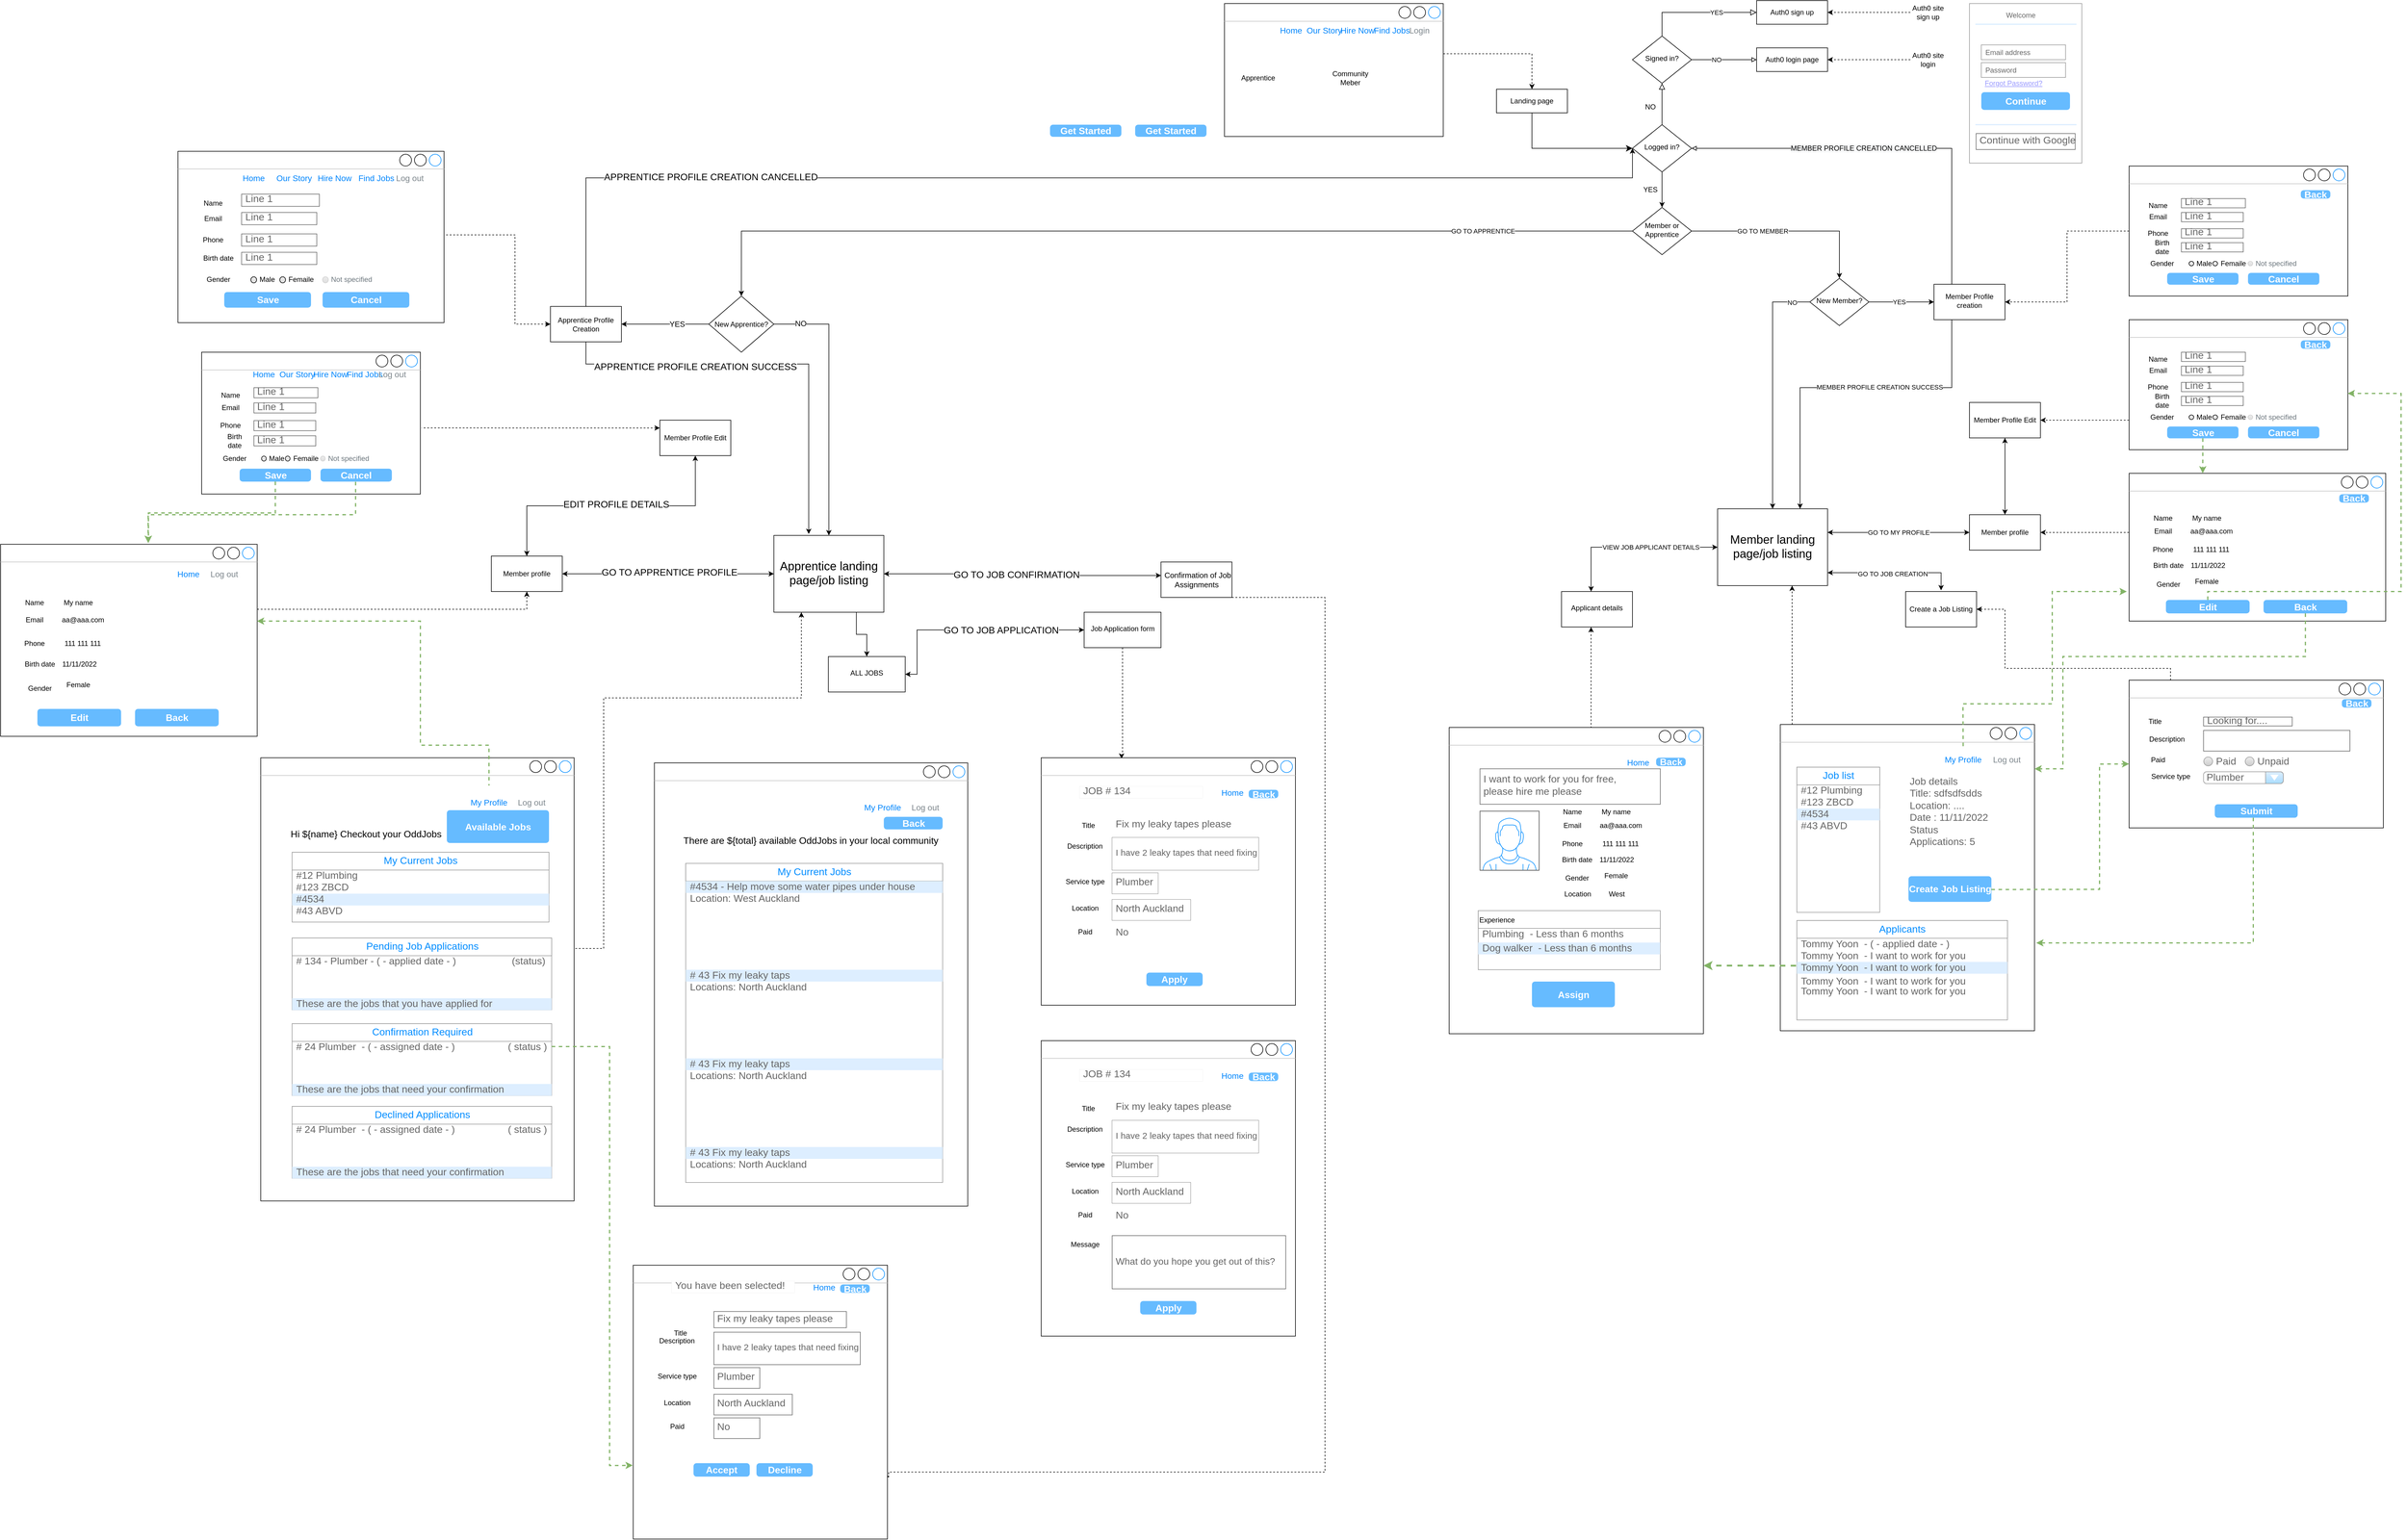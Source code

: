 <mxfile version="15.9.1" type="github">
  <diagram id="C5RBs43oDa-KdzZeNtuy" name="Page-1">
    <mxGraphModel dx="4784" dy="797" grid="1" gridSize="10" guides="1" tooltips="1" connect="1" arrows="1" fold="1" page="1" pageScale="1" pageWidth="827" pageHeight="1169" math="0" shadow="0">
      <root>
        <mxCell id="WIyWlLk6GJQsqaUBKTNV-0" />
        <mxCell id="WIyWlLk6GJQsqaUBKTNV-1" parent="WIyWlLk6GJQsqaUBKTNV-0" />
        <mxCell id="eFTnabdDzmHTs7a5SszN-231" value="" style="strokeWidth=1;shadow=0;dashed=0;align=center;html=1;shape=mxgraph.mockup.containers.window;align=left;verticalAlign=top;spacingLeft=8;strokeColor2=#008cff;strokeColor3=#c4c4c4;fontColor=#666666;mainText=;fontSize=17;labelBackgroundColor=none;rounded=0;" parent="WIyWlLk6GJQsqaUBKTNV-1" vertex="1">
          <mxGeometry x="-140" y="1240" width="430" height="518.324" as="geometry" />
        </mxCell>
        <mxCell id="WIyWlLk6GJQsqaUBKTNV-2" value="" style="rounded=0;html=1;jettySize=auto;orthogonalLoop=1;fontSize=11;endArrow=classic;endFill=1;endSize=8;strokeWidth=1;shadow=0;labelBackgroundColor=none;edgeStyle=orthogonalEdgeStyle;entryX=0;entryY=0.5;entryDx=0;entryDy=0;" parent="WIyWlLk6GJQsqaUBKTNV-1" source="WIyWlLk6GJQsqaUBKTNV-3" target="WIyWlLk6GJQsqaUBKTNV-6" edge="1">
          <mxGeometry relative="1" as="geometry">
            <Array as="points">
              <mxPoint y="260" />
            </Array>
          </mxGeometry>
        </mxCell>
        <mxCell id="WIyWlLk6GJQsqaUBKTNV-3" value="Landing page" style="rounded=0;whiteSpace=wrap;html=1;fontSize=12;glass=0;strokeWidth=1;shadow=0;" parent="WIyWlLk6GJQsqaUBKTNV-1" vertex="1">
          <mxGeometry x="-60" y="160" width="120" height="40" as="geometry" />
        </mxCell>
        <mxCell id="WIyWlLk6GJQsqaUBKTNV-5" value="" style="edgeStyle=orthogonalEdgeStyle;rounded=0;html=1;jettySize=auto;orthogonalLoop=1;fontSize=11;endArrow=block;endFill=0;endSize=8;strokeWidth=1;shadow=0;labelBackgroundColor=none;entryX=0.5;entryY=1;entryDx=0;entryDy=0;exitX=0.5;exitY=0;exitDx=0;exitDy=0;" parent="WIyWlLk6GJQsqaUBKTNV-1" source="WIyWlLk6GJQsqaUBKTNV-6" target="eFTnabdDzmHTs7a5SszN-0" edge="1">
          <mxGeometry x="-0.143" y="10" relative="1" as="geometry">
            <mxPoint as="offset" />
          </mxGeometry>
        </mxCell>
        <mxCell id="eFTnabdDzmHTs7a5SszN-3" value="" style="edgeStyle=orthogonalEdgeStyle;rounded=0;orthogonalLoop=1;jettySize=auto;html=1;" parent="WIyWlLk6GJQsqaUBKTNV-1" source="WIyWlLk6GJQsqaUBKTNV-6" target="eFTnabdDzmHTs7a5SszN-2" edge="1">
          <mxGeometry relative="1" as="geometry" />
        </mxCell>
        <mxCell id="WIyWlLk6GJQsqaUBKTNV-6" value="Logged in?" style="rhombus;whiteSpace=wrap;html=1;shadow=0;fontFamily=Helvetica;fontSize=12;align=center;strokeWidth=1;spacing=6;spacingTop=-4;" parent="WIyWlLk6GJQsqaUBKTNV-1" vertex="1">
          <mxGeometry x="170" y="220" width="100" height="80" as="geometry" />
        </mxCell>
        <mxCell id="WIyWlLk6GJQsqaUBKTNV-7" value="Auth0 login page" style="rounded=0;whiteSpace=wrap;html=1;fontSize=12;glass=0;strokeWidth=1;shadow=0;" parent="WIyWlLk6GJQsqaUBKTNV-1" vertex="1">
          <mxGeometry x="380" y="90" width="120" height="40" as="geometry" />
        </mxCell>
        <mxCell id="WIyWlLk6GJQsqaUBKTNV-9" value="" style="edgeStyle=orthogonalEdgeStyle;rounded=0;html=1;jettySize=auto;orthogonalLoop=1;fontSize=11;endArrow=block;endFill=0;endSize=8;strokeWidth=1;shadow=0;labelBackgroundColor=none;exitX=0.5;exitY=0;exitDx=0;exitDy=0;entryX=0;entryY=0.5;entryDx=0;entryDy=0;" parent="WIyWlLk6GJQsqaUBKTNV-1" source="eFTnabdDzmHTs7a5SszN-0" target="WIyWlLk6GJQsqaUBKTNV-12" edge="1">
          <mxGeometry x="0.3" relative="1" as="geometry">
            <mxPoint as="offset" />
            <mxPoint x="270" y="400" as="sourcePoint" />
          </mxGeometry>
        </mxCell>
        <mxCell id="pPHWL7X7k9nsCpByzbIq-71" value="YES" style="edgeLabel;html=1;align=center;verticalAlign=middle;resizable=0;points=[];" vertex="1" connectable="0" parent="WIyWlLk6GJQsqaUBKTNV-9">
          <mxGeometry x="0.115" relative="1" as="geometry">
            <mxPoint x="20" as="offset" />
          </mxGeometry>
        </mxCell>
        <mxCell id="WIyWlLk6GJQsqaUBKTNV-12" value="Auth0 sign up" style="rounded=0;whiteSpace=wrap;html=1;fontSize=12;glass=0;strokeWidth=1;shadow=0;" parent="WIyWlLk6GJQsqaUBKTNV-1" vertex="1">
          <mxGeometry x="380" y="10" width="120" height="40" as="geometry" />
        </mxCell>
        <mxCell id="eFTnabdDzmHTs7a5SszN-1" value="" style="edgeStyle=orthogonalEdgeStyle;rounded=0;orthogonalLoop=1;jettySize=auto;html=1;endArrow=block;endFill=0;" parent="WIyWlLk6GJQsqaUBKTNV-1" source="eFTnabdDzmHTs7a5SszN-0" target="WIyWlLk6GJQsqaUBKTNV-7" edge="1">
          <mxGeometry relative="1" as="geometry" />
        </mxCell>
        <mxCell id="eFTnabdDzmHTs7a5SszN-11" value="NO" style="edgeLabel;html=1;align=center;verticalAlign=middle;resizable=0;points=[];" parent="eFTnabdDzmHTs7a5SszN-1" vertex="1" connectable="0">
          <mxGeometry x="-0.414" y="-4" relative="1" as="geometry">
            <mxPoint x="10" y="-4" as="offset" />
          </mxGeometry>
        </mxCell>
        <mxCell id="eFTnabdDzmHTs7a5SszN-0" value="Signed in?" style="rhombus;whiteSpace=wrap;html=1;shadow=0;fontFamily=Helvetica;fontSize=12;align=center;strokeWidth=1;spacing=6;spacingTop=-4;" parent="WIyWlLk6GJQsqaUBKTNV-1" vertex="1">
          <mxGeometry x="170" y="70" width="100" height="80" as="geometry" />
        </mxCell>
        <mxCell id="eFTnabdDzmHTs7a5SszN-8" value="" style="edgeStyle=orthogonalEdgeStyle;rounded=0;orthogonalLoop=1;jettySize=auto;html=1;entryX=0.5;entryY=0;entryDx=0;entryDy=0;" parent="WIyWlLk6GJQsqaUBKTNV-1" source="eFTnabdDzmHTs7a5SszN-2" target="eFTnabdDzmHTs7a5SszN-56" edge="1">
          <mxGeometry relative="1" as="geometry" />
        </mxCell>
        <mxCell id="pPHWL7X7k9nsCpByzbIq-35" value="GO TO MEMBER" style="edgeLabel;html=1;align=center;verticalAlign=middle;resizable=0;points=[];" vertex="1" connectable="0" parent="eFTnabdDzmHTs7a5SszN-8">
          <mxGeometry x="-0.41" relative="1" as="geometry">
            <mxPoint x="22" as="offset" />
          </mxGeometry>
        </mxCell>
        <mxCell id="pPHWL7X7k9nsCpByzbIq-34" style="edgeStyle=orthogonalEdgeStyle;rounded=0;orthogonalLoop=1;jettySize=auto;html=1;exitX=0;exitY=0.5;exitDx=0;exitDy=0;entryX=0.5;entryY=0;entryDx=0;entryDy=0;startArrow=none;startFill=0;endArrow=classic;endFill=1;strokeWidth=1;" edge="1" parent="WIyWlLk6GJQsqaUBKTNV-1" source="eFTnabdDzmHTs7a5SszN-2" target="pPHWL7X7k9nsCpByzbIq-47">
          <mxGeometry relative="1" as="geometry">
            <mxPoint x="-290" y="430.0" as="targetPoint" />
          </mxGeometry>
        </mxCell>
        <mxCell id="pPHWL7X7k9nsCpByzbIq-36" value="GO TO APPRENTICE" style="edgeLabel;html=1;align=center;verticalAlign=middle;resizable=0;points=[];" vertex="1" connectable="0" parent="pPHWL7X7k9nsCpByzbIq-34">
          <mxGeometry x="-0.605" relative="1" as="geometry">
            <mxPoint x="66" as="offset" />
          </mxGeometry>
        </mxCell>
        <mxCell id="eFTnabdDzmHTs7a5SszN-2" value="Member or Apprentice" style="rhombus;whiteSpace=wrap;html=1;shadow=0;fontFamily=Helvetica;fontSize=12;align=center;strokeWidth=1;spacing=6;spacingTop=-4;" parent="WIyWlLk6GJQsqaUBKTNV-1" vertex="1">
          <mxGeometry x="170" y="360" width="100" height="80" as="geometry" />
        </mxCell>
        <mxCell id="eFTnabdDzmHTs7a5SszN-105" style="edgeStyle=orthogonalEdgeStyle;rounded=0;orthogonalLoop=1;jettySize=auto;html=1;entryX=0.75;entryY=0;entryDx=0;entryDy=0;" parent="WIyWlLk6GJQsqaUBKTNV-1" source="eFTnabdDzmHTs7a5SszN-7" target="eFTnabdDzmHTs7a5SszN-58" edge="1">
          <mxGeometry relative="1" as="geometry">
            <Array as="points">
              <mxPoint x="710" y="665" />
              <mxPoint x="454" y="665" />
            </Array>
          </mxGeometry>
        </mxCell>
        <mxCell id="pPHWL7X7k9nsCpByzbIq-41" value="MEMBER PROFILE CREATION SUCCESS" style="edgeLabel;html=1;align=center;verticalAlign=middle;resizable=0;points=[];" vertex="1" connectable="0" parent="eFTnabdDzmHTs7a5SszN-105">
          <mxGeometry x="-0.24" relative="1" as="geometry">
            <mxPoint x="-18" y="-1" as="offset" />
          </mxGeometry>
        </mxCell>
        <mxCell id="pPHWL7X7k9nsCpByzbIq-38" style="edgeStyle=orthogonalEdgeStyle;rounded=0;orthogonalLoop=1;jettySize=auto;html=1;startArrow=none;startFill=0;endArrow=block;endFill=0;strokeWidth=1;entryX=1;entryY=0.5;entryDx=0;entryDy=0;" edge="1" parent="WIyWlLk6GJQsqaUBKTNV-1" source="eFTnabdDzmHTs7a5SszN-7" target="WIyWlLk6GJQsqaUBKTNV-6">
          <mxGeometry relative="1" as="geometry">
            <Array as="points">
              <mxPoint x="710" y="260" />
            </Array>
          </mxGeometry>
        </mxCell>
        <mxCell id="pPHWL7X7k9nsCpByzbIq-40" value="&lt;span style=&quot;font-size: 12px ; background-color: rgb(248 , 249 , 250)&quot;&gt;MEMBER PROFILE CREATION CANCELLED&lt;/span&gt;" style="edgeLabel;html=1;align=center;verticalAlign=middle;resizable=0;points=[];" vertex="1" connectable="0" parent="pPHWL7X7k9nsCpByzbIq-38">
          <mxGeometry x="0.136" y="1" relative="1" as="geometry">
            <mxPoint x="1" y="-1" as="offset" />
          </mxGeometry>
        </mxCell>
        <mxCell id="eFTnabdDzmHTs7a5SszN-7" value="Member Profile creation" style="whiteSpace=wrap;html=1;shadow=0;strokeWidth=1;spacing=6;spacingTop=-4;" parent="WIyWlLk6GJQsqaUBKTNV-1" vertex="1">
          <mxGeometry x="680" y="490" width="120" height="60" as="geometry" />
        </mxCell>
        <mxCell id="eFTnabdDzmHTs7a5SszN-16" style="edgeStyle=orthogonalEdgeStyle;rounded=0;orthogonalLoop=1;jettySize=auto;html=1;entryX=1;entryY=0.5;entryDx=0;entryDy=0;dashed=1;" parent="WIyWlLk6GJQsqaUBKTNV-1" source="eFTnabdDzmHTs7a5SszN-12" target="WIyWlLk6GJQsqaUBKTNV-12" edge="1">
          <mxGeometry relative="1" as="geometry" />
        </mxCell>
        <mxCell id="eFTnabdDzmHTs7a5SszN-12" value="Auth0 site sign up" style="text;html=1;strokeColor=none;fillColor=none;align=center;verticalAlign=middle;whiteSpace=wrap;rounded=0;" parent="WIyWlLk6GJQsqaUBKTNV-1" vertex="1">
          <mxGeometry x="640" y="15" width="60" height="30" as="geometry" />
        </mxCell>
        <mxCell id="eFTnabdDzmHTs7a5SszN-15" style="edgeStyle=orthogonalEdgeStyle;rounded=0;orthogonalLoop=1;jettySize=auto;html=1;entryX=1;entryY=0.5;entryDx=0;entryDy=0;dashed=1;" parent="WIyWlLk6GJQsqaUBKTNV-1" source="eFTnabdDzmHTs7a5SszN-13" target="WIyWlLk6GJQsqaUBKTNV-7" edge="1">
          <mxGeometry relative="1" as="geometry" />
        </mxCell>
        <mxCell id="eFTnabdDzmHTs7a5SszN-13" value="Auth0 site login" style="text;html=1;strokeColor=none;fillColor=none;align=center;verticalAlign=middle;whiteSpace=wrap;rounded=0;" parent="WIyWlLk6GJQsqaUBKTNV-1" vertex="1">
          <mxGeometry x="640" y="95" width="60" height="30" as="geometry" />
        </mxCell>
        <mxCell id="eFTnabdDzmHTs7a5SszN-19" value="" style="strokeWidth=1;shadow=0;dashed=0;align=center;html=1;shape=mxgraph.mockup.forms.rrect;rSize=0;strokeColor=#999999;fillColor=#ffffff;rounded=0;" parent="WIyWlLk6GJQsqaUBKTNV-1" vertex="1">
          <mxGeometry x="740" y="15" width="190" height="270" as="geometry" />
        </mxCell>
        <mxCell id="eFTnabdDzmHTs7a5SszN-20" value="Welcome" style="strokeWidth=1;shadow=0;dashed=0;align=center;html=1;shape=mxgraph.mockup.forms.anchor;fontSize=12;fontColor=#666666;align=left;resizeWidth=1;spacingLeft=0;rounded=0;" parent="eFTnabdDzmHTs7a5SszN-19" vertex="1">
          <mxGeometry width="95" height="20" relative="1" as="geometry">
            <mxPoint x="60" y="10" as="offset" />
          </mxGeometry>
        </mxCell>
        <mxCell id="eFTnabdDzmHTs7a5SszN-21" value="" style="shape=line;strokeColor=#ddeeff;strokeWidth=2;html=1;resizeWidth=1;rounded=0;" parent="eFTnabdDzmHTs7a5SszN-19" vertex="1">
          <mxGeometry width="171" height="10" relative="1" as="geometry">
            <mxPoint x="10" y="30" as="offset" />
          </mxGeometry>
        </mxCell>
        <mxCell id="eFTnabdDzmHTs7a5SszN-23" value="Email address" style="strokeWidth=1;shadow=0;dashed=0;align=center;html=1;shape=mxgraph.mockup.forms.rrect;rSize=0;strokeColor=#999999;fontColor=#666666;align=left;spacingLeft=5;resizeWidth=1;rounded=0;" parent="eFTnabdDzmHTs7a5SszN-19" vertex="1">
          <mxGeometry width="142.5" height="25" relative="1" as="geometry">
            <mxPoint x="20" y="70" as="offset" />
          </mxGeometry>
        </mxCell>
        <mxCell id="eFTnabdDzmHTs7a5SszN-24" value="" style="strokeWidth=1;shadow=0;dashed=0;align=center;html=1;shape=mxgraph.mockup.forms.anchor;fontSize=12;fontColor=#666666;align=left;resizeWidth=1;spacingLeft=0;rounded=0;" parent="eFTnabdDzmHTs7a5SszN-19" vertex="1">
          <mxGeometry width="95" height="20" relative="1" as="geometry">
            <mxPoint x="10" y="95" as="offset" />
          </mxGeometry>
        </mxCell>
        <mxCell id="eFTnabdDzmHTs7a5SszN-25" value="Password" style="strokeWidth=1;shadow=0;dashed=0;align=center;html=1;shape=mxgraph.mockup.forms.rrect;rSize=0;strokeColor=#999999;fontColor=#666666;align=left;spacingLeft=5;resizeWidth=1;rounded=0;" parent="eFTnabdDzmHTs7a5SszN-19" vertex="1">
          <mxGeometry width="142.5" height="25" relative="1" as="geometry">
            <mxPoint x="20" y="100" as="offset" />
          </mxGeometry>
        </mxCell>
        <mxCell id="eFTnabdDzmHTs7a5SszN-26" value="Continue" style="strokeWidth=1;shadow=0;dashed=0;align=center;html=1;shape=mxgraph.mockup.forms.rrect;rSize=5;strokeColor=none;fontColor=#ffffff;fillColor=#66bbff;fontSize=16;fontStyle=1;rounded=0;" parent="eFTnabdDzmHTs7a5SszN-19" vertex="1">
          <mxGeometry y="1" width="150" height="30" relative="1" as="geometry">
            <mxPoint x="20" y="-120" as="offset" />
          </mxGeometry>
        </mxCell>
        <mxCell id="eFTnabdDzmHTs7a5SszN-27" value="Forgot Password?" style="strokeWidth=1;shadow=0;dashed=0;align=center;html=1;shape=mxgraph.mockup.forms.anchor;fontSize=12;fontColor=#9999ff;align=left;spacingLeft=0;fontStyle=4;resizeWidth=1;rounded=0;" parent="eFTnabdDzmHTs7a5SszN-19" vertex="1">
          <mxGeometry y="1" width="142.5" height="20" relative="1" as="geometry">
            <mxPoint x="24" y="-145" as="offset" />
          </mxGeometry>
        </mxCell>
        <mxCell id="eFTnabdDzmHTs7a5SszN-28" value="" style="shape=line;strokeColor=#ddeeff;strokeWidth=2;html=1;resizeWidth=1;rounded=0;" parent="eFTnabdDzmHTs7a5SszN-19" vertex="1">
          <mxGeometry y="1" width="171" height="10" relative="1" as="geometry">
            <mxPoint x="10" y="-70" as="offset" />
          </mxGeometry>
        </mxCell>
        <mxCell id="eFTnabdDzmHTs7a5SszN-31" value="Continue with Google" style="strokeWidth=1;shadow=0;dashed=0;align=center;html=1;shape=mxgraph.mockup.text.textBox;fontColor=#666666;align=left;fontSize=17;spacingLeft=4;spacingTop=-3;strokeColor=#666666;mainText=;rounded=0;" parent="eFTnabdDzmHTs7a5SszN-19" vertex="1">
          <mxGeometry x="11.176" y="220" width="167.647" height="27" as="geometry" />
        </mxCell>
        <mxCell id="eFTnabdDzmHTs7a5SszN-42" value="" style="group" parent="WIyWlLk6GJQsqaUBKTNV-1" vertex="1" connectable="0">
          <mxGeometry x="-520" y="15" width="370" height="225" as="geometry" />
        </mxCell>
        <mxCell id="eFTnabdDzmHTs7a5SszN-32" value="" style="strokeWidth=1;shadow=0;dashed=0;align=center;html=1;shape=mxgraph.mockup.containers.window;align=left;verticalAlign=top;spacingLeft=8;strokeColor2=#008cff;strokeColor3=#c4c4c4;fontColor=#666666;mainText=;fontSize=17;labelBackgroundColor=none;rounded=0;" parent="eFTnabdDzmHTs7a5SszN-42" vertex="1">
          <mxGeometry width="370" height="225" as="geometry" />
        </mxCell>
        <mxCell id="eFTnabdDzmHTs7a5SszN-33" value="Our Story" style="fillColor=none;strokeColor=none;fontSize=14;fontColor=#0085FC;rounded=0;" parent="eFTnabdDzmHTs7a5SszN-42" vertex="1">
          <mxGeometry x="136.739" y="34.091" width="64.348" height="20.455" as="geometry" />
        </mxCell>
        <mxCell id="eFTnabdDzmHTs7a5SszN-34" value="Hire Now" style="fillColor=none;strokeColor=none;fontSize=14;fontColor=#0085FC;rounded=0;" parent="eFTnabdDzmHTs7a5SszN-42" vertex="1">
          <mxGeometry x="201.087" y="34.091" width="48.261" height="20.455" as="geometry" />
        </mxCell>
        <mxCell id="eFTnabdDzmHTs7a5SszN-35" value="Find Jobs" style="fillColor=none;strokeColor=none;fontSize=14;fontColor=#0085FC;rounded=0;" parent="eFTnabdDzmHTs7a5SszN-42" vertex="1">
          <mxGeometry x="259" y="34.091" width="48.261" height="20.455" as="geometry" />
        </mxCell>
        <mxCell id="eFTnabdDzmHTs7a5SszN-36" value="Login" style="fillColor=none;strokeColor=none;fontSize=14;fontColor=#7D868C;rounded=0;" parent="eFTnabdDzmHTs7a5SszN-42" vertex="1">
          <mxGeometry x="297.609" y="34.091" width="64.348" height="20.455" as="geometry" />
        </mxCell>
        <mxCell id="eFTnabdDzmHTs7a5SszN-37" value="Home" style="fillColor=none;strokeColor=none;fontSize=14;fontColor=#0085FC;rounded=0;" parent="eFTnabdDzmHTs7a5SszN-42" vertex="1">
          <mxGeometry x="80.435" y="34.091" width="64.348" height="20.455" as="geometry" />
        </mxCell>
        <mxCell id="eFTnabdDzmHTs7a5SszN-38" value="Get Started" style="strokeWidth=1;shadow=0;dashed=0;align=center;html=1;shape=mxgraph.mockup.forms.rrect;rSize=5;strokeColor=none;fontColor=#ffffff;fillColor=#66bbff;fontSize=16;fontStyle=1;rounded=0;" parent="eFTnabdDzmHTs7a5SszN-42" vertex="1">
          <mxGeometry x="-295.065" y="205" width="120.652" height="20.455" as="geometry" />
        </mxCell>
        <mxCell id="eFTnabdDzmHTs7a5SszN-39" value="Get Started" style="strokeWidth=1;shadow=0;dashed=0;align=center;html=1;shape=mxgraph.mockup.forms.rrect;rSize=5;strokeColor=none;fontColor=#ffffff;fillColor=#66bbff;fontSize=16;fontStyle=1;rounded=0;" parent="eFTnabdDzmHTs7a5SszN-42" vertex="1">
          <mxGeometry x="-151.087" y="205" width="120.652" height="20.455" as="geometry" />
        </mxCell>
        <mxCell id="eFTnabdDzmHTs7a5SszN-40" value="Apprentice" style="text;html=1;strokeColor=none;fillColor=none;align=center;verticalAlign=middle;whiteSpace=wrap;rounded=0;" parent="eFTnabdDzmHTs7a5SszN-42" vertex="1">
          <mxGeometry x="32.978" y="115.909" width="48.261" height="20.455" as="geometry" />
        </mxCell>
        <mxCell id="eFTnabdDzmHTs7a5SszN-41" value="Community Meber" style="text;html=1;strokeColor=none;fillColor=none;align=center;verticalAlign=middle;whiteSpace=wrap;rounded=0;" parent="eFTnabdDzmHTs7a5SszN-42" vertex="1">
          <mxGeometry x="168.913" y="115.909" width="88.478" height="20.455" as="geometry" />
        </mxCell>
        <mxCell id="eFTnabdDzmHTs7a5SszN-43" style="edgeStyle=orthogonalEdgeStyle;rounded=0;orthogonalLoop=1;jettySize=auto;html=1;entryX=0.5;entryY=0;entryDx=0;entryDy=0;dashed=1;" parent="WIyWlLk6GJQsqaUBKTNV-1" source="eFTnabdDzmHTs7a5SszN-32" target="WIyWlLk6GJQsqaUBKTNV-3" edge="1">
          <mxGeometry relative="1" as="geometry">
            <Array as="points">
              <mxPoint y="100" />
            </Array>
          </mxGeometry>
        </mxCell>
        <mxCell id="eFTnabdDzmHTs7a5SszN-57" value="" style="edgeStyle=orthogonalEdgeStyle;rounded=0;orthogonalLoop=1;jettySize=auto;html=1;" parent="WIyWlLk6GJQsqaUBKTNV-1" source="eFTnabdDzmHTs7a5SszN-56" target="eFTnabdDzmHTs7a5SszN-7" edge="1">
          <mxGeometry relative="1" as="geometry">
            <Array as="points">
              <mxPoint x="620" y="520" />
              <mxPoint x="620" y="520" />
            </Array>
          </mxGeometry>
        </mxCell>
        <mxCell id="pPHWL7X7k9nsCpByzbIq-6" value="YES" style="edgeLabel;html=1;align=center;verticalAlign=middle;resizable=0;points=[];" vertex="1" connectable="0" parent="eFTnabdDzmHTs7a5SszN-57">
          <mxGeometry x="-0.135" y="-1" relative="1" as="geometry">
            <mxPoint x="3" y="-1" as="offset" />
          </mxGeometry>
        </mxCell>
        <mxCell id="eFTnabdDzmHTs7a5SszN-59" value="" style="edgeStyle=orthogonalEdgeStyle;rounded=0;orthogonalLoop=1;jettySize=auto;html=1;exitX=0;exitY=0.5;exitDx=0;exitDy=0;" parent="WIyWlLk6GJQsqaUBKTNV-1" source="eFTnabdDzmHTs7a5SszN-56" target="eFTnabdDzmHTs7a5SszN-58" edge="1">
          <mxGeometry relative="1" as="geometry" />
        </mxCell>
        <mxCell id="pPHWL7X7k9nsCpByzbIq-4" value="NO" style="edgeLabel;html=1;align=center;verticalAlign=middle;resizable=0;points=[];" vertex="1" connectable="0" parent="eFTnabdDzmHTs7a5SszN-59">
          <mxGeometry x="-0.252" y="3" relative="1" as="geometry">
            <mxPoint x="30" y="-91" as="offset" />
          </mxGeometry>
        </mxCell>
        <mxCell id="eFTnabdDzmHTs7a5SszN-56" value="New Member?" style="rhombus;whiteSpace=wrap;html=1;shadow=0;fontFamily=Helvetica;fontSize=12;align=center;strokeWidth=1;spacing=6;spacingTop=-4;" parent="WIyWlLk6GJQsqaUBKTNV-1" vertex="1">
          <mxGeometry x="470" y="480" width="100" height="80" as="geometry" />
        </mxCell>
        <mxCell id="eFTnabdDzmHTs7a5SszN-121" value="GO TO MY PROFILE" style="edgeStyle=orthogonalEdgeStyle;rounded=0;orthogonalLoop=1;jettySize=auto;html=1;entryX=0;entryY=0.5;entryDx=0;entryDy=0;startArrow=classic;startFill=1;" parent="WIyWlLk6GJQsqaUBKTNV-1" source="eFTnabdDzmHTs7a5SszN-58" target="eFTnabdDzmHTs7a5SszN-120" edge="1">
          <mxGeometry relative="1" as="geometry">
            <Array as="points">
              <mxPoint x="740" y="910" />
            </Array>
          </mxGeometry>
        </mxCell>
        <mxCell id="eFTnabdDzmHTs7a5SszN-180" style="edgeStyle=orthogonalEdgeStyle;rounded=0;orthogonalLoop=1;jettySize=auto;html=1;startArrow=classic;startFill=1;entryX=0.5;entryY=0;entryDx=0;entryDy=0;" parent="WIyWlLk6GJQsqaUBKTNV-1" edge="1">
          <mxGeometry relative="1" as="geometry">
            <mxPoint x="692" y="1008.01" as="targetPoint" />
            <mxPoint x="500" y="978.063" as="sourcePoint" />
            <Array as="points">
              <mxPoint x="692" y="978.01" />
            </Array>
          </mxGeometry>
        </mxCell>
        <mxCell id="pPHWL7X7k9nsCpByzbIq-43" value="GO TO JOB CREATION" style="edgeLabel;html=1;align=center;verticalAlign=middle;resizable=0;points=[];" vertex="1" connectable="0" parent="eFTnabdDzmHTs7a5SszN-180">
          <mxGeometry x="0.062" y="-2" relative="1" as="geometry">
            <mxPoint x="-8" as="offset" />
          </mxGeometry>
        </mxCell>
        <mxCell id="pPHWL7X7k9nsCpByzbIq-11" style="edgeStyle=orthogonalEdgeStyle;rounded=0;orthogonalLoop=1;jettySize=auto;html=1;startArrow=classic;startFill=1;endArrow=classic;endFill=1;strokeWidth=1;entryX=0.417;entryY=0;entryDx=0;entryDy=0;entryPerimeter=0;" edge="1" parent="WIyWlLk6GJQsqaUBKTNV-1" source="eFTnabdDzmHTs7a5SszN-58" target="eFTnabdDzmHTs7a5SszN-228">
          <mxGeometry relative="1" as="geometry">
            <mxPoint x="240.0" y="1050" as="targetPoint" />
          </mxGeometry>
        </mxCell>
        <mxCell id="pPHWL7X7k9nsCpByzbIq-44" value="VIEW JOB APPLICANT DETAILS" style="edgeLabel;html=1;align=center;verticalAlign=middle;resizable=0;points=[];" vertex="1" connectable="0" parent="pPHWL7X7k9nsCpByzbIq-11">
          <mxGeometry x="-0.008" y="1" relative="1" as="geometry">
            <mxPoint x="30" y="-1" as="offset" />
          </mxGeometry>
        </mxCell>
        <mxCell id="eFTnabdDzmHTs7a5SszN-58" value="&lt;font style=&quot;font-size: 20px&quot;&gt;Member landing page/job listing&lt;/font&gt;" style="whiteSpace=wrap;html=1;shadow=0;strokeWidth=1;spacing=6;spacingTop=-4;" parent="WIyWlLk6GJQsqaUBKTNV-1" vertex="1">
          <mxGeometry x="314" y="870" width="186" height="130" as="geometry" />
        </mxCell>
        <mxCell id="eFTnabdDzmHTs7a5SszN-67" value="" style="group" parent="WIyWlLk6GJQsqaUBKTNV-1" vertex="1" connectable="0">
          <mxGeometry x="950" y="1050" width="490" height="540" as="geometry" />
        </mxCell>
        <mxCell id="eFTnabdDzmHTs7a5SszN-46" value="" style="strokeWidth=1;shadow=0;dashed=0;align=center;html=1;shape=mxgraph.mockup.containers.window;align=left;verticalAlign=top;spacingLeft=8;strokeColor2=#008cff;strokeColor3=#c4c4c4;fontColor=#666666;mainText=;fontSize=17;labelBackgroundColor=none;rounded=0;" parent="eFTnabdDzmHTs7a5SszN-67" vertex="1">
          <mxGeometry x="-530" y="185" width="430" height="518.324" as="geometry" />
        </mxCell>
        <mxCell id="eFTnabdDzmHTs7a5SszN-50" value="Log out" style="fillColor=none;strokeColor=none;fontSize=14;fontColor=#7D868C;rounded=0;" parent="eFTnabdDzmHTs7a5SszN-67" vertex="1">
          <mxGeometry x="-184.13" y="221.682" width="74.783" height="43.351" as="geometry" />
        </mxCell>
        <mxCell id="eFTnabdDzmHTs7a5SszN-53" value="Create Job Listing" style="strokeWidth=1;shadow=0;dashed=0;align=center;html=1;shape=mxgraph.mockup.forms.rrect;rSize=5;strokeColor=none;fontColor=#ffffff;fillColor=#66bbff;fontSize=16;fontStyle=1;rounded=0;" parent="eFTnabdDzmHTs7a5SszN-67" vertex="1">
          <mxGeometry x="-313.127" y="441.764" width="140.217" height="43.351" as="geometry" />
        </mxCell>
        <mxCell id="eFTnabdDzmHTs7a5SszN-60" value="" style="strokeWidth=1;shadow=0;dashed=0;align=center;html=1;shape=mxgraph.mockup.forms.rrect;rSize=0;strokeColor=#999999;fillColor=#ffffff;rounded=0;" parent="eFTnabdDzmHTs7a5SszN-67" vertex="1">
          <mxGeometry x="-501.959" y="257.252" width="140.217" height="245.654" as="geometry" />
        </mxCell>
        <mxCell id="eFTnabdDzmHTs7a5SszN-61" value="Job list" style="strokeWidth=1;shadow=0;dashed=0;align=center;html=1;shape=mxgraph.mockup.forms.rrect;rSize=0;strokeColor=#999999;fontColor=#008cff;fontSize=17;fillColor=#ffffff;resizeWidth=1;rounded=0;" parent="eFTnabdDzmHTs7a5SszN-60" vertex="1">
          <mxGeometry width="140.217" height="30" relative="1" as="geometry" />
        </mxCell>
        <mxCell id="eFTnabdDzmHTs7a5SszN-62" value="#12 Plumbing" style="strokeWidth=1;shadow=0;dashed=0;align=center;html=1;shape=mxgraph.mockup.forms.anchor;fontSize=17;fontColor=#666666;align=left;spacingLeft=5;resizeWidth=1;rounded=0;" parent="eFTnabdDzmHTs7a5SszN-60" vertex="1">
          <mxGeometry width="140.217" height="20" relative="1" as="geometry">
            <mxPoint y="30" as="offset" />
          </mxGeometry>
        </mxCell>
        <mxCell id="eFTnabdDzmHTs7a5SszN-63" value="#123 ZBCD" style="strokeWidth=1;shadow=0;dashed=0;align=center;html=1;shape=mxgraph.mockup.forms.anchor;fontSize=17;fontColor=#666666;align=left;spacingLeft=5;resizeWidth=1;rounded=0;" parent="eFTnabdDzmHTs7a5SszN-60" vertex="1">
          <mxGeometry width="140.217" height="20" relative="1" as="geometry">
            <mxPoint y="50" as="offset" />
          </mxGeometry>
        </mxCell>
        <mxCell id="eFTnabdDzmHTs7a5SszN-64" value="#4534&amp;nbsp;" style="strokeWidth=1;shadow=0;dashed=0;align=center;html=1;shape=mxgraph.mockup.forms.rrect;rSize=0;fontSize=17;fontColor=#666666;align=left;spacingLeft=5;fillColor=#ddeeff;strokeColor=none;resizeWidth=1;rounded=0;" parent="eFTnabdDzmHTs7a5SszN-60" vertex="1">
          <mxGeometry width="140.217" height="20" relative="1" as="geometry">
            <mxPoint y="70" as="offset" />
          </mxGeometry>
        </mxCell>
        <mxCell id="eFTnabdDzmHTs7a5SszN-65" value="#43 ABVD" style="strokeWidth=1;shadow=0;dashed=0;align=center;html=1;shape=mxgraph.mockup.forms.anchor;fontSize=17;fontColor=#666666;align=left;spacingLeft=5;resizeWidth=1;rounded=0;" parent="eFTnabdDzmHTs7a5SszN-60" vertex="1">
          <mxGeometry width="140.217" height="20" relative="1" as="geometry">
            <mxPoint y="90" as="offset" />
          </mxGeometry>
        </mxCell>
        <mxCell id="eFTnabdDzmHTs7a5SszN-66" value="Job details&lt;br&gt;Title: sdfsdfsdds&lt;br&gt;Location: ....&lt;br&gt;Date : 11/11/2022&lt;br&gt;Status&lt;br&gt;Applications: 5&amp;nbsp;" style="strokeWidth=1;shadow=0;dashed=0;align=center;html=1;shape=mxgraph.mockup.text.bulletedList;textColor=#666666;mainText=,,,,;textSize=17;bulletStyle=none;strokeColor=none;fillColor=none;align=left;verticalAlign=top;fontSize=17;fontColor=#666666;rounded=0;" parent="eFTnabdDzmHTs7a5SszN-67" vertex="1">
          <mxGeometry x="-313.134" y="265.039" width="140.217" height="158.953" as="geometry" />
        </mxCell>
        <mxCell id="eFTnabdDzmHTs7a5SszN-220" value="" style="strokeWidth=1;shadow=0;dashed=0;align=center;html=1;shape=mxgraph.mockup.forms.rrect;rSize=0;strokeColor=#999999;fillColor=#ffffff;rounded=0;" parent="eFTnabdDzmHTs7a5SszN-67" vertex="1">
          <mxGeometry x="-501.96" y="516.73" width="356.22" height="168.27" as="geometry" />
        </mxCell>
        <mxCell id="eFTnabdDzmHTs7a5SszN-221" value="Applicants" style="strokeWidth=1;shadow=0;dashed=0;align=center;html=1;shape=mxgraph.mockup.forms.rrect;rSize=0;strokeColor=#999999;fontColor=#008cff;fontSize=17;fillColor=#ffffff;resizeWidth=1;rounded=0;" parent="eFTnabdDzmHTs7a5SszN-220" vertex="1">
          <mxGeometry width="356.22" height="30" relative="1" as="geometry" />
        </mxCell>
        <mxCell id="eFTnabdDzmHTs7a5SszN-222" value="Tommy Yoon&amp;nbsp; - ( - applied date - )" style="strokeWidth=1;shadow=0;dashed=0;align=center;html=1;shape=mxgraph.mockup.forms.anchor;fontSize=17;fontColor=#666666;align=left;spacingLeft=5;resizeWidth=1;rounded=0;" parent="eFTnabdDzmHTs7a5SszN-220" vertex="1">
          <mxGeometry width="356.22" height="20" relative="1" as="geometry">
            <mxPoint y="30" as="offset" />
          </mxGeometry>
        </mxCell>
        <mxCell id="eFTnabdDzmHTs7a5SszN-223" value="Tommy Yoon&amp;nbsp; - I want to work for you" style="strokeWidth=1;shadow=0;dashed=0;align=center;html=1;shape=mxgraph.mockup.forms.anchor;fontSize=17;fontColor=#666666;align=left;spacingLeft=5;resizeWidth=1;rounded=0;" parent="eFTnabdDzmHTs7a5SszN-220" vertex="1">
          <mxGeometry width="356.22" height="20" relative="1" as="geometry">
            <mxPoint y="50" as="offset" />
          </mxGeometry>
        </mxCell>
        <mxCell id="eFTnabdDzmHTs7a5SszN-224" value="Tommy Yoon&amp;nbsp; - I want to work for you" style="strokeWidth=1;shadow=0;dashed=0;align=center;html=1;shape=mxgraph.mockup.forms.rrect;rSize=0;fontSize=17;fontColor=#666666;align=left;spacingLeft=5;fillColor=#ddeeff;strokeColor=none;resizeWidth=1;rounded=0;" parent="eFTnabdDzmHTs7a5SszN-220" vertex="1">
          <mxGeometry width="356.22" height="20" relative="1" as="geometry">
            <mxPoint y="70" as="offset" />
          </mxGeometry>
        </mxCell>
        <mxCell id="eFTnabdDzmHTs7a5SszN-225" value="Tommy Yoon&amp;nbsp; - I want to work for you" style="strokeWidth=1;shadow=0;dashed=0;align=center;html=1;shape=mxgraph.mockup.forms.anchor;fontSize=17;fontColor=#666666;align=left;spacingLeft=5;resizeWidth=1;rounded=0;" parent="eFTnabdDzmHTs7a5SszN-220" vertex="1">
          <mxGeometry width="356.22" height="20" relative="1" as="geometry">
            <mxPoint y="110" as="offset" />
          </mxGeometry>
        </mxCell>
        <mxCell id="eFTnabdDzmHTs7a5SszN-226" value="Tommy Yoon&amp;nbsp; - I want to work for you" style="strokeWidth=1;shadow=0;dashed=0;align=center;html=1;shape=mxgraph.mockup.forms.anchor;fontSize=17;fontColor=#666666;align=left;spacingLeft=5;resizeWidth=1;rounded=0;" parent="eFTnabdDzmHTs7a5SszN-220" vertex="1">
          <mxGeometry x="-1.994e-13" y="94.654" width="356.22" height="16.751" as="geometry" />
        </mxCell>
        <mxCell id="eFTnabdDzmHTs7a5SszN-217" value="" style="group" parent="eFTnabdDzmHTs7a5SszN-67" vertex="1" connectable="0">
          <mxGeometry x="60" y="110" width="430" height="250" as="geometry" />
        </mxCell>
        <mxCell id="eFTnabdDzmHTs7a5SszN-183" value="" style="strokeWidth=1;shadow=0;dashed=0;align=center;html=1;shape=mxgraph.mockup.containers.window;align=left;verticalAlign=top;spacingLeft=8;strokeColor2=#008cff;strokeColor3=#c4c4c4;fontColor=#666666;mainText=;fontSize=17;labelBackgroundColor=none;rounded=0;" parent="eFTnabdDzmHTs7a5SszN-217" vertex="1">
          <mxGeometry width="430" height="250" as="geometry" />
        </mxCell>
        <mxCell id="eFTnabdDzmHTs7a5SszN-189" value="Submit" style="strokeWidth=1;shadow=0;dashed=0;align=center;html=1;shape=mxgraph.mockup.forms.rrect;rSize=5;strokeColor=none;fontColor=#ffffff;fillColor=#66bbff;fontSize=16;fontStyle=1;rounded=0;" parent="eFTnabdDzmHTs7a5SszN-217" vertex="1">
          <mxGeometry x="144.893" y="209.998" width="140.217" height="22.727" as="geometry" />
        </mxCell>
        <mxCell id="eFTnabdDzmHTs7a5SszN-198" value="Plumber" style="strokeWidth=1;shadow=0;dashed=0;align=center;html=1;shape=mxgraph.mockup.forms.comboBox;strokeColor=#999999;fillColor=#ddeeff;align=left;fillColor2=#aaddff;mainText=;fontColor=#666666;fontSize=17;spacingLeft=3;rounded=0;" parent="eFTnabdDzmHTs7a5SszN-217" vertex="1">
          <mxGeometry x="125.89" y="155.0" width="134.89" height="20" as="geometry" />
        </mxCell>
        <mxCell id="eFTnabdDzmHTs7a5SszN-199" value="Paid" style="shape=ellipse;fillColor=#eeeeee;strokeColor=#999999;gradientColor=#cccccc;html=1;align=left;spacingLeft=4;fontSize=17;fontColor=#666666;labelPosition=right;shadow=0;rounded=0;" parent="eFTnabdDzmHTs7a5SszN-217" vertex="1">
          <mxGeometry x="126.28" y="130.0" width="15" height="15" as="geometry" />
        </mxCell>
        <mxCell id="eFTnabdDzmHTs7a5SszN-200" value="Service type" style="text;html=1;strokeColor=none;fillColor=none;align=center;verticalAlign=middle;whiteSpace=wrap;rounded=0;" parent="eFTnabdDzmHTs7a5SszN-217" vertex="1">
          <mxGeometry x="31.98" y="147.5" width="76.52" height="30" as="geometry" />
        </mxCell>
        <mxCell id="eFTnabdDzmHTs7a5SszN-202" value="Paid" style="text;html=1;strokeColor=none;fillColor=none;align=center;verticalAlign=middle;whiteSpace=wrap;rounded=0;" parent="eFTnabdDzmHTs7a5SszN-217" vertex="1">
          <mxGeometry x="18.5" y="120" width="60" height="30" as="geometry" />
        </mxCell>
        <mxCell id="eFTnabdDzmHTs7a5SszN-203" value="Unpaid" style="shape=ellipse;fillColor=#eeeeee;strokeColor=#999999;gradientColor=#cccccc;html=1;align=left;spacingLeft=4;fontSize=17;fontColor=#666666;labelPosition=right;shadow=0;rounded=0;" parent="eFTnabdDzmHTs7a5SszN-217" vertex="1">
          <mxGeometry x="196.39" y="130.0" width="15" height="15" as="geometry" />
        </mxCell>
        <mxCell id="eFTnabdDzmHTs7a5SszN-208" value="Looking for...." style="strokeWidth=1;shadow=0;dashed=0;align=center;html=1;shape=mxgraph.mockup.text.textBox;fontColor=#666666;align=left;fontSize=17;spacingLeft=4;spacingTop=-3;strokeColor=#666666;mainText=;rounded=0;" parent="eFTnabdDzmHTs7a5SszN-217" vertex="1">
          <mxGeometry x="125.89" y="62.5" width="150" height="15" as="geometry" />
        </mxCell>
        <mxCell id="eFTnabdDzmHTs7a5SszN-209" value="Title" style="text;html=1;strokeColor=none;fillColor=none;align=center;verticalAlign=middle;whiteSpace=wrap;rounded=0;" parent="eFTnabdDzmHTs7a5SszN-217" vertex="1">
          <mxGeometry x="13.5" y="55" width="60" height="30" as="geometry" />
        </mxCell>
        <mxCell id="eFTnabdDzmHTs7a5SszN-210" value="" style="strokeWidth=1;shadow=0;dashed=0;align=center;html=1;shape=mxgraph.mockup.text.textBox;fontColor=#666666;align=left;fontSize=17;spacingLeft=4;spacingTop=-3;strokeColor=#666666;mainText=;rounded=0;" parent="eFTnabdDzmHTs7a5SszN-217" vertex="1">
          <mxGeometry x="125.89" y="85" width="247.61" height="35" as="geometry" />
        </mxCell>
        <mxCell id="eFTnabdDzmHTs7a5SszN-211" value="Description" style="text;html=1;strokeColor=none;fillColor=none;align=center;verticalAlign=middle;whiteSpace=wrap;rounded=0;" parent="eFTnabdDzmHTs7a5SszN-217" vertex="1">
          <mxGeometry x="33.5" y="85" width="60" height="30" as="geometry" />
        </mxCell>
        <mxCell id="pPHWL7X7k9nsCpByzbIq-284" value="Back" style="strokeWidth=1;shadow=0;dashed=0;align=center;html=1;shape=mxgraph.mockup.forms.rrect;rSize=5;strokeColor=none;fontColor=#ffffff;fillColor=#66bbff;fontSize=16;fontStyle=1;rounded=0;" vertex="1" parent="eFTnabdDzmHTs7a5SszN-217">
          <mxGeometry x="359.89" y="32.15" width="50" height="14.18" as="geometry" />
        </mxCell>
        <mxCell id="pPHWL7X7k9nsCpByzbIq-9" value="" style="endArrow=classic;html=1;rounded=0;entryX=0;entryY=0.567;entryDx=0;entryDy=0;entryPerimeter=0;fillColor=#d5e8d4;strokeColor=#82b366;strokeWidth=2;exitX=1;exitY=0.519;exitDx=0;exitDy=0;exitPerimeter=0;dashed=1;" edge="1" parent="eFTnabdDzmHTs7a5SszN-67" source="eFTnabdDzmHTs7a5SszN-53" target="eFTnabdDzmHTs7a5SszN-183">
          <mxGeometry width="50" height="50" relative="1" as="geometry">
            <mxPoint x="-90" y="368" as="sourcePoint" />
            <mxPoint x="60" y="480" as="targetPoint" />
            <Array as="points">
              <mxPoint x="10" y="464" />
              <mxPoint x="10" y="252" />
            </Array>
          </mxGeometry>
        </mxCell>
        <mxCell id="pPHWL7X7k9nsCpByzbIq-113" style="edgeStyle=orthogonalEdgeStyle;rounded=0;orthogonalLoop=1;jettySize=auto;html=1;entryX=1.007;entryY=0.713;entryDx=0;entryDy=0;entryPerimeter=0;dashed=1;startArrow=none;startFill=0;endArrow=classic;endFill=1;strokeWidth=2;fillColor=#d5e8d4;strokeColor=#82b366;" edge="1" parent="eFTnabdDzmHTs7a5SszN-67" source="eFTnabdDzmHTs7a5SszN-189" target="eFTnabdDzmHTs7a5SszN-46">
          <mxGeometry relative="1" as="geometry">
            <Array as="points">
              <mxPoint x="270" y="555" />
            </Array>
          </mxGeometry>
        </mxCell>
        <mxCell id="eFTnabdDzmHTs7a5SszN-83" style="edgeStyle=orthogonalEdgeStyle;rounded=0;orthogonalLoop=1;jettySize=auto;html=1;dashed=1;" parent="WIyWlLk6GJQsqaUBKTNV-1" source="eFTnabdDzmHTs7a5SszN-46" edge="1">
          <mxGeometry relative="1" as="geometry">
            <Array as="points">
              <mxPoint x="440" y="1000" />
            </Array>
            <mxPoint x="440" y="1000" as="targetPoint" />
          </mxGeometry>
        </mxCell>
        <mxCell id="eFTnabdDzmHTs7a5SszN-118" style="edgeStyle=orthogonalEdgeStyle;rounded=0;orthogonalLoop=1;jettySize=auto;html=1;entryX=1;entryY=0.5;entryDx=0;entryDy=0;dashed=1;" parent="WIyWlLk6GJQsqaUBKTNV-1" source="eFTnabdDzmHTs7a5SszN-85" target="eFTnabdDzmHTs7a5SszN-7" edge="1">
          <mxGeometry relative="1" as="geometry" />
        </mxCell>
        <mxCell id="eFTnabdDzmHTs7a5SszN-154" value="" style="edgeStyle=orthogonalEdgeStyle;rounded=0;orthogonalLoop=1;jettySize=auto;html=1;startArrow=classic;startFill=1;" parent="WIyWlLk6GJQsqaUBKTNV-1" source="eFTnabdDzmHTs7a5SszN-120" target="eFTnabdDzmHTs7a5SszN-153" edge="1">
          <mxGeometry relative="1" as="geometry" />
        </mxCell>
        <mxCell id="eFTnabdDzmHTs7a5SszN-120" value="Member profile" style="rounded=0;whiteSpace=wrap;html=1;" parent="WIyWlLk6GJQsqaUBKTNV-1" vertex="1">
          <mxGeometry x="740" y="880" width="120" height="60" as="geometry" />
        </mxCell>
        <mxCell id="eFTnabdDzmHTs7a5SszN-149" style="edgeStyle=orthogonalEdgeStyle;rounded=0;orthogonalLoop=1;jettySize=auto;html=1;entryX=1;entryY=0.5;entryDx=0;entryDy=0;dashed=1;" parent="WIyWlLk6GJQsqaUBKTNV-1" source="eFTnabdDzmHTs7a5SszN-122" target="eFTnabdDzmHTs7a5SszN-120" edge="1">
          <mxGeometry relative="1" as="geometry">
            <Array as="points">
              <mxPoint x="980" y="910" />
              <mxPoint x="980" y="910" />
            </Array>
          </mxGeometry>
        </mxCell>
        <mxCell id="eFTnabdDzmHTs7a5SszN-153" value="Member Profile Edit" style="whiteSpace=wrap;html=1;rounded=0;" parent="WIyWlLk6GJQsqaUBKTNV-1" vertex="1">
          <mxGeometry x="740" y="690" width="120" height="60" as="geometry" />
        </mxCell>
        <mxCell id="eFTnabdDzmHTs7a5SszN-175" value="" style="group" parent="WIyWlLk6GJQsqaUBKTNV-1" vertex="1" connectable="0">
          <mxGeometry x="1010" y="550" width="370" height="220" as="geometry" />
        </mxCell>
        <mxCell id="eFTnabdDzmHTs7a5SszN-155" value="" style="strokeWidth=1;shadow=0;dashed=0;align=center;html=1;shape=mxgraph.mockup.containers.window;align=left;verticalAlign=top;spacingLeft=8;strokeColor2=#008cff;strokeColor3=#c4c4c4;fontColor=#666666;mainText=;fontSize=17;labelBackgroundColor=none;rounded=0;" parent="eFTnabdDzmHTs7a5SszN-175" vertex="1">
          <mxGeometry width="370.0" height="220" as="geometry" />
        </mxCell>
        <mxCell id="eFTnabdDzmHTs7a5SszN-161" value="Save" style="strokeWidth=1;shadow=0;dashed=0;align=center;html=1;shape=mxgraph.mockup.forms.rrect;rSize=5;strokeColor=none;fontColor=#ffffff;fillColor=#66bbff;fontSize=16;fontStyle=1;rounded=0;" parent="eFTnabdDzmHTs7a5SszN-175" vertex="1">
          <mxGeometry x="64.348" y="180.711" width="120.652" height="20" as="geometry" />
        </mxCell>
        <mxCell id="eFTnabdDzmHTs7a5SszN-162" value="Line 1" style="strokeWidth=1;shadow=0;dashed=0;align=center;html=1;shape=mxgraph.mockup.text.textBox;fontColor=#666666;align=left;fontSize=17;spacingLeft=4;spacingTop=-3;strokeColor=#666666;mainText=;rounded=0;" parent="eFTnabdDzmHTs7a5SszN-175" vertex="1">
          <mxGeometry x="88.478" y="55" width="108.185" height="15.714" as="geometry" />
        </mxCell>
        <mxCell id="eFTnabdDzmHTs7a5SszN-163" value="Name" style="text;html=1;strokeColor=none;fillColor=none;align=center;verticalAlign=middle;whiteSpace=wrap;rounded=0;" parent="eFTnabdDzmHTs7a5SszN-175" vertex="1">
          <mxGeometry x="24.935" y="55" width="48.261" height="23.571" as="geometry" />
        </mxCell>
        <mxCell id="eFTnabdDzmHTs7a5SszN-164" value="Line 1" style="strokeWidth=1;shadow=0;dashed=0;align=center;html=1;shape=mxgraph.mockup.text.textBox;fontColor=#666666;align=left;fontSize=17;spacingLeft=4;spacingTop=-3;strokeColor=#666666;mainText=;rounded=0;" parent="eFTnabdDzmHTs7a5SszN-175" vertex="1">
          <mxGeometry x="88.478" y="78.571" width="104.565" height="15.714" as="geometry" />
        </mxCell>
        <mxCell id="eFTnabdDzmHTs7a5SszN-165" value="Phone" style="text;html=1;strokeColor=none;fillColor=none;align=center;verticalAlign=middle;whiteSpace=wrap;rounded=0;" parent="eFTnabdDzmHTs7a5SszN-175" vertex="1">
          <mxGeometry x="24.935" y="102.143" width="48.261" height="23.571" as="geometry" />
        </mxCell>
        <mxCell id="eFTnabdDzmHTs7a5SszN-166" value="Email&lt;br&gt;" style="text;html=1;strokeColor=none;fillColor=none;align=center;verticalAlign=middle;whiteSpace=wrap;rounded=0;" parent="eFTnabdDzmHTs7a5SszN-175" vertex="1">
          <mxGeometry x="24.935" y="74.643" width="48.261" height="23.571" as="geometry" />
        </mxCell>
        <mxCell id="eFTnabdDzmHTs7a5SszN-167" value="Birth date" style="text;html=1;strokeColor=none;fillColor=none;align=center;verticalAlign=middle;whiteSpace=wrap;rounded=0;" parent="eFTnabdDzmHTs7a5SszN-175" vertex="1">
          <mxGeometry x="32.174" y="125.714" width="48.261" height="23.571" as="geometry" />
        </mxCell>
        <mxCell id="eFTnabdDzmHTs7a5SszN-168" value="Gender" style="text;html=1;strokeColor=none;fillColor=none;align=center;verticalAlign=middle;whiteSpace=wrap;rounded=0;" parent="eFTnabdDzmHTs7a5SszN-175" vertex="1">
          <mxGeometry x="32.174" y="153.214" width="48.261" height="23.571" as="geometry" />
        </mxCell>
        <mxCell id="eFTnabdDzmHTs7a5SszN-169" value="Line 1" style="strokeWidth=1;shadow=0;dashed=0;align=center;html=1;shape=mxgraph.mockup.text.textBox;fontColor=#666666;align=left;fontSize=17;spacingLeft=4;spacingTop=-3;strokeColor=#666666;mainText=;rounded=0;" parent="eFTnabdDzmHTs7a5SszN-175" vertex="1">
          <mxGeometry x="88.478" y="106.071" width="104.565" height="15.714" as="geometry" />
        </mxCell>
        <mxCell id="eFTnabdDzmHTs7a5SszN-170" value="Line 1" style="strokeWidth=1;shadow=0;dashed=0;align=center;html=1;shape=mxgraph.mockup.text.textBox;fontColor=#666666;align=left;fontSize=17;spacingLeft=4;spacingTop=-3;strokeColor=#666666;mainText=;rounded=0;" parent="eFTnabdDzmHTs7a5SszN-175" vertex="1">
          <mxGeometry x="88.478" y="129.643" width="104.565" height="15.714" as="geometry" />
        </mxCell>
        <mxCell id="eFTnabdDzmHTs7a5SszN-171" value="Male&lt;span style=&quot;white-space: pre&quot;&gt; &lt;/span&gt;" style="html=1;shadow=0;dashed=0;shape=mxgraph.bootstrap.radioButton2;labelPosition=right;verticalLabelPosition=middle;align=left;verticalAlign=middle;gradientColor=#DEDEDE;fillColor=#EDEDED;checked=0;spacing=5;checkedFill=#0085FC;checkedStroke=#ffffff;rounded=0;" parent="eFTnabdDzmHTs7a5SszN-175" vertex="1">
          <mxGeometry x="101.348" y="161.071" width="8.043" height="7.857" as="geometry" />
        </mxCell>
        <mxCell id="eFTnabdDzmHTs7a5SszN-172" value="Femaile" style="html=1;shadow=0;dashed=0;shape=mxgraph.bootstrap.radioButton2;labelPosition=right;verticalLabelPosition=middle;align=left;verticalAlign=middle;gradientColor=#DEDEDE;fillColor=#EDEDED;checked=0;spacing=5;checkedFill=#0085FC;checkedStroke=#ffffff;rounded=0;" parent="eFTnabdDzmHTs7a5SszN-175" vertex="1">
          <mxGeometry x="141.565" y="161.071" width="8.043" height="7.857" as="geometry" />
        </mxCell>
        <mxCell id="eFTnabdDzmHTs7a5SszN-173" value="Not specified" style="html=1;shadow=0;dashed=0;shape=mxgraph.bootstrap.radioButton2;labelPosition=right;verticalLabelPosition=middle;align=left;verticalAlign=middle;gradientColor=#DEDEDE;fillColor=#EDEDED;checked=0;strokeColor=#D0D0D0;spacing=5;fontColor=#6C767D;checkedFill=#0085FC;checkedStroke=#ffffff;rounded=0;" parent="eFTnabdDzmHTs7a5SszN-175" vertex="1">
          <mxGeometry x="201.087" y="161.071" width="8.043" height="7.857" as="geometry" />
        </mxCell>
        <mxCell id="eFTnabdDzmHTs7a5SszN-174" value="Cancel" style="strokeWidth=1;shadow=0;dashed=0;align=center;html=1;shape=mxgraph.mockup.forms.rrect;rSize=5;strokeColor=none;fontColor=#ffffff;fillColor=#66bbff;fontSize=16;fontStyle=1;rounded=0;" parent="eFTnabdDzmHTs7a5SszN-175" vertex="1">
          <mxGeometry x="201.087" y="180.711" width="120.652" height="20" as="geometry" />
        </mxCell>
        <mxCell id="pPHWL7X7k9nsCpByzbIq-286" value="Back" style="strokeWidth=1;shadow=0;dashed=0;align=center;html=1;shape=mxgraph.mockup.forms.rrect;rSize=5;strokeColor=none;fontColor=#ffffff;fillColor=#66bbff;fontSize=16;fontStyle=1;rounded=0;" vertex="1" parent="eFTnabdDzmHTs7a5SszN-175">
          <mxGeometry x="290.37" y="35.0" width="50" height="14.18" as="geometry" />
        </mxCell>
        <mxCell id="eFTnabdDzmHTs7a5SszN-176" value="" style="group" parent="WIyWlLk6GJQsqaUBKTNV-1" vertex="1" connectable="0">
          <mxGeometry x="1010" y="290" width="370" height="220" as="geometry" />
        </mxCell>
        <mxCell id="eFTnabdDzmHTs7a5SszN-85" value="" style="strokeWidth=1;shadow=0;dashed=0;align=center;html=1;shape=mxgraph.mockup.containers.window;align=left;verticalAlign=top;spacingLeft=8;strokeColor2=#008cff;strokeColor3=#c4c4c4;fontColor=#666666;mainText=;fontSize=17;labelBackgroundColor=none;rounded=0;" parent="eFTnabdDzmHTs7a5SszN-176" vertex="1">
          <mxGeometry width="370" height="220" as="geometry" />
        </mxCell>
        <mxCell id="eFTnabdDzmHTs7a5SszN-91" value="Save" style="strokeWidth=1;shadow=0;dashed=0;align=center;html=1;shape=mxgraph.mockup.forms.rrect;rSize=5;strokeColor=none;fontColor=#ffffff;fillColor=#66bbff;fontSize=16;fontStyle=1;rounded=0;" parent="eFTnabdDzmHTs7a5SszN-176" vertex="1">
          <mxGeometry x="64.348" y="180.711" width="120.652" height="20" as="geometry" />
        </mxCell>
        <mxCell id="eFTnabdDzmHTs7a5SszN-100" value="Line 1" style="strokeWidth=1;shadow=0;dashed=0;align=center;html=1;shape=mxgraph.mockup.text.textBox;fontColor=#666666;align=left;fontSize=17;spacingLeft=4;spacingTop=-3;strokeColor=#666666;mainText=;rounded=0;" parent="eFTnabdDzmHTs7a5SszN-176" vertex="1">
          <mxGeometry x="88.478" y="55" width="108.185" height="15.714" as="geometry" />
        </mxCell>
        <mxCell id="eFTnabdDzmHTs7a5SszN-101" value="Name" style="text;html=1;strokeColor=none;fillColor=none;align=center;verticalAlign=middle;whiteSpace=wrap;rounded=0;" parent="eFTnabdDzmHTs7a5SszN-176" vertex="1">
          <mxGeometry x="24.935" y="55" width="48.261" height="23.571" as="geometry" />
        </mxCell>
        <mxCell id="eFTnabdDzmHTs7a5SszN-102" value="Line 1" style="strokeWidth=1;shadow=0;dashed=0;align=center;html=1;shape=mxgraph.mockup.text.textBox;fontColor=#666666;align=left;fontSize=17;spacingLeft=4;spacingTop=-3;strokeColor=#666666;mainText=;rounded=0;" parent="eFTnabdDzmHTs7a5SszN-176" vertex="1">
          <mxGeometry x="88.478" y="78.571" width="104.565" height="15.714" as="geometry" />
        </mxCell>
        <mxCell id="eFTnabdDzmHTs7a5SszN-103" value="Phone" style="text;html=1;strokeColor=none;fillColor=none;align=center;verticalAlign=middle;whiteSpace=wrap;rounded=0;" parent="eFTnabdDzmHTs7a5SszN-176" vertex="1">
          <mxGeometry x="24.935" y="102.143" width="48.261" height="23.571" as="geometry" />
        </mxCell>
        <mxCell id="eFTnabdDzmHTs7a5SszN-106" value="Email&lt;br&gt;" style="text;html=1;strokeColor=none;fillColor=none;align=center;verticalAlign=middle;whiteSpace=wrap;rounded=0;" parent="eFTnabdDzmHTs7a5SszN-176" vertex="1">
          <mxGeometry x="24.935" y="74.643" width="48.261" height="23.571" as="geometry" />
        </mxCell>
        <mxCell id="eFTnabdDzmHTs7a5SszN-107" value="Birth date" style="text;html=1;strokeColor=none;fillColor=none;align=center;verticalAlign=middle;whiteSpace=wrap;rounded=0;" parent="eFTnabdDzmHTs7a5SszN-176" vertex="1">
          <mxGeometry x="32.174" y="125.714" width="48.261" height="23.571" as="geometry" />
        </mxCell>
        <mxCell id="eFTnabdDzmHTs7a5SszN-108" value="Gender" style="text;html=1;strokeColor=none;fillColor=none;align=center;verticalAlign=middle;whiteSpace=wrap;rounded=0;" parent="eFTnabdDzmHTs7a5SszN-176" vertex="1">
          <mxGeometry x="32.174" y="153.214" width="48.261" height="23.571" as="geometry" />
        </mxCell>
        <mxCell id="eFTnabdDzmHTs7a5SszN-110" value="Line 1" style="strokeWidth=1;shadow=0;dashed=0;align=center;html=1;shape=mxgraph.mockup.text.textBox;fontColor=#666666;align=left;fontSize=17;spacingLeft=4;spacingTop=-3;strokeColor=#666666;mainText=;rounded=0;" parent="eFTnabdDzmHTs7a5SszN-176" vertex="1">
          <mxGeometry x="88.478" y="106.071" width="104.565" height="15.714" as="geometry" />
        </mxCell>
        <mxCell id="eFTnabdDzmHTs7a5SszN-111" value="Line 1" style="strokeWidth=1;shadow=0;dashed=0;align=center;html=1;shape=mxgraph.mockup.text.textBox;fontColor=#666666;align=left;fontSize=17;spacingLeft=4;spacingTop=-3;strokeColor=#666666;mainText=;rounded=0;" parent="eFTnabdDzmHTs7a5SszN-176" vertex="1">
          <mxGeometry x="88.478" y="129.643" width="104.565" height="15.714" as="geometry" />
        </mxCell>
        <mxCell id="eFTnabdDzmHTs7a5SszN-113" value="Male&lt;span style=&quot;white-space: pre&quot;&gt; &lt;/span&gt;" style="html=1;shadow=0;dashed=0;shape=mxgraph.bootstrap.radioButton2;labelPosition=right;verticalLabelPosition=middle;align=left;verticalAlign=middle;gradientColor=#DEDEDE;fillColor=#EDEDED;checked=0;spacing=5;checkedFill=#0085FC;checkedStroke=#ffffff;rounded=0;" parent="eFTnabdDzmHTs7a5SszN-176" vertex="1">
          <mxGeometry x="101.348" y="161.071" width="8.043" height="7.857" as="geometry" />
        </mxCell>
        <mxCell id="eFTnabdDzmHTs7a5SszN-114" value="Femaile" style="html=1;shadow=0;dashed=0;shape=mxgraph.bootstrap.radioButton2;labelPosition=right;verticalLabelPosition=middle;align=left;verticalAlign=middle;gradientColor=#DEDEDE;fillColor=#EDEDED;checked=0;spacing=5;checkedFill=#0085FC;checkedStroke=#ffffff;rounded=0;" parent="eFTnabdDzmHTs7a5SszN-176" vertex="1">
          <mxGeometry x="141.565" y="161.071" width="8.043" height="7.857" as="geometry" />
        </mxCell>
        <mxCell id="eFTnabdDzmHTs7a5SszN-115" value="Not specified" style="html=1;shadow=0;dashed=0;shape=mxgraph.bootstrap.radioButton2;labelPosition=right;verticalLabelPosition=middle;align=left;verticalAlign=middle;gradientColor=#DEDEDE;fillColor=#EDEDED;checked=0;strokeColor=#D0D0D0;spacing=5;fontColor=#6C767D;checkedFill=#0085FC;checkedStroke=#ffffff;rounded=0;" parent="eFTnabdDzmHTs7a5SszN-176" vertex="1">
          <mxGeometry x="201.087" y="161.071" width="8.043" height="7.857" as="geometry" />
        </mxCell>
        <mxCell id="eFTnabdDzmHTs7a5SszN-119" value="Cancel" style="strokeWidth=1;shadow=0;dashed=0;align=center;html=1;shape=mxgraph.mockup.forms.rrect;rSize=5;strokeColor=none;fontColor=#ffffff;fillColor=#66bbff;fontSize=16;fontStyle=1;rounded=0;" parent="eFTnabdDzmHTs7a5SszN-176" vertex="1">
          <mxGeometry x="201.087" y="180.711" width="120.652" height="20" as="geometry" />
        </mxCell>
        <mxCell id="pPHWL7X7k9nsCpByzbIq-287" value="Back" style="strokeWidth=1;shadow=0;dashed=0;align=center;html=1;shape=mxgraph.mockup.forms.rrect;rSize=5;strokeColor=none;fontColor=#ffffff;fillColor=#66bbff;fontSize=16;fontStyle=1;rounded=0;" vertex="1" parent="eFTnabdDzmHTs7a5SszN-176">
          <mxGeometry x="290.37" y="40.82" width="50" height="14.18" as="geometry" />
        </mxCell>
        <mxCell id="eFTnabdDzmHTs7a5SszN-178" style="edgeStyle=orthogonalEdgeStyle;rounded=0;orthogonalLoop=1;jettySize=auto;html=1;entryX=1;entryY=0.5;entryDx=0;entryDy=0;dashed=1;" parent="WIyWlLk6GJQsqaUBKTNV-1" source="eFTnabdDzmHTs7a5SszN-155" target="eFTnabdDzmHTs7a5SszN-153" edge="1">
          <mxGeometry relative="1" as="geometry">
            <Array as="points">
              <mxPoint x="960" y="720" />
              <mxPoint x="960" y="720" />
            </Array>
          </mxGeometry>
        </mxCell>
        <mxCell id="eFTnabdDzmHTs7a5SszN-179" value="" style="group" parent="WIyWlLk6GJQsqaUBKTNV-1" vertex="1" connectable="0">
          <mxGeometry x="1010" y="810" width="434" height="250" as="geometry" />
        </mxCell>
        <mxCell id="eFTnabdDzmHTs7a5SszN-122" value="" style="strokeWidth=1;shadow=0;dashed=0;align=center;html=1;shape=mxgraph.mockup.containers.window;align=left;verticalAlign=top;spacingLeft=8;strokeColor2=#008cff;strokeColor3=#c4c4c4;fontColor=#666666;mainText=;fontSize=17;labelBackgroundColor=none;rounded=0;" parent="eFTnabdDzmHTs7a5SszN-179" vertex="1">
          <mxGeometry width="434" height="250" as="geometry" />
        </mxCell>
        <mxCell id="eFTnabdDzmHTs7a5SszN-128" value="Edit" style="strokeWidth=1;shadow=0;dashed=0;align=center;html=1;shape=mxgraph.mockup.forms.rrect;rSize=5;strokeColor=none;fontColor=#ffffff;fillColor=#66bbff;fontSize=16;fontStyle=1;rounded=0;" parent="eFTnabdDzmHTs7a5SszN-179" vertex="1">
          <mxGeometry x="62.27" y="214.282" width="141.522" height="22.727" as="geometry" />
        </mxCell>
        <mxCell id="eFTnabdDzmHTs7a5SszN-130" value="Name" style="text;html=1;strokeColor=none;fillColor=none;align=center;verticalAlign=middle;whiteSpace=wrap;rounded=0;" parent="eFTnabdDzmHTs7a5SszN-179" vertex="1">
          <mxGeometry x="29.248" y="62.5" width="56.609" height="26.786" as="geometry" />
        </mxCell>
        <mxCell id="eFTnabdDzmHTs7a5SszN-132" value="Phone" style="text;html=1;strokeColor=none;fillColor=none;align=center;verticalAlign=middle;whiteSpace=wrap;rounded=0;" parent="eFTnabdDzmHTs7a5SszN-179" vertex="1">
          <mxGeometry x="29.248" y="116.071" width="56.609" height="26.786" as="geometry" />
        </mxCell>
        <mxCell id="eFTnabdDzmHTs7a5SszN-133" value="Email&lt;br&gt;" style="text;html=1;strokeColor=none;fillColor=none;align=center;verticalAlign=middle;whiteSpace=wrap;rounded=0;" parent="eFTnabdDzmHTs7a5SszN-179" vertex="1">
          <mxGeometry x="29.248" y="84.821" width="56.609" height="26.786" as="geometry" />
        </mxCell>
        <mxCell id="eFTnabdDzmHTs7a5SszN-134" value="Birth date" style="text;html=1;strokeColor=none;fillColor=none;align=center;verticalAlign=middle;whiteSpace=wrap;rounded=0;" parent="eFTnabdDzmHTs7a5SszN-179" vertex="1">
          <mxGeometry x="37.739" y="142.857" width="56.609" height="26.786" as="geometry" />
        </mxCell>
        <mxCell id="eFTnabdDzmHTs7a5SszN-135" value="Gender" style="text;html=1;strokeColor=none;fillColor=none;align=center;verticalAlign=middle;whiteSpace=wrap;rounded=0;" parent="eFTnabdDzmHTs7a5SszN-179" vertex="1">
          <mxGeometry x="37.739" y="174.107" width="56.609" height="26.786" as="geometry" />
        </mxCell>
        <mxCell id="eFTnabdDzmHTs7a5SszN-142" value="My name" style="text;html=1;strokeColor=none;fillColor=none;align=center;verticalAlign=middle;whiteSpace=wrap;rounded=0;" parent="eFTnabdDzmHTs7a5SszN-179" vertex="1">
          <mxGeometry x="102.839" y="62.5" width="56.609" height="26.786" as="geometry" />
        </mxCell>
        <mxCell id="eFTnabdDzmHTs7a5SszN-143" value="aa@aaa.com" style="text;html=1;strokeColor=none;fillColor=none;align=center;verticalAlign=middle;whiteSpace=wrap;rounded=0;" parent="eFTnabdDzmHTs7a5SszN-179" vertex="1">
          <mxGeometry x="110.859" y="84.821" width="56.609" height="26.786" as="geometry" />
        </mxCell>
        <mxCell id="eFTnabdDzmHTs7a5SszN-144" value="111 111 111" style="text;html=1;strokeColor=none;fillColor=none;align=center;verticalAlign=middle;whiteSpace=wrap;rounded=0;" parent="eFTnabdDzmHTs7a5SszN-179" vertex="1">
          <mxGeometry x="95.291" y="116.071" width="87.743" height="26.786" as="geometry" />
        </mxCell>
        <mxCell id="eFTnabdDzmHTs7a5SszN-145" value="11/11/2022" style="text;html=1;strokeColor=none;fillColor=none;align=center;verticalAlign=middle;whiteSpace=wrap;rounded=0;" parent="eFTnabdDzmHTs7a5SszN-179" vertex="1">
          <mxGeometry x="104.726" y="142.857" width="56.609" height="26.786" as="geometry" />
        </mxCell>
        <mxCell id="eFTnabdDzmHTs7a5SszN-147" value="Female" style="text;html=1;strokeColor=none;fillColor=none;align=center;verticalAlign=middle;whiteSpace=wrap;rounded=0;" parent="eFTnabdDzmHTs7a5SszN-179" vertex="1">
          <mxGeometry x="102.839" y="169.643" width="56.609" height="26.786" as="geometry" />
        </mxCell>
        <mxCell id="eFTnabdDzmHTs7a5SszN-148" value="Back" style="strokeWidth=1;shadow=0;dashed=0;align=center;html=1;shape=mxgraph.mockup.forms.rrect;rSize=5;strokeColor=none;fontColor=#ffffff;fillColor=#66bbff;fontSize=16;fontStyle=1;rounded=0;" parent="eFTnabdDzmHTs7a5SszN-179" vertex="1">
          <mxGeometry x="227.378" y="214.282" width="141.522" height="22.727" as="geometry" />
        </mxCell>
        <mxCell id="pPHWL7X7k9nsCpByzbIq-285" value="Back" style="strokeWidth=1;shadow=0;dashed=0;align=center;html=1;shape=mxgraph.mockup.forms.rrect;rSize=5;strokeColor=none;fontColor=#ffffff;fillColor=#66bbff;fontSize=16;fontStyle=1;rounded=0;" vertex="1" parent="eFTnabdDzmHTs7a5SszN-179">
          <mxGeometry x="355.47" y="35.34" width="50" height="14.18" as="geometry" />
        </mxCell>
        <mxCell id="eFTnabdDzmHTs7a5SszN-181" value="Create a Job Listing" style="rounded=0;whiteSpace=wrap;html=1;" parent="WIyWlLk6GJQsqaUBKTNV-1" vertex="1">
          <mxGeometry x="632" y="1010" width="120" height="60" as="geometry" />
        </mxCell>
        <mxCell id="eFTnabdDzmHTs7a5SszN-197" style="edgeStyle=orthogonalEdgeStyle;rounded=0;orthogonalLoop=1;jettySize=auto;html=1;startArrow=none;startFill=0;dashed=1;" parent="WIyWlLk6GJQsqaUBKTNV-1" source="eFTnabdDzmHTs7a5SszN-183" target="eFTnabdDzmHTs7a5SszN-181" edge="1">
          <mxGeometry relative="1" as="geometry">
            <Array as="points">
              <mxPoint x="1080" y="1140" />
              <mxPoint x="800" y="1140" />
            </Array>
          </mxGeometry>
        </mxCell>
        <mxCell id="pPHWL7X7k9nsCpByzbIq-0" style="edgeStyle=orthogonalEdgeStyle;rounded=0;orthogonalLoop=1;jettySize=auto;html=1;dashed=1;endArrow=none;endFill=0;startArrow=classic;startFill=1;" edge="1" parent="WIyWlLk6GJQsqaUBKTNV-1" source="eFTnabdDzmHTs7a5SszN-228">
          <mxGeometry relative="1" as="geometry">
            <mxPoint x="100" y="1240" as="targetPoint" />
            <Array as="points">
              <mxPoint x="100" y="1149" />
            </Array>
          </mxGeometry>
        </mxCell>
        <mxCell id="eFTnabdDzmHTs7a5SszN-228" value="Applicant details" style="whiteSpace=wrap;html=1;shadow=0;strokeWidth=1;spacing=6;spacingTop=-4;" parent="WIyWlLk6GJQsqaUBKTNV-1" vertex="1">
          <mxGeometry x="50" y="1010" width="120" height="60" as="geometry" />
        </mxCell>
        <mxCell id="eFTnabdDzmHTs7a5SszN-230" value="" style="group" parent="WIyWlLk6GJQsqaUBKTNV-1" vertex="1" connectable="0">
          <mxGeometry x="-140" y="1240" width="430" height="540" as="geometry" />
        </mxCell>
        <mxCell id="eFTnabdDzmHTs7a5SszN-236" value="Home" style="fillColor=none;strokeColor=none;fontSize=14;fontColor=#0085FC;rounded=0;" parent="eFTnabdDzmHTs7a5SszN-230" vertex="1">
          <mxGeometry x="282.308" y="36.682" width="74.783" height="43.351" as="geometry" />
        </mxCell>
        <mxCell id="eFTnabdDzmHTs7a5SszN-237" value="Assign" style="strokeWidth=1;shadow=0;dashed=0;align=center;html=1;shape=mxgraph.mockup.forms.rrect;rSize=5;strokeColor=none;fontColor=#ffffff;fillColor=#66bbff;fontSize=16;fontStyle=1;rounded=0;" parent="eFTnabdDzmHTs7a5SszN-230" vertex="1">
          <mxGeometry x="140.003" y="430.004" width="140.217" height="43.351" as="geometry" />
        </mxCell>
        <mxCell id="eFTnabdDzmHTs7a5SszN-253" value="" style="verticalLabelPosition=bottom;shadow=0;dashed=0;align=center;html=1;verticalAlign=top;strokeWidth=1;shape=mxgraph.mockup.containers.userMale;strokeColor=#666666;strokeColor2=#008cff;rounded=0;gradientDirection=north;" parent="eFTnabdDzmHTs7a5SszN-230" vertex="1">
          <mxGeometry x="52.09" y="141.61" width="100" height="100" as="geometry" />
        </mxCell>
        <mxCell id="eFTnabdDzmHTs7a5SszN-254" value="I want to work for you for free, &lt;br&gt;please hire me please" style="strokeWidth=1;shadow=0;dashed=0;align=center;html=1;shape=mxgraph.mockup.text.textBox;fontColor=#666666;align=left;fontSize=17;spacingLeft=4;spacingTop=-3;strokeColor=#666666;mainText=;rounded=0;gradientDirection=north;" parent="eFTnabdDzmHTs7a5SszN-230" vertex="1">
          <mxGeometry x="52.09" y="69.97" width="305" height="60.03" as="geometry" />
        </mxCell>
        <mxCell id="eFTnabdDzmHTs7a5SszN-257" value="Name" style="text;html=1;strokeColor=none;fillColor=none;align=center;verticalAlign=middle;whiteSpace=wrap;rounded=0;" parent="eFTnabdDzmHTs7a5SszN-230" vertex="1">
          <mxGeometry x="179.998" y="130.0" width="56.609" height="26.786" as="geometry" />
        </mxCell>
        <mxCell id="eFTnabdDzmHTs7a5SszN-258" value="Phone" style="text;html=1;strokeColor=none;fillColor=none;align=center;verticalAlign=middle;whiteSpace=wrap;rounded=0;" parent="eFTnabdDzmHTs7a5SszN-230" vertex="1">
          <mxGeometry x="179.998" y="183.571" width="56.609" height="26.786" as="geometry" />
        </mxCell>
        <mxCell id="eFTnabdDzmHTs7a5SszN-259" value="Email&lt;br&gt;" style="text;html=1;strokeColor=none;fillColor=none;align=center;verticalAlign=middle;whiteSpace=wrap;rounded=0;" parent="eFTnabdDzmHTs7a5SszN-230" vertex="1">
          <mxGeometry x="179.998" y="152.321" width="56.609" height="26.786" as="geometry" />
        </mxCell>
        <mxCell id="eFTnabdDzmHTs7a5SszN-260" value="Birth date" style="text;html=1;strokeColor=none;fillColor=none;align=center;verticalAlign=middle;whiteSpace=wrap;rounded=0;" parent="eFTnabdDzmHTs7a5SszN-230" vertex="1">
          <mxGeometry x="188.489" y="210.357" width="56.609" height="26.786" as="geometry" />
        </mxCell>
        <mxCell id="eFTnabdDzmHTs7a5SszN-261" value="Gender" style="text;html=1;strokeColor=none;fillColor=none;align=center;verticalAlign=middle;whiteSpace=wrap;rounded=0;" parent="eFTnabdDzmHTs7a5SszN-230" vertex="1">
          <mxGeometry x="188.489" y="241.607" width="56.609" height="26.786" as="geometry" />
        </mxCell>
        <mxCell id="eFTnabdDzmHTs7a5SszN-262" value="My name" style="text;html=1;strokeColor=none;fillColor=none;align=center;verticalAlign=middle;whiteSpace=wrap;rounded=0;" parent="eFTnabdDzmHTs7a5SszN-230" vertex="1">
          <mxGeometry x="253.589" y="130.0" width="56.609" height="26.786" as="geometry" />
        </mxCell>
        <mxCell id="eFTnabdDzmHTs7a5SszN-263" value="aa@aaa.com" style="text;html=1;strokeColor=none;fillColor=none;align=center;verticalAlign=middle;whiteSpace=wrap;rounded=0;" parent="eFTnabdDzmHTs7a5SszN-230" vertex="1">
          <mxGeometry x="261.609" y="152.321" width="56.609" height="26.786" as="geometry" />
        </mxCell>
        <mxCell id="eFTnabdDzmHTs7a5SszN-264" value="111 111 111" style="text;html=1;strokeColor=none;fillColor=none;align=center;verticalAlign=middle;whiteSpace=wrap;rounded=0;" parent="eFTnabdDzmHTs7a5SszN-230" vertex="1">
          <mxGeometry x="246.041" y="183.571" width="87.743" height="26.786" as="geometry" />
        </mxCell>
        <mxCell id="eFTnabdDzmHTs7a5SszN-265" value="11/11/2022" style="text;html=1;strokeColor=none;fillColor=none;align=center;verticalAlign=middle;whiteSpace=wrap;rounded=0;" parent="eFTnabdDzmHTs7a5SszN-230" vertex="1">
          <mxGeometry x="255.476" y="210.357" width="56.609" height="26.786" as="geometry" />
        </mxCell>
        <mxCell id="eFTnabdDzmHTs7a5SszN-266" value="Female" style="text;html=1;strokeColor=none;fillColor=none;align=center;verticalAlign=middle;whiteSpace=wrap;rounded=0;" parent="eFTnabdDzmHTs7a5SszN-230" vertex="1">
          <mxGeometry x="253.589" y="237.143" width="56.609" height="26.786" as="geometry" />
        </mxCell>
        <mxCell id="eFTnabdDzmHTs7a5SszN-267" value="Location" style="text;html=1;strokeColor=none;fillColor=none;align=center;verticalAlign=middle;whiteSpace=wrap;rounded=0;" parent="eFTnabdDzmHTs7a5SszN-230" vertex="1">
          <mxGeometry x="189.429" y="268.397" width="56.609" height="26.786" as="geometry" />
        </mxCell>
        <mxCell id="eFTnabdDzmHTs7a5SszN-268" value="West" style="text;html=1;strokeColor=none;fillColor=none;align=center;verticalAlign=middle;whiteSpace=wrap;rounded=0;" parent="eFTnabdDzmHTs7a5SszN-230" vertex="1">
          <mxGeometry x="255.479" y="268.393" width="56.609" height="26.786" as="geometry" />
        </mxCell>
        <mxCell id="eFTnabdDzmHTs7a5SszN-271" value="" style="strokeWidth=1;shadow=0;dashed=0;align=center;html=1;shape=mxgraph.mockup.forms.rrect;rSize=0;strokeColor=#999999;fillColor=#ffffff;rounded=0;" parent="eFTnabdDzmHTs7a5SszN-230" vertex="1">
          <mxGeometry x="49.18" y="310" width="307.91" height="100" as="geometry" />
        </mxCell>
        <mxCell id="eFTnabdDzmHTs7a5SszN-272" value="&lt;span style=&quot;color: rgb(0 , 0 , 0) ; font-size: 12px&quot;&gt;Experience&lt;/span&gt;" style="strokeWidth=1;shadow=0;dashed=0;align=left;html=1;shape=mxgraph.mockup.forms.rrect;rSize=0;strokeColor=#999999;fontColor=#008cff;fontSize=17;fillColor=#ffffff;resizeWidth=1;rounded=0;" parent="eFTnabdDzmHTs7a5SszN-271" vertex="1">
          <mxGeometry width="307.91" height="30" relative="1" as="geometry" />
        </mxCell>
        <mxCell id="eFTnabdDzmHTs7a5SszN-273" value="Plumbing&amp;nbsp; - Less than 6 months" style="strokeWidth=1;shadow=0;dashed=0;align=center;html=1;shape=mxgraph.mockup.forms.anchor;fontSize=17;fontColor=#666666;align=left;spacingLeft=5;resizeWidth=1;rounded=0;" parent="eFTnabdDzmHTs7a5SszN-271" vertex="1">
          <mxGeometry width="307.91" height="20" relative="1" as="geometry">
            <mxPoint y="30" as="offset" />
          </mxGeometry>
        </mxCell>
        <mxCell id="eFTnabdDzmHTs7a5SszN-274" value="" style="strokeWidth=1;shadow=0;dashed=0;align=center;html=1;shape=mxgraph.mockup.forms.anchor;fontSize=17;fontColor=#666666;align=left;spacingLeft=5;resizeWidth=1;rounded=0;" parent="eFTnabdDzmHTs7a5SszN-271" vertex="1">
          <mxGeometry width="307.91" height="20" relative="1" as="geometry">
            <mxPoint y="50" as="offset" />
          </mxGeometry>
        </mxCell>
        <mxCell id="eFTnabdDzmHTs7a5SszN-275" value="" style="strokeWidth=1;shadow=0;dashed=0;align=center;html=1;shape=mxgraph.mockup.forms.rrect;rSize=0;fontSize=17;fontColor=#666666;align=left;spacingLeft=5;fillColor=#ddeeff;strokeColor=none;resizeWidth=1;rounded=0;" parent="eFTnabdDzmHTs7a5SszN-230" vertex="1">
          <mxGeometry width="307.91" height="20" relative="1" as="geometry">
            <mxPoint x="49" y="364" as="offset" />
          </mxGeometry>
        </mxCell>
        <mxCell id="eFTnabdDzmHTs7a5SszN-278" value="Dog walker&amp;nbsp; - Less than 6 months" style="strokeWidth=1;shadow=0;dashed=0;align=center;html=1;shape=mxgraph.mockup.forms.anchor;fontSize=17;fontColor=#666666;align=left;spacingLeft=5;resizeWidth=1;rounded=0;" parent="eFTnabdDzmHTs7a5SszN-230" vertex="1">
          <mxGeometry x="49.18" y="364" width="307.91" height="20" as="geometry" />
        </mxCell>
        <mxCell id="eFTnabdDzmHTs7a5SszN-279" value="" style="verticalLabelPosition=bottom;shadow=0;dashed=0;align=center;html=1;verticalAlign=top;strokeWidth=1;shape=mxgraph.mockup.containers.userMale;strokeColor=#666666;strokeColor2=#008cff;rounded=0;gradientDirection=north;" parent="eFTnabdDzmHTs7a5SszN-230" vertex="1">
          <mxGeometry x="52.09" y="141.61" width="100" height="100" as="geometry" />
        </mxCell>
        <mxCell id="pPHWL7X7k9nsCpByzbIq-10" value="" style="endArrow=classic;html=1;rounded=0;strokeWidth=3;exitX=-0.004;exitY=0.318;exitDx=0;exitDy=0;exitPerimeter=0;fillColor=#d5e8d4;strokeColor=#82b366;dashed=1;" edge="1" parent="WIyWlLk6GJQsqaUBKTNV-1" source="eFTnabdDzmHTs7a5SszN-224">
          <mxGeometry width="50" height="50" relative="1" as="geometry">
            <mxPoint x="370" y="1570" as="sourcePoint" />
            <mxPoint x="290" y="1643" as="targetPoint" />
          </mxGeometry>
        </mxCell>
        <mxCell id="pPHWL7X7k9nsCpByzbIq-45" value="" style="endArrow=classic;html=1;rounded=0;strokeWidth=2;entryX=-0.009;entryY=0.8;entryDx=0;entryDy=0;entryPerimeter=0;fillColor=#d5e8d4;strokeColor=#82b366;dashed=1;" edge="1" parent="WIyWlLk6GJQsqaUBKTNV-1" source="eFTnabdDzmHTs7a5SszN-47" target="eFTnabdDzmHTs7a5SszN-122">
          <mxGeometry width="50" height="50" relative="1" as="geometry">
            <mxPoint x="696.87" y="1280" as="sourcePoint" />
            <mxPoint x="746.87" y="1230" as="targetPoint" />
            <Array as="points">
              <mxPoint x="729" y="1200" />
              <mxPoint x="880" y="1200" />
              <mxPoint x="880" y="1010" />
            </Array>
          </mxGeometry>
        </mxCell>
        <mxCell id="pPHWL7X7k9nsCpByzbIq-179" style="edgeStyle=orthogonalEdgeStyle;rounded=0;orthogonalLoop=1;jettySize=auto;html=1;entryX=0;entryY=0.5;entryDx=0;entryDy=0;fontSize=13;startArrow=classic;startFill=1;endArrow=classic;endFill=1;strokeWidth=1;" edge="1" parent="WIyWlLk6GJQsqaUBKTNV-1" source="pPHWL7X7k9nsCpByzbIq-289" target="pPHWL7X7k9nsCpByzbIq-178">
          <mxGeometry relative="1" as="geometry">
            <Array as="points">
              <mxPoint x="-1040" y="1150" />
              <mxPoint x="-1040" y="1075" />
            </Array>
          </mxGeometry>
        </mxCell>
        <mxCell id="pPHWL7X7k9nsCpByzbIq-275" value="GO TO JOB APPLICATION" style="edgeLabel;html=1;align=center;verticalAlign=middle;resizable=0;points=[];fontSize=16;" vertex="1" connectable="0" parent="pPHWL7X7k9nsCpByzbIq-179">
          <mxGeometry x="-0.255" y="1" relative="1" as="geometry">
            <mxPoint x="96" y="1" as="offset" />
          </mxGeometry>
        </mxCell>
        <mxCell id="pPHWL7X7k9nsCpByzbIq-180" style="edgeStyle=orthogonalEdgeStyle;rounded=0;orthogonalLoop=1;jettySize=auto;html=1;fontSize=13;startArrow=classic;startFill=1;endArrow=classic;endFill=1;strokeWidth=1;entryX=0.001;entryY=0.381;entryDx=0;entryDy=0;entryPerimeter=0;" edge="1" parent="WIyWlLk6GJQsqaUBKTNV-1" source="pPHWL7X7k9nsCpByzbIq-46" target="pPHWL7X7k9nsCpByzbIq-182">
          <mxGeometry relative="1" as="geometry">
            <mxPoint x="-680" y="1005.048" as="targetPoint" />
            <Array as="points" />
          </mxGeometry>
        </mxCell>
        <mxCell id="pPHWL7X7k9nsCpByzbIq-274" value="GO TO JOB CONFIRMATION" style="edgeLabel;html=1;align=center;verticalAlign=middle;resizable=0;points=[];fontSize=16;" vertex="1" connectable="0" parent="pPHWL7X7k9nsCpByzbIq-180">
          <mxGeometry x="-0.323" y="1" relative="1" as="geometry">
            <mxPoint x="64" y="2" as="offset" />
          </mxGeometry>
        </mxCell>
        <mxCell id="pPHWL7X7k9nsCpByzbIq-185" style="edgeStyle=orthogonalEdgeStyle;rounded=0;orthogonalLoop=1;jettySize=auto;html=1;exitX=0;exitY=0.5;exitDx=0;exitDy=0;entryX=1;entryY=0.5;entryDx=0;entryDy=0;fontSize=13;startArrow=classic;startFill=1;endArrow=classic;endFill=1;strokeWidth=1;" edge="1" parent="WIyWlLk6GJQsqaUBKTNV-1" source="pPHWL7X7k9nsCpByzbIq-46" target="pPHWL7X7k9nsCpByzbIq-184">
          <mxGeometry relative="1" as="geometry" />
        </mxCell>
        <mxCell id="pPHWL7X7k9nsCpByzbIq-273" value="GO TO APPRENTICE PROFILE" style="edgeLabel;html=1;align=center;verticalAlign=middle;resizable=0;points=[];fontSize=16;" vertex="1" connectable="0" parent="pPHWL7X7k9nsCpByzbIq-185">
          <mxGeometry x="0.249" y="-3" relative="1" as="geometry">
            <mxPoint x="46" as="offset" />
          </mxGeometry>
        </mxCell>
        <mxCell id="pPHWL7X7k9nsCpByzbIq-288" style="edgeStyle=orthogonalEdgeStyle;rounded=0;orthogonalLoop=1;jettySize=auto;html=1;exitX=0.25;exitY=1;exitDx=0;exitDy=0;entryX=0.999;entryY=0.489;entryDx=0;entryDy=0;entryPerimeter=0;fontSize=16;startArrow=classic;startFill=1;endArrow=none;endFill=0;strokeWidth=1;dashed=1;" edge="1" parent="WIyWlLk6GJQsqaUBKTNV-1" source="pPHWL7X7k9nsCpByzbIq-46" target="pPHWL7X7k9nsCpByzbIq-13">
          <mxGeometry relative="1" as="geometry">
            <Array as="points">
              <mxPoint x="-1236" y="1190" />
              <mxPoint x="-1570" y="1190" />
              <mxPoint x="-1570" y="1614" />
              <mxPoint x="-1621" y="1614" />
            </Array>
          </mxGeometry>
        </mxCell>
        <mxCell id="pPHWL7X7k9nsCpByzbIq-291" style="edgeStyle=orthogonalEdgeStyle;rounded=0;orthogonalLoop=1;jettySize=auto;html=1;exitX=0.75;exitY=1;exitDx=0;exitDy=0;entryX=0.5;entryY=0;entryDx=0;entryDy=0;fontSize=16;startArrow=none;startFill=0;endArrow=classic;endFill=1;strokeWidth=1;" edge="1" parent="WIyWlLk6GJQsqaUBKTNV-1" source="pPHWL7X7k9nsCpByzbIq-46" target="pPHWL7X7k9nsCpByzbIq-289">
          <mxGeometry relative="1" as="geometry" />
        </mxCell>
        <mxCell id="pPHWL7X7k9nsCpByzbIq-46" value="&lt;font style=&quot;font-size: 20px&quot;&gt;Apprentice landing page/job listing&lt;/font&gt;" style="whiteSpace=wrap;html=1;shadow=0;strokeWidth=1;spacing=6;spacingTop=-4;" vertex="1" parent="WIyWlLk6GJQsqaUBKTNV-1">
          <mxGeometry x="-1282.13" y="915" width="186" height="130" as="geometry" />
        </mxCell>
        <mxCell id="pPHWL7X7k9nsCpByzbIq-48" style="edgeStyle=orthogonalEdgeStyle;rounded=0;orthogonalLoop=1;jettySize=auto;html=1;startArrow=none;startFill=0;endArrow=classic;endFill=1;strokeWidth=1;entryX=0.5;entryY=0;entryDx=0;entryDy=0;exitX=1;exitY=0.5;exitDx=0;exitDy=0;" edge="1" parent="WIyWlLk6GJQsqaUBKTNV-1" source="pPHWL7X7k9nsCpByzbIq-47" target="pPHWL7X7k9nsCpByzbIq-46">
          <mxGeometry relative="1" as="geometry">
            <mxPoint x="-1010" y="925" as="targetPoint" />
            <Array as="points">
              <mxPoint x="-1189" y="558" />
            </Array>
          </mxGeometry>
        </mxCell>
        <mxCell id="pPHWL7X7k9nsCpByzbIq-49" value="&lt;font style=&quot;font-size: 13px&quot;&gt;NO&lt;/font&gt;" style="edgeLabel;html=1;align=center;verticalAlign=middle;resizable=0;points=[];" vertex="1" connectable="0" parent="pPHWL7X7k9nsCpByzbIq-48">
          <mxGeometry x="-0.802" y="2" relative="1" as="geometry">
            <mxPoint as="offset" />
          </mxGeometry>
        </mxCell>
        <mxCell id="pPHWL7X7k9nsCpByzbIq-176" value="" style="edgeStyle=orthogonalEdgeStyle;rounded=0;orthogonalLoop=1;jettySize=auto;html=1;fontSize=13;startArrow=none;startFill=0;endArrow=classic;endFill=1;strokeWidth=1;" edge="1" parent="WIyWlLk6GJQsqaUBKTNV-1" source="pPHWL7X7k9nsCpByzbIq-47" target="pPHWL7X7k9nsCpByzbIq-175">
          <mxGeometry relative="1" as="geometry" />
        </mxCell>
        <mxCell id="pPHWL7X7k9nsCpByzbIq-177" value="YES" style="edgeLabel;html=1;align=center;verticalAlign=middle;resizable=0;points=[];fontSize=13;" vertex="1" connectable="0" parent="pPHWL7X7k9nsCpByzbIq-176">
          <mxGeometry x="-0.261" y="-1" relative="1" as="geometry">
            <mxPoint as="offset" />
          </mxGeometry>
        </mxCell>
        <mxCell id="pPHWL7X7k9nsCpByzbIq-47" value="&lt;span&gt;New Apprentice?&lt;/span&gt;" style="rhombus;whiteSpace=wrap;html=1;" vertex="1" parent="WIyWlLk6GJQsqaUBKTNV-1">
          <mxGeometry x="-1392.13" y="510" width="110" height="95" as="geometry" />
        </mxCell>
        <mxCell id="pPHWL7X7k9nsCpByzbIq-50" value="" style="group" vertex="1" connectable="0" parent="WIyWlLk6GJQsqaUBKTNV-1">
          <mxGeometry x="-2290" y="265" width="450" height="290" as="geometry" />
        </mxCell>
        <mxCell id="pPHWL7X7k9nsCpByzbIq-51" value="" style="strokeWidth=1;shadow=0;dashed=0;align=center;html=1;shape=mxgraph.mockup.containers.window;align=left;verticalAlign=top;spacingLeft=8;strokeColor2=#008cff;strokeColor3=#c4c4c4;fontColor=#666666;mainText=;fontSize=17;labelBackgroundColor=none;rounded=0;" vertex="1" parent="pPHWL7X7k9nsCpByzbIq-50">
          <mxGeometry width="450" height="290" as="geometry" />
        </mxCell>
        <mxCell id="pPHWL7X7k9nsCpByzbIq-52" value="Our Story" style="fillColor=none;strokeColor=none;fontSize=14;fontColor=#0085FC;rounded=0;" vertex="1" parent="pPHWL7X7k9nsCpByzbIq-50">
          <mxGeometry x="157.5" y="31.076" width="78.261" height="26.364" as="geometry" />
        </mxCell>
        <mxCell id="pPHWL7X7k9nsCpByzbIq-53" value="Hire Now" style="fillColor=none;strokeColor=none;fontSize=14;fontColor=#0085FC;rounded=0;" vertex="1" parent="pPHWL7X7k9nsCpByzbIq-50">
          <mxGeometry x="235.761" y="31.076" width="58.696" height="26.364" as="geometry" />
        </mxCell>
        <mxCell id="pPHWL7X7k9nsCpByzbIq-54" value="Find Jobs" style="fillColor=none;strokeColor=none;fontSize=14;fontColor=#0085FC;rounded=0;" vertex="1" parent="pPHWL7X7k9nsCpByzbIq-50">
          <mxGeometry x="306.196" y="31.076" width="58.696" height="26.364" as="geometry" />
        </mxCell>
        <mxCell id="pPHWL7X7k9nsCpByzbIq-55" value="Log out" style="fillColor=none;strokeColor=none;fontSize=14;fontColor=#7D868C;rounded=0;" vertex="1" parent="pPHWL7X7k9nsCpByzbIq-50">
          <mxGeometry x="353.152" y="31.076" width="78.261" height="26.364" as="geometry" />
        </mxCell>
        <mxCell id="pPHWL7X7k9nsCpByzbIq-56" value="Home" style="fillColor=none;strokeColor=none;fontSize=14;fontColor=#0085FC;rounded=0;" vertex="1" parent="pPHWL7X7k9nsCpByzbIq-50">
          <mxGeometry x="89.022" y="31.076" width="78.261" height="26.364" as="geometry" />
        </mxCell>
        <mxCell id="pPHWL7X7k9nsCpByzbIq-57" value="Save" style="strokeWidth=1;shadow=0;dashed=0;align=center;html=1;shape=mxgraph.mockup.forms.rrect;rSize=5;strokeColor=none;fontColor=#ffffff;fillColor=#66bbff;fontSize=16;fontStyle=1;rounded=0;" vertex="1" parent="pPHWL7X7k9nsCpByzbIq-50">
          <mxGeometry x="78.261" y="238.211" width="146.739" height="26.364" as="geometry" />
        </mxCell>
        <mxCell id="pPHWL7X7k9nsCpByzbIq-58" value="Line 1" style="strokeWidth=1;shadow=0;dashed=0;align=center;html=1;shape=mxgraph.mockup.text.textBox;fontColor=#666666;align=left;fontSize=17;spacingLeft=4;spacingTop=-3;strokeColor=#666666;mainText=;rounded=0;" vertex="1" parent="pPHWL7X7k9nsCpByzbIq-50">
          <mxGeometry x="107.609" y="72.5" width="131.576" height="20.714" as="geometry" />
        </mxCell>
        <mxCell id="pPHWL7X7k9nsCpByzbIq-59" value="Name" style="text;html=1;strokeColor=none;fillColor=none;align=center;verticalAlign=middle;whiteSpace=wrap;rounded=0;" vertex="1" parent="pPHWL7X7k9nsCpByzbIq-50">
          <mxGeometry x="30.326" y="72.5" width="58.696" height="31.071" as="geometry" />
        </mxCell>
        <mxCell id="pPHWL7X7k9nsCpByzbIq-60" value="Line 1" style="strokeWidth=1;shadow=0;dashed=0;align=center;html=1;shape=mxgraph.mockup.text.textBox;fontColor=#666666;align=left;fontSize=17;spacingLeft=4;spacingTop=-3;strokeColor=#666666;mainText=;rounded=0;" vertex="1" parent="pPHWL7X7k9nsCpByzbIq-50">
          <mxGeometry x="107.609" y="103.571" width="127.174" height="20.714" as="geometry" />
        </mxCell>
        <mxCell id="pPHWL7X7k9nsCpByzbIq-61" value="Phone" style="text;html=1;strokeColor=none;fillColor=none;align=center;verticalAlign=middle;whiteSpace=wrap;rounded=0;" vertex="1" parent="pPHWL7X7k9nsCpByzbIq-50">
          <mxGeometry x="30.326" y="134.643" width="58.696" height="31.071" as="geometry" />
        </mxCell>
        <mxCell id="pPHWL7X7k9nsCpByzbIq-62" value="Email&lt;br&gt;" style="text;html=1;strokeColor=none;fillColor=none;align=center;verticalAlign=middle;whiteSpace=wrap;rounded=0;" vertex="1" parent="pPHWL7X7k9nsCpByzbIq-50">
          <mxGeometry x="30.326" y="98.393" width="58.696" height="31.071" as="geometry" />
        </mxCell>
        <mxCell id="pPHWL7X7k9nsCpByzbIq-63" value="Birth date" style="text;html=1;strokeColor=none;fillColor=none;align=center;verticalAlign=middle;whiteSpace=wrap;rounded=0;" vertex="1" parent="pPHWL7X7k9nsCpByzbIq-50">
          <mxGeometry x="39.13" y="165.714" width="58.696" height="31.071" as="geometry" />
        </mxCell>
        <mxCell id="pPHWL7X7k9nsCpByzbIq-64" value="Gender" style="text;html=1;strokeColor=none;fillColor=none;align=center;verticalAlign=middle;whiteSpace=wrap;rounded=0;" vertex="1" parent="pPHWL7X7k9nsCpByzbIq-50">
          <mxGeometry x="39.13" y="201.964" width="58.696" height="31.071" as="geometry" />
        </mxCell>
        <mxCell id="pPHWL7X7k9nsCpByzbIq-65" value="Line 1" style="strokeWidth=1;shadow=0;dashed=0;align=center;html=1;shape=mxgraph.mockup.text.textBox;fontColor=#666666;align=left;fontSize=17;spacingLeft=4;spacingTop=-3;strokeColor=#666666;mainText=;rounded=0;" vertex="1" parent="pPHWL7X7k9nsCpByzbIq-50">
          <mxGeometry x="107.609" y="139.821" width="127.174" height="20.714" as="geometry" />
        </mxCell>
        <mxCell id="pPHWL7X7k9nsCpByzbIq-66" value="Line 1" style="strokeWidth=1;shadow=0;dashed=0;align=center;html=1;shape=mxgraph.mockup.text.textBox;fontColor=#666666;align=left;fontSize=17;spacingLeft=4;spacingTop=-3;strokeColor=#666666;mainText=;rounded=0;" vertex="1" parent="pPHWL7X7k9nsCpByzbIq-50">
          <mxGeometry x="107.609" y="170.893" width="127.174" height="20.714" as="geometry" />
        </mxCell>
        <mxCell id="pPHWL7X7k9nsCpByzbIq-67" value="Male&lt;span style=&quot;white-space: pre&quot;&gt; &lt;/span&gt;" style="html=1;shadow=0;dashed=0;shape=mxgraph.bootstrap.radioButton2;labelPosition=right;verticalLabelPosition=middle;align=left;verticalAlign=middle;gradientColor=#DEDEDE;fillColor=#EDEDED;checked=0;spacing=5;checkedFill=#0085FC;checkedStroke=#ffffff;rounded=0;" vertex="1" parent="pPHWL7X7k9nsCpByzbIq-50">
          <mxGeometry x="123.261" y="212.321" width="9.783" height="10.357" as="geometry" />
        </mxCell>
        <mxCell id="pPHWL7X7k9nsCpByzbIq-68" value="Femaile" style="html=1;shadow=0;dashed=0;shape=mxgraph.bootstrap.radioButton2;labelPosition=right;verticalLabelPosition=middle;align=left;verticalAlign=middle;gradientColor=#DEDEDE;fillColor=#EDEDED;checked=0;spacing=5;checkedFill=#0085FC;checkedStroke=#ffffff;rounded=0;" vertex="1" parent="pPHWL7X7k9nsCpByzbIq-50">
          <mxGeometry x="172.174" y="212.321" width="9.783" height="10.357" as="geometry" />
        </mxCell>
        <mxCell id="pPHWL7X7k9nsCpByzbIq-69" value="Not specified" style="html=1;shadow=0;dashed=0;shape=mxgraph.bootstrap.radioButton2;labelPosition=right;verticalLabelPosition=middle;align=left;verticalAlign=middle;gradientColor=#DEDEDE;fillColor=#EDEDED;checked=0;strokeColor=#D0D0D0;spacing=5;fontColor=#6C767D;checkedFill=#0085FC;checkedStroke=#ffffff;rounded=0;" vertex="1" parent="pPHWL7X7k9nsCpByzbIq-50">
          <mxGeometry x="244.565" y="212.321" width="9.783" height="10.357" as="geometry" />
        </mxCell>
        <mxCell id="pPHWL7X7k9nsCpByzbIq-70" value="Cancel" style="strokeWidth=1;shadow=0;dashed=0;align=center;html=1;shape=mxgraph.mockup.forms.rrect;rSize=5;strokeColor=none;fontColor=#ffffff;fillColor=#66bbff;fontSize=16;fontStyle=1;rounded=0;" vertex="1" parent="pPHWL7X7k9nsCpByzbIq-50">
          <mxGeometry x="244.565" y="238.211" width="146.739" height="26.364" as="geometry" />
        </mxCell>
        <mxCell id="pPHWL7X7k9nsCpByzbIq-72" value="YES" style="text;html=1;align=center;verticalAlign=middle;resizable=0;points=[];autosize=1;strokeColor=none;fillColor=none;" vertex="1" parent="WIyWlLk6GJQsqaUBKTNV-1">
          <mxGeometry x="180" y="320" width="40" height="20" as="geometry" />
        </mxCell>
        <mxCell id="pPHWL7X7k9nsCpByzbIq-73" value="NO" style="text;html=1;align=center;verticalAlign=middle;resizable=0;points=[];autosize=1;strokeColor=none;fillColor=none;" vertex="1" parent="WIyWlLk6GJQsqaUBKTNV-1">
          <mxGeometry x="185" y="180" width="30" height="20" as="geometry" />
        </mxCell>
        <mxCell id="pPHWL7X7k9nsCpByzbIq-109" style="edgeStyle=orthogonalEdgeStyle;rounded=0;orthogonalLoop=1;jettySize=auto;html=1;entryX=0.287;entryY=0;entryDx=0;entryDy=0;entryPerimeter=0;startArrow=none;startFill=0;endArrow=classic;endFill=1;strokeWidth=2;dashed=1;fillColor=#d5e8d4;strokeColor=#82b366;" edge="1" parent="WIyWlLk6GJQsqaUBKTNV-1" source="eFTnabdDzmHTs7a5SszN-161" target="eFTnabdDzmHTs7a5SszN-122">
          <mxGeometry relative="1" as="geometry" />
        </mxCell>
        <mxCell id="pPHWL7X7k9nsCpByzbIq-110" style="edgeStyle=orthogonalEdgeStyle;rounded=0;orthogonalLoop=1;jettySize=auto;html=1;entryX=0.999;entryY=0.567;entryDx=0;entryDy=0;entryPerimeter=0;dashed=1;startArrow=none;startFill=0;endArrow=classic;endFill=1;strokeWidth=2;fillColor=#d5e8d4;strokeColor=#82b366;" edge="1" parent="WIyWlLk6GJQsqaUBKTNV-1" source="eFTnabdDzmHTs7a5SszN-128" target="eFTnabdDzmHTs7a5SszN-155">
          <mxGeometry relative="1" as="geometry">
            <Array as="points">
              <mxPoint x="1143" y="1010" />
              <mxPoint x="1470" y="1010" />
              <mxPoint x="1470" y="675" />
            </Array>
          </mxGeometry>
        </mxCell>
        <mxCell id="pPHWL7X7k9nsCpByzbIq-112" style="edgeStyle=orthogonalEdgeStyle;rounded=0;orthogonalLoop=1;jettySize=auto;html=1;dashed=1;startArrow=none;startFill=0;endArrow=classic;endFill=1;strokeWidth=2;fillColor=#d5e8d4;strokeColor=#82b366;" edge="1" parent="WIyWlLk6GJQsqaUBKTNV-1" source="eFTnabdDzmHTs7a5SszN-148">
          <mxGeometry relative="1" as="geometry">
            <mxPoint x="850" y="1310" as="targetPoint" />
            <Array as="points">
              <mxPoint x="1308" y="1120" />
              <mxPoint x="898" y="1120" />
              <mxPoint x="898" y="1310" />
            </Array>
          </mxGeometry>
        </mxCell>
        <mxCell id="eFTnabdDzmHTs7a5SszN-47" value="My Profile" style="fillColor=none;strokeColor=none;fontSize=14;fontColor=#0085FC;rounded=0;" parent="WIyWlLk6GJQsqaUBKTNV-1" vertex="1">
          <mxGeometry x="692.003" y="1271.692" width="74.783" height="43.351" as="geometry" />
        </mxCell>
        <mxCell id="pPHWL7X7k9nsCpByzbIq-114" value="" style="group" vertex="1" connectable="0" parent="WIyWlLk6GJQsqaUBKTNV-1">
          <mxGeometry x="-2250" y="605" width="370" height="240" as="geometry" />
        </mxCell>
        <mxCell id="pPHWL7X7k9nsCpByzbIq-115" value="" style="strokeWidth=1;shadow=0;dashed=0;align=center;html=1;shape=mxgraph.mockup.containers.window;align=left;verticalAlign=top;spacingLeft=8;strokeColor2=#008cff;strokeColor3=#c4c4c4;fontColor=#666666;mainText=;fontSize=17;labelBackgroundColor=none;rounded=0;" vertex="1" parent="pPHWL7X7k9nsCpByzbIq-114">
          <mxGeometry width="370.0" height="240.0" as="geometry" />
        </mxCell>
        <mxCell id="pPHWL7X7k9nsCpByzbIq-116" value="Our Story" style="fillColor=none;strokeColor=none;fontSize=14;fontColor=#0085FC;rounded=0;" vertex="1" parent="pPHWL7X7k9nsCpByzbIq-114">
          <mxGeometry x="129.5" y="25.718" width="64.348" height="21.818" as="geometry" />
        </mxCell>
        <mxCell id="pPHWL7X7k9nsCpByzbIq-117" value="Hire Now" style="fillColor=none;strokeColor=none;fontSize=14;fontColor=#0085FC;rounded=0;" vertex="1" parent="pPHWL7X7k9nsCpByzbIq-114">
          <mxGeometry x="193.848" y="25.718" width="48.261" height="21.818" as="geometry" />
        </mxCell>
        <mxCell id="pPHWL7X7k9nsCpByzbIq-118" value="Find Jobs" style="fillColor=none;strokeColor=none;fontSize=14;fontColor=#0085FC;rounded=0;" vertex="1" parent="pPHWL7X7k9nsCpByzbIq-114">
          <mxGeometry x="251.761" y="25.718" width="48.261" height="21.818" as="geometry" />
        </mxCell>
        <mxCell id="pPHWL7X7k9nsCpByzbIq-119" value="Log out" style="fillColor=none;strokeColor=none;fontSize=14;fontColor=#7D868C;rounded=0;" vertex="1" parent="pPHWL7X7k9nsCpByzbIq-114">
          <mxGeometry x="290.37" y="25.718" width="64.348" height="21.818" as="geometry" />
        </mxCell>
        <mxCell id="pPHWL7X7k9nsCpByzbIq-120" value="Home" style="fillColor=none;strokeColor=none;fontSize=14;fontColor=#0085FC;rounded=0;" vertex="1" parent="pPHWL7X7k9nsCpByzbIq-114">
          <mxGeometry x="73.196" y="25.718" width="64.348" height="21.818" as="geometry" />
        </mxCell>
        <mxCell id="pPHWL7X7k9nsCpByzbIq-121" value="Save" style="strokeWidth=1;shadow=0;dashed=0;align=center;html=1;shape=mxgraph.mockup.forms.rrect;rSize=5;strokeColor=none;fontColor=#ffffff;fillColor=#66bbff;fontSize=16;fontStyle=1;rounded=0;" vertex="1" parent="pPHWL7X7k9nsCpByzbIq-114">
          <mxGeometry x="64.348" y="197.14" width="120.652" height="21.818" as="geometry" />
        </mxCell>
        <mxCell id="pPHWL7X7k9nsCpByzbIq-122" value="Line 1" style="strokeWidth=1;shadow=0;dashed=0;align=center;html=1;shape=mxgraph.mockup.text.textBox;fontColor=#666666;align=left;fontSize=17;spacingLeft=4;spacingTop=-3;strokeColor=#666666;mainText=;rounded=0;" vertex="1" parent="pPHWL7X7k9nsCpByzbIq-114">
          <mxGeometry x="88.478" y="60.0" width="108.185" height="17.143" as="geometry" />
        </mxCell>
        <mxCell id="pPHWL7X7k9nsCpByzbIq-123" value="Name" style="text;html=1;strokeColor=none;fillColor=none;align=center;verticalAlign=middle;whiteSpace=wrap;rounded=0;" vertex="1" parent="pPHWL7X7k9nsCpByzbIq-114">
          <mxGeometry x="24.935" y="60.0" width="48.261" height="25.714" as="geometry" />
        </mxCell>
        <mxCell id="pPHWL7X7k9nsCpByzbIq-124" value="Line 1" style="strokeWidth=1;shadow=0;dashed=0;align=center;html=1;shape=mxgraph.mockup.text.textBox;fontColor=#666666;align=left;fontSize=17;spacingLeft=4;spacingTop=-3;strokeColor=#666666;mainText=;rounded=0;" vertex="1" parent="pPHWL7X7k9nsCpByzbIq-114">
          <mxGeometry x="88.478" y="85.714" width="104.565" height="17.143" as="geometry" />
        </mxCell>
        <mxCell id="pPHWL7X7k9nsCpByzbIq-125" value="Phone" style="text;html=1;strokeColor=none;fillColor=none;align=center;verticalAlign=middle;whiteSpace=wrap;rounded=0;" vertex="1" parent="pPHWL7X7k9nsCpByzbIq-114">
          <mxGeometry x="24.935" y="111.429" width="48.261" height="25.714" as="geometry" />
        </mxCell>
        <mxCell id="pPHWL7X7k9nsCpByzbIq-126" value="Email&lt;br&gt;" style="text;html=1;strokeColor=none;fillColor=none;align=center;verticalAlign=middle;whiteSpace=wrap;rounded=0;" vertex="1" parent="pPHWL7X7k9nsCpByzbIq-114">
          <mxGeometry x="24.935" y="81.429" width="48.261" height="25.714" as="geometry" />
        </mxCell>
        <mxCell id="pPHWL7X7k9nsCpByzbIq-127" value="Birth date" style="text;html=1;strokeColor=none;fillColor=none;align=center;verticalAlign=middle;whiteSpace=wrap;rounded=0;" vertex="1" parent="pPHWL7X7k9nsCpByzbIq-114">
          <mxGeometry x="32.174" y="137.143" width="48.261" height="25.714" as="geometry" />
        </mxCell>
        <mxCell id="pPHWL7X7k9nsCpByzbIq-128" value="Gender" style="text;html=1;strokeColor=none;fillColor=none;align=center;verticalAlign=middle;whiteSpace=wrap;rounded=0;" vertex="1" parent="pPHWL7X7k9nsCpByzbIq-114">
          <mxGeometry x="32.174" y="167.143" width="48.261" height="25.714" as="geometry" />
        </mxCell>
        <mxCell id="pPHWL7X7k9nsCpByzbIq-129" value="Line 1" style="strokeWidth=1;shadow=0;dashed=0;align=center;html=1;shape=mxgraph.mockup.text.textBox;fontColor=#666666;align=left;fontSize=17;spacingLeft=4;spacingTop=-3;strokeColor=#666666;mainText=;rounded=0;" vertex="1" parent="pPHWL7X7k9nsCpByzbIq-114">
          <mxGeometry x="88.478" y="115.714" width="104.565" height="17.143" as="geometry" />
        </mxCell>
        <mxCell id="pPHWL7X7k9nsCpByzbIq-130" value="Line 1" style="strokeWidth=1;shadow=0;dashed=0;align=center;html=1;shape=mxgraph.mockup.text.textBox;fontColor=#666666;align=left;fontSize=17;spacingLeft=4;spacingTop=-3;strokeColor=#666666;mainText=;rounded=0;" vertex="1" parent="pPHWL7X7k9nsCpByzbIq-114">
          <mxGeometry x="88.478" y="141.429" width="104.565" height="17.143" as="geometry" />
        </mxCell>
        <mxCell id="pPHWL7X7k9nsCpByzbIq-131" value="Male&lt;span style=&quot;white-space: pre&quot;&gt; &lt;/span&gt;" style="html=1;shadow=0;dashed=0;shape=mxgraph.bootstrap.radioButton2;labelPosition=right;verticalLabelPosition=middle;align=left;verticalAlign=middle;gradientColor=#DEDEDE;fillColor=#EDEDED;checked=0;spacing=5;checkedFill=#0085FC;checkedStroke=#ffffff;rounded=0;" vertex="1" parent="pPHWL7X7k9nsCpByzbIq-114">
          <mxGeometry x="101.348" y="175.714" width="8.043" height="8.571" as="geometry" />
        </mxCell>
        <mxCell id="pPHWL7X7k9nsCpByzbIq-132" value="Femaile" style="html=1;shadow=0;dashed=0;shape=mxgraph.bootstrap.radioButton2;labelPosition=right;verticalLabelPosition=middle;align=left;verticalAlign=middle;gradientColor=#DEDEDE;fillColor=#EDEDED;checked=0;spacing=5;checkedFill=#0085FC;checkedStroke=#ffffff;rounded=0;" vertex="1" parent="pPHWL7X7k9nsCpByzbIq-114">
          <mxGeometry x="141.565" y="175.714" width="8.043" height="8.571" as="geometry" />
        </mxCell>
        <mxCell id="pPHWL7X7k9nsCpByzbIq-133" value="Not specified" style="html=1;shadow=0;dashed=0;shape=mxgraph.bootstrap.radioButton2;labelPosition=right;verticalLabelPosition=middle;align=left;verticalAlign=middle;gradientColor=#DEDEDE;fillColor=#EDEDED;checked=0;strokeColor=#D0D0D0;spacing=5;fontColor=#6C767D;checkedFill=#0085FC;checkedStroke=#ffffff;rounded=0;" vertex="1" parent="pPHWL7X7k9nsCpByzbIq-114">
          <mxGeometry x="201.087" y="175.714" width="8.043" height="8.571" as="geometry" />
        </mxCell>
        <mxCell id="pPHWL7X7k9nsCpByzbIq-134" value="Cancel" style="strokeWidth=1;shadow=0;dashed=0;align=center;html=1;shape=mxgraph.mockup.forms.rrect;rSize=5;strokeColor=none;fontColor=#ffffff;fillColor=#66bbff;fontSize=16;fontStyle=1;rounded=0;" vertex="1" parent="pPHWL7X7k9nsCpByzbIq-114">
          <mxGeometry x="201.087" y="197.14" width="120.652" height="21.818" as="geometry" />
        </mxCell>
        <mxCell id="pPHWL7X7k9nsCpByzbIq-135" value="" style="group" vertex="1" connectable="0" parent="WIyWlLk6GJQsqaUBKTNV-1">
          <mxGeometry x="-2590" y="930" width="434" height="325" as="geometry" />
        </mxCell>
        <mxCell id="pPHWL7X7k9nsCpByzbIq-136" value="" style="strokeWidth=1;shadow=0;dashed=0;align=center;html=1;shape=mxgraph.mockup.containers.window;align=left;verticalAlign=top;spacingLeft=8;strokeColor2=#008cff;strokeColor3=#c4c4c4;fontColor=#666666;mainText=;fontSize=17;labelBackgroundColor=none;rounded=0;" vertex="1" parent="pPHWL7X7k9nsCpByzbIq-135">
          <mxGeometry width="434" height="325" as="geometry" />
        </mxCell>
        <mxCell id="pPHWL7X7k9nsCpByzbIq-140" value="Log out" style="fillColor=none;strokeColor=none;fontSize=14;fontColor=#7D868C;rounded=0;" vertex="1" parent="pPHWL7X7k9nsCpByzbIq-135">
          <mxGeometry x="340.596" y="34.826" width="75.478" height="29.545" as="geometry" />
        </mxCell>
        <mxCell id="pPHWL7X7k9nsCpByzbIq-141" value="Home" style="fillColor=none;strokeColor=none;fontSize=14;fontColor=#0085FC;rounded=0;" vertex="1" parent="pPHWL7X7k9nsCpByzbIq-135">
          <mxGeometry x="279.997" y="34.826" width="75.478" height="29.545" as="geometry" />
        </mxCell>
        <mxCell id="pPHWL7X7k9nsCpByzbIq-142" value="Edit" style="strokeWidth=1;shadow=0;dashed=0;align=center;html=1;shape=mxgraph.mockup.forms.rrect;rSize=5;strokeColor=none;fontColor=#ffffff;fillColor=#66bbff;fontSize=16;fontStyle=1;rounded=0;" vertex="1" parent="pPHWL7X7k9nsCpByzbIq-135">
          <mxGeometry x="62.27" y="278.567" width="141.522" height="29.545" as="geometry" />
        </mxCell>
        <mxCell id="pPHWL7X7k9nsCpByzbIq-143" value="Name" style="text;html=1;strokeColor=none;fillColor=none;align=center;verticalAlign=middle;whiteSpace=wrap;rounded=0;" vertex="1" parent="pPHWL7X7k9nsCpByzbIq-135">
          <mxGeometry x="29.248" y="81.25" width="56.609" height="34.821" as="geometry" />
        </mxCell>
        <mxCell id="pPHWL7X7k9nsCpByzbIq-144" value="Phone" style="text;html=1;strokeColor=none;fillColor=none;align=center;verticalAlign=middle;whiteSpace=wrap;rounded=0;" vertex="1" parent="pPHWL7X7k9nsCpByzbIq-135">
          <mxGeometry x="29.248" y="150.893" width="56.609" height="34.821" as="geometry" />
        </mxCell>
        <mxCell id="pPHWL7X7k9nsCpByzbIq-145" value="Email&lt;br&gt;" style="text;html=1;strokeColor=none;fillColor=none;align=center;verticalAlign=middle;whiteSpace=wrap;rounded=0;" vertex="1" parent="pPHWL7X7k9nsCpByzbIq-135">
          <mxGeometry x="29.248" y="110.268" width="56.609" height="34.821" as="geometry" />
        </mxCell>
        <mxCell id="pPHWL7X7k9nsCpByzbIq-146" value="Birth date" style="text;html=1;strokeColor=none;fillColor=none;align=center;verticalAlign=middle;whiteSpace=wrap;rounded=0;" vertex="1" parent="pPHWL7X7k9nsCpByzbIq-135">
          <mxGeometry x="37.739" y="185.714" width="56.609" height="34.821" as="geometry" />
        </mxCell>
        <mxCell id="pPHWL7X7k9nsCpByzbIq-147" value="Gender" style="text;html=1;strokeColor=none;fillColor=none;align=center;verticalAlign=middle;whiteSpace=wrap;rounded=0;" vertex="1" parent="pPHWL7X7k9nsCpByzbIq-135">
          <mxGeometry x="37.739" y="226.339" width="56.609" height="34.821" as="geometry" />
        </mxCell>
        <mxCell id="pPHWL7X7k9nsCpByzbIq-148" value="My name" style="text;html=1;strokeColor=none;fillColor=none;align=center;verticalAlign=middle;whiteSpace=wrap;rounded=0;" vertex="1" parent="pPHWL7X7k9nsCpByzbIq-135">
          <mxGeometry x="102.839" y="81.25" width="56.609" height="34.821" as="geometry" />
        </mxCell>
        <mxCell id="pPHWL7X7k9nsCpByzbIq-149" value="aa@aaa.com" style="text;html=1;strokeColor=none;fillColor=none;align=center;verticalAlign=middle;whiteSpace=wrap;rounded=0;" vertex="1" parent="pPHWL7X7k9nsCpByzbIq-135">
          <mxGeometry x="110.859" y="110.268" width="56.609" height="34.821" as="geometry" />
        </mxCell>
        <mxCell id="pPHWL7X7k9nsCpByzbIq-150" value="111 111 111" style="text;html=1;strokeColor=none;fillColor=none;align=center;verticalAlign=middle;whiteSpace=wrap;rounded=0;" vertex="1" parent="pPHWL7X7k9nsCpByzbIq-135">
          <mxGeometry x="95.291" y="150.893" width="87.743" height="34.821" as="geometry" />
        </mxCell>
        <mxCell id="pPHWL7X7k9nsCpByzbIq-151" value="11/11/2022" style="text;html=1;strokeColor=none;fillColor=none;align=center;verticalAlign=middle;whiteSpace=wrap;rounded=0;" vertex="1" parent="pPHWL7X7k9nsCpByzbIq-135">
          <mxGeometry x="104.726" y="185.714" width="56.609" height="34.821" as="geometry" />
        </mxCell>
        <mxCell id="pPHWL7X7k9nsCpByzbIq-152" value="Female" style="text;html=1;strokeColor=none;fillColor=none;align=center;verticalAlign=middle;whiteSpace=wrap;rounded=0;" vertex="1" parent="pPHWL7X7k9nsCpByzbIq-135">
          <mxGeometry x="102.839" y="220.536" width="56.609" height="34.821" as="geometry" />
        </mxCell>
        <mxCell id="pPHWL7X7k9nsCpByzbIq-153" value="Back" style="strokeWidth=1;shadow=0;dashed=0;align=center;html=1;shape=mxgraph.mockup.forms.rrect;rSize=5;strokeColor=none;fontColor=#ffffff;fillColor=#66bbff;fontSize=16;fontStyle=1;rounded=0;" vertex="1" parent="pPHWL7X7k9nsCpByzbIq-135">
          <mxGeometry x="227.378" y="278.567" width="141.522" height="29.545" as="geometry" />
        </mxCell>
        <mxCell id="pPHWL7X7k9nsCpByzbIq-154" style="edgeStyle=orthogonalEdgeStyle;rounded=0;orthogonalLoop=1;jettySize=auto;html=1;entryX=0.575;entryY=-0.007;entryDx=0;entryDy=0;entryPerimeter=0;startArrow=none;startFill=0;endArrow=classic;endFill=1;strokeWidth=2;dashed=1;fillColor=#d5e8d4;strokeColor=#82b366;" edge="1" parent="WIyWlLk6GJQsqaUBKTNV-1" source="pPHWL7X7k9nsCpByzbIq-121" target="pPHWL7X7k9nsCpByzbIq-136">
          <mxGeometry relative="1" as="geometry">
            <Array as="points">
              <mxPoint x="-2125" y="877" />
              <mxPoint x="-2340" y="877" />
              <mxPoint x="-2340" y="928" />
            </Array>
          </mxGeometry>
        </mxCell>
        <mxCell id="pPHWL7X7k9nsCpByzbIq-267" style="edgeStyle=orthogonalEdgeStyle;rounded=0;orthogonalLoop=1;jettySize=auto;html=1;entryX=1.002;entryY=0.488;entryDx=0;entryDy=0;entryPerimeter=0;dashed=1;fontSize=16;startArrow=classic;startFill=1;endArrow=none;endFill=0;strokeWidth=1;" edge="1" parent="WIyWlLk6GJQsqaUBKTNV-1" source="pPHWL7X7k9nsCpByzbIq-175" target="pPHWL7X7k9nsCpByzbIq-51">
          <mxGeometry relative="1" as="geometry">
            <Array as="points">
              <mxPoint x="-1720" y="558" />
              <mxPoint x="-1720" y="407" />
            </Array>
          </mxGeometry>
        </mxCell>
        <mxCell id="pPHWL7X7k9nsCpByzbIq-268" style="edgeStyle=orthogonalEdgeStyle;rounded=0;orthogonalLoop=1;jettySize=auto;html=1;entryX=0.317;entryY=-0.018;entryDx=0;entryDy=0;entryPerimeter=0;fontSize=16;startArrow=none;startFill=0;endArrow=classic;endFill=1;strokeWidth=1;" edge="1" parent="WIyWlLk6GJQsqaUBKTNV-1" source="pPHWL7X7k9nsCpByzbIq-175" target="pPHWL7X7k9nsCpByzbIq-46">
          <mxGeometry relative="1" as="geometry">
            <Array as="points">
              <mxPoint x="-1600" y="625" />
              <mxPoint x="-1223" y="625" />
            </Array>
          </mxGeometry>
        </mxCell>
        <mxCell id="pPHWL7X7k9nsCpByzbIq-271" value="APPRENTICE PROFILE CREATION SUCCESS" style="edgeLabel;html=1;align=center;verticalAlign=middle;resizable=0;points=[];fontSize=16;" vertex="1" connectable="0" parent="pPHWL7X7k9nsCpByzbIq-268">
          <mxGeometry x="-0.619" y="-2" relative="1" as="geometry">
            <mxPoint x="89" y="2" as="offset" />
          </mxGeometry>
        </mxCell>
        <mxCell id="pPHWL7X7k9nsCpByzbIq-269" style="edgeStyle=orthogonalEdgeStyle;rounded=0;orthogonalLoop=1;jettySize=auto;html=1;exitX=0.5;exitY=0;exitDx=0;exitDy=0;entryX=0;entryY=0.5;entryDx=0;entryDy=0;fontSize=16;startArrow=none;startFill=0;endArrow=classic;endFill=1;strokeWidth=1;" edge="1" parent="WIyWlLk6GJQsqaUBKTNV-1" source="pPHWL7X7k9nsCpByzbIq-175" target="WIyWlLk6GJQsqaUBKTNV-6">
          <mxGeometry relative="1" as="geometry">
            <Array as="points">
              <mxPoint x="-1600" y="310" />
              <mxPoint x="170" y="310" />
            </Array>
          </mxGeometry>
        </mxCell>
        <mxCell id="pPHWL7X7k9nsCpByzbIq-272" value="APPRENTICE PROFILE CREATION CANCELLED" style="edgeLabel;html=1;align=center;verticalAlign=middle;resizable=0;points=[];fontSize=16;" vertex="1" connectable="0" parent="pPHWL7X7k9nsCpByzbIq-269">
          <mxGeometry x="-0.692" y="2" relative="1" as="geometry">
            <mxPoint x="114" as="offset" />
          </mxGeometry>
        </mxCell>
        <mxCell id="pPHWL7X7k9nsCpByzbIq-175" value="Apprentice Profile Creation" style="whiteSpace=wrap;html=1;" vertex="1" parent="WIyWlLk6GJQsqaUBKTNV-1">
          <mxGeometry x="-1660" y="527.5" width="120" height="60" as="geometry" />
        </mxCell>
        <mxCell id="pPHWL7X7k9nsCpByzbIq-188" style="edgeStyle=orthogonalEdgeStyle;rounded=0;orthogonalLoop=1;jettySize=auto;html=1;dashed=1;fontSize=13;startArrow=none;startFill=0;endArrow=classic;endFill=1;strokeWidth=1;entryX=0.316;entryY=0.004;entryDx=0;entryDy=0;entryPerimeter=0;" edge="1" parent="WIyWlLk6GJQsqaUBKTNV-1" source="pPHWL7X7k9nsCpByzbIq-178" target="pPHWL7X7k9nsCpByzbIq-236">
          <mxGeometry relative="1" as="geometry">
            <mxPoint x="-752.53" y="1290" as="targetPoint" />
            <Array as="points">
              <mxPoint x="-692" y="1290" />
              <mxPoint x="-694" y="1290" />
            </Array>
          </mxGeometry>
        </mxCell>
        <mxCell id="pPHWL7X7k9nsCpByzbIq-178" value="Job Application form" style="whiteSpace=wrap;html=1;shadow=0;strokeWidth=1;spacing=6;spacingTop=-4;" vertex="1" parent="WIyWlLk6GJQsqaUBKTNV-1">
          <mxGeometry x="-757.39" y="1045" width="130" height="60" as="geometry" />
        </mxCell>
        <mxCell id="pPHWL7X7k9nsCpByzbIq-187" style="edgeStyle=orthogonalEdgeStyle;rounded=0;orthogonalLoop=1;jettySize=auto;html=1;exitX=0.75;exitY=1;exitDx=0;exitDy=0;fontSize=13;startArrow=none;startFill=0;endArrow=classic;endFill=1;strokeWidth=1;dashed=1;entryX=1.008;entryY=0.772;entryDx=0;entryDy=0;entryPerimeter=0;" edge="1" parent="WIyWlLk6GJQsqaUBKTNV-1" source="pPHWL7X7k9nsCpByzbIq-182" target="pPHWL7X7k9nsCpByzbIq-210">
          <mxGeometry relative="1" as="geometry">
            <mxPoint x="-600" y="1965" as="targetPoint" />
            <Array as="points">
              <mxPoint x="-350" y="1020" />
              <mxPoint x="-350" y="2500" />
              <mxPoint x="-1088" y="2500" />
              <mxPoint x="-1088" y="2508" />
            </Array>
          </mxGeometry>
        </mxCell>
        <mxCell id="pPHWL7X7k9nsCpByzbIq-182" value="&amp;nbsp;Confirmation of Job&lt;br&gt;Assignments" style="rounded=0;whiteSpace=wrap;html=1;fontSize=13;" vertex="1" parent="WIyWlLk6GJQsqaUBKTNV-1">
          <mxGeometry x="-627.39" y="960" width="120" height="60" as="geometry" />
        </mxCell>
        <mxCell id="pPHWL7X7k9nsCpByzbIq-265" style="edgeStyle=orthogonalEdgeStyle;rounded=0;orthogonalLoop=1;jettySize=auto;html=1;entryX=1.006;entryY=0.534;entryDx=0;entryDy=0;entryPerimeter=0;fontSize=16;startArrow=classic;startFill=1;endArrow=none;endFill=0;strokeWidth=1;dashed=1;" edge="1" parent="WIyWlLk6GJQsqaUBKTNV-1" source="pPHWL7X7k9nsCpByzbIq-183" target="pPHWL7X7k9nsCpByzbIq-115">
          <mxGeometry relative="1" as="geometry">
            <Array as="points">
              <mxPoint x="-1700" y="733" />
            </Array>
          </mxGeometry>
        </mxCell>
        <mxCell id="pPHWL7X7k9nsCpByzbIq-183" value="Member Profile Edit" style="whiteSpace=wrap;html=1;rounded=0;" vertex="1" parent="WIyWlLk6GJQsqaUBKTNV-1">
          <mxGeometry x="-1475" y="720" width="120" height="60" as="geometry" />
        </mxCell>
        <mxCell id="pPHWL7X7k9nsCpByzbIq-186" style="edgeStyle=orthogonalEdgeStyle;rounded=0;orthogonalLoop=1;jettySize=auto;html=1;exitX=0.5;exitY=0;exitDx=0;exitDy=0;entryX=0.5;entryY=1;entryDx=0;entryDy=0;fontSize=13;startArrow=classic;startFill=1;endArrow=classic;endFill=1;strokeWidth=1;" edge="1" parent="WIyWlLk6GJQsqaUBKTNV-1" source="pPHWL7X7k9nsCpByzbIq-184" target="pPHWL7X7k9nsCpByzbIq-183">
          <mxGeometry relative="1" as="geometry" />
        </mxCell>
        <mxCell id="pPHWL7X7k9nsCpByzbIq-276" value="EDIT PROFILE DETAILS" style="edgeLabel;html=1;align=center;verticalAlign=middle;resizable=0;points=[];fontSize=16;" vertex="1" connectable="0" parent="pPHWL7X7k9nsCpByzbIq-186">
          <mxGeometry x="-0.101" y="3" relative="1" as="geometry">
            <mxPoint x="31" as="offset" />
          </mxGeometry>
        </mxCell>
        <mxCell id="pPHWL7X7k9nsCpByzbIq-184" value="Member profile" style="rounded=0;whiteSpace=wrap;html=1;" vertex="1" parent="WIyWlLk6GJQsqaUBKTNV-1">
          <mxGeometry x="-1760" y="950" width="120" height="60" as="geometry" />
        </mxCell>
        <mxCell id="pPHWL7X7k9nsCpByzbIq-233" value="" style="group" vertex="1" connectable="0" parent="WIyWlLk6GJQsqaUBKTNV-1">
          <mxGeometry x="-1880" y="1291.27" width="530" height="840" as="geometry" />
        </mxCell>
        <mxCell id="pPHWL7X7k9nsCpByzbIq-13" value="" style="strokeWidth=1;shadow=0;dashed=0;align=center;html=1;shape=mxgraph.mockup.containers.window;align=left;verticalAlign=top;spacingLeft=8;strokeColor2=#008cff;strokeColor3=#c4c4c4;fontColor=#666666;mainText=;fontSize=17;labelBackgroundColor=none;rounded=0;" vertex="1" parent="pPHWL7X7k9nsCpByzbIq-233">
          <mxGeometry x="-270" width="530" height="750" as="geometry" />
        </mxCell>
        <mxCell id="pPHWL7X7k9nsCpByzbIq-14" value="My Profile" style="fillColor=none;strokeColor=none;fontSize=14;fontColor=#0085FC;rounded=0;" vertex="1" parent="pPHWL7X7k9nsCpByzbIq-233">
          <mxGeometry x="69.996" y="46.946" width="92.174" height="55.478" as="geometry" />
        </mxCell>
        <mxCell id="pPHWL7X7k9nsCpByzbIq-17" value="Log out" style="fillColor=none;strokeColor=none;fontSize=14;fontColor=#7D868C;rounded=0;" vertex="1" parent="pPHWL7X7k9nsCpByzbIq-233">
          <mxGeometry x="142.174" y="46.944" width="92.174" height="55.478" as="geometry" />
        </mxCell>
        <mxCell id="pPHWL7X7k9nsCpByzbIq-19" value="Available Jobs" style="strokeWidth=1;shadow=0;dashed=0;align=center;html=1;shape=mxgraph.mockup.forms.rrect;rSize=5;strokeColor=none;fontColor=#ffffff;fillColor=#66bbff;fontSize=16;fontStyle=1;rounded=0;" vertex="1" parent="pPHWL7X7k9nsCpByzbIq-233">
          <mxGeometry x="44.707" y="88.729" width="172.826" height="55.478" as="geometry" />
        </mxCell>
        <mxCell id="pPHWL7X7k9nsCpByzbIq-20" value="" style="strokeWidth=1;shadow=0;dashed=0;align=center;html=1;shape=mxgraph.mockup.forms.rrect;rSize=0;strokeColor=#999999;fillColor=#ffffff;rounded=0;" vertex="1" parent="pPHWL7X7k9nsCpByzbIq-233">
          <mxGeometry x="-217" y="160" width="434.53" height="118.03" as="geometry" />
        </mxCell>
        <mxCell id="pPHWL7X7k9nsCpByzbIq-21" value="My Current Jobs" style="strokeWidth=1;shadow=0;dashed=0;align=center;html=1;shape=mxgraph.mockup.forms.rrect;rSize=0;strokeColor=#999999;fontColor=#008cff;fontSize=17;fillColor=#ffffff;resizeWidth=1;rounded=0;" vertex="1" parent="pPHWL7X7k9nsCpByzbIq-20">
          <mxGeometry width="434.53" height="30" relative="1" as="geometry" />
        </mxCell>
        <mxCell id="pPHWL7X7k9nsCpByzbIq-22" value="#12 Plumbing" style="strokeWidth=1;shadow=0;dashed=0;align=center;html=1;shape=mxgraph.mockup.forms.anchor;fontSize=17;fontColor=#666666;align=left;spacingLeft=5;resizeWidth=1;rounded=0;" vertex="1" parent="pPHWL7X7k9nsCpByzbIq-20">
          <mxGeometry width="434.53" height="20" relative="1" as="geometry">
            <mxPoint y="30" as="offset" />
          </mxGeometry>
        </mxCell>
        <mxCell id="pPHWL7X7k9nsCpByzbIq-23" value="#123 ZBCD" style="strokeWidth=1;shadow=0;dashed=0;align=center;html=1;shape=mxgraph.mockup.forms.anchor;fontSize=17;fontColor=#666666;align=left;spacingLeft=5;resizeWidth=1;rounded=0;" vertex="1" parent="pPHWL7X7k9nsCpByzbIq-20">
          <mxGeometry width="434.53" height="20" relative="1" as="geometry">
            <mxPoint y="50" as="offset" />
          </mxGeometry>
        </mxCell>
        <mxCell id="pPHWL7X7k9nsCpByzbIq-24" value="#4534&amp;nbsp;" style="strokeWidth=1;shadow=0;dashed=0;align=center;html=1;shape=mxgraph.mockup.forms.rrect;rSize=0;fontSize=17;fontColor=#666666;align=left;spacingLeft=5;fillColor=#ddeeff;strokeColor=none;resizeWidth=1;rounded=0;" vertex="1" parent="pPHWL7X7k9nsCpByzbIq-20">
          <mxGeometry width="434.53" height="20" relative="1" as="geometry">
            <mxPoint y="70" as="offset" />
          </mxGeometry>
        </mxCell>
        <mxCell id="pPHWL7X7k9nsCpByzbIq-25" value="#43 ABVD" style="strokeWidth=1;shadow=0;dashed=0;align=center;html=1;shape=mxgraph.mockup.forms.anchor;fontSize=17;fontColor=#666666;align=left;spacingLeft=5;resizeWidth=1;rounded=0;" vertex="1" parent="pPHWL7X7k9nsCpByzbIq-20">
          <mxGeometry width="434.53" height="20" relative="1" as="geometry">
            <mxPoint y="90" as="offset" />
          </mxGeometry>
        </mxCell>
        <mxCell id="pPHWL7X7k9nsCpByzbIq-27" value="" style="strokeWidth=1;shadow=0;dashed=0;align=center;html=1;shape=mxgraph.mockup.forms.rrect;rSize=0;strokeColor=#999999;fillColor=#ffffff;rounded=0;" vertex="1" parent="pPHWL7X7k9nsCpByzbIq-233">
          <mxGeometry x="-216.999" y="304.995" width="439.062" height="121.575" as="geometry" />
        </mxCell>
        <mxCell id="pPHWL7X7k9nsCpByzbIq-28" value="Pending Job Applications" style="strokeWidth=1;shadow=0;dashed=0;align=center;html=1;shape=mxgraph.mockup.forms.rrect;rSize=0;strokeColor=#999999;fontColor=#008cff;fontSize=17;fillColor=#ffffff;resizeWidth=1;rounded=0;" vertex="1" parent="pPHWL7X7k9nsCpByzbIq-27">
          <mxGeometry width="439.062" height="30" relative="1" as="geometry" />
        </mxCell>
        <mxCell id="pPHWL7X7k9nsCpByzbIq-29" value="# 134 - Plumber - ( - applied date - )&amp;nbsp; &amp;nbsp; &amp;nbsp; &amp;nbsp; &amp;nbsp; &amp;nbsp; &amp;nbsp; &amp;nbsp; &amp;nbsp; &amp;nbsp; (status)" style="strokeWidth=1;shadow=0;dashed=0;align=center;html=1;shape=mxgraph.mockup.forms.anchor;fontSize=17;fontColor=#666666;align=left;spacingLeft=5;resizeWidth=1;rounded=0;" vertex="1" parent="pPHWL7X7k9nsCpByzbIq-27">
          <mxGeometry width="439.062" height="20" relative="1" as="geometry">
            <mxPoint y="30" as="offset" />
          </mxGeometry>
        </mxCell>
        <mxCell id="pPHWL7X7k9nsCpByzbIq-30" value="" style="strokeWidth=1;shadow=0;dashed=0;align=center;html=1;shape=mxgraph.mockup.forms.anchor;fontSize=17;fontColor=#666666;align=left;spacingLeft=5;resizeWidth=1;rounded=0;" vertex="1" parent="pPHWL7X7k9nsCpByzbIq-27">
          <mxGeometry width="439.062" height="20" relative="1" as="geometry">
            <mxPoint y="50" as="offset" />
          </mxGeometry>
        </mxCell>
        <mxCell id="pPHWL7X7k9nsCpByzbIq-31" value="These are the jobs that you have applied for" style="strokeWidth=1;shadow=0;dashed=0;align=center;html=1;shape=mxgraph.mockup.forms.rrect;rSize=0;fontSize=17;fontColor=#666666;align=left;spacingLeft=5;fillColor=#ddeeff;strokeColor=none;resizeWidth=1;rounded=0;" vertex="1" parent="pPHWL7X7k9nsCpByzbIq-27">
          <mxGeometry width="439.062" height="20" relative="1" as="geometry">
            <mxPoint y="102" as="offset" />
          </mxGeometry>
        </mxCell>
        <mxCell id="pPHWL7X7k9nsCpByzbIq-32" value="" style="strokeWidth=1;shadow=0;dashed=0;align=center;html=1;shape=mxgraph.mockup.forms.anchor;fontSize=17;fontColor=#666666;align=left;spacingLeft=5;resizeWidth=1;rounded=0;" vertex="1" parent="pPHWL7X7k9nsCpByzbIq-27">
          <mxGeometry width="439.062" height="20" relative="1" as="geometry">
            <mxPoint y="110" as="offset" />
          </mxGeometry>
        </mxCell>
        <mxCell id="pPHWL7X7k9nsCpByzbIq-74" value="" style="strokeWidth=1;shadow=0;dashed=0;align=center;html=1;shape=mxgraph.mockup.forms.rrect;rSize=0;strokeColor=#999999;fillColor=#ffffff;rounded=0;" vertex="1" parent="pPHWL7X7k9nsCpByzbIq-233">
          <mxGeometry x="-216.999" y="450.004" width="439.062" height="121.575" as="geometry" />
        </mxCell>
        <mxCell id="pPHWL7X7k9nsCpByzbIq-75" value="Confirmation Required" style="strokeWidth=1;shadow=0;dashed=0;align=center;html=1;shape=mxgraph.mockup.forms.rrect;rSize=0;strokeColor=#999999;fontColor=#008cff;fontSize=17;fillColor=#ffffff;resizeWidth=1;rounded=0;" vertex="1" parent="pPHWL7X7k9nsCpByzbIq-74">
          <mxGeometry width="439.062" height="30" relative="1" as="geometry" />
        </mxCell>
        <mxCell id="pPHWL7X7k9nsCpByzbIq-76" value="# 24 Plumber&amp;nbsp; - ( - assigned date - )&amp;nbsp; &amp;nbsp; &amp;nbsp; &amp;nbsp; &amp;nbsp; &amp;nbsp; &amp;nbsp; &amp;nbsp; &amp;nbsp; &amp;nbsp;( status )" style="strokeWidth=1;shadow=0;dashed=0;align=center;html=1;shape=mxgraph.mockup.forms.anchor;fontSize=17;fontColor=#666666;align=left;spacingLeft=5;resizeWidth=1;rounded=0;" vertex="1" parent="pPHWL7X7k9nsCpByzbIq-74">
          <mxGeometry width="439.062" height="20" relative="1" as="geometry">
            <mxPoint y="30" as="offset" />
          </mxGeometry>
        </mxCell>
        <mxCell id="pPHWL7X7k9nsCpByzbIq-77" value="" style="strokeWidth=1;shadow=0;dashed=0;align=center;html=1;shape=mxgraph.mockup.forms.anchor;fontSize=17;fontColor=#666666;align=left;spacingLeft=5;resizeWidth=1;rounded=0;" vertex="1" parent="pPHWL7X7k9nsCpByzbIq-74">
          <mxGeometry width="439.062" height="20" relative="1" as="geometry">
            <mxPoint y="50" as="offset" />
          </mxGeometry>
        </mxCell>
        <mxCell id="pPHWL7X7k9nsCpByzbIq-78" value="These are the jobs that need your confirmation" style="strokeWidth=1;shadow=0;dashed=0;align=center;html=1;shape=mxgraph.mockup.forms.rrect;rSize=0;fontSize=17;fontColor=#666666;align=left;spacingLeft=5;fillColor=#ddeeff;strokeColor=none;resizeWidth=1;rounded=0;" vertex="1" parent="pPHWL7X7k9nsCpByzbIq-74">
          <mxGeometry width="439.062" height="20" relative="1" as="geometry">
            <mxPoint y="102" as="offset" />
          </mxGeometry>
        </mxCell>
        <mxCell id="pPHWL7X7k9nsCpByzbIq-79" value="" style="strokeWidth=1;shadow=0;dashed=0;align=center;html=1;shape=mxgraph.mockup.forms.anchor;fontSize=17;fontColor=#666666;align=left;spacingLeft=5;resizeWidth=1;rounded=0;" vertex="1" parent="pPHWL7X7k9nsCpByzbIq-74">
          <mxGeometry width="439.062" height="20" relative="1" as="geometry">
            <mxPoint y="110" as="offset" />
          </mxGeometry>
        </mxCell>
        <mxCell id="pPHWL7X7k9nsCpByzbIq-292" value="" style="strokeWidth=1;shadow=0;dashed=0;align=center;html=1;shape=mxgraph.mockup.forms.rrect;rSize=0;strokeColor=#999999;fillColor=#ffffff;rounded=0;" vertex="1" parent="pPHWL7X7k9nsCpByzbIq-233">
          <mxGeometry x="-216.999" y="590.004" width="439.062" height="121.575" as="geometry" />
        </mxCell>
        <mxCell id="pPHWL7X7k9nsCpByzbIq-293" value="Declined Applications" style="strokeWidth=1;shadow=0;dashed=0;align=center;html=1;shape=mxgraph.mockup.forms.rrect;rSize=0;strokeColor=#999999;fontColor=#008cff;fontSize=17;fillColor=#ffffff;resizeWidth=1;rounded=0;" vertex="1" parent="pPHWL7X7k9nsCpByzbIq-292">
          <mxGeometry width="439.062" height="30" relative="1" as="geometry" />
        </mxCell>
        <mxCell id="pPHWL7X7k9nsCpByzbIq-294" value="# 24 Plumber&amp;nbsp; - ( - assigned date - )&amp;nbsp; &amp;nbsp; &amp;nbsp; &amp;nbsp; &amp;nbsp; &amp;nbsp; &amp;nbsp; &amp;nbsp; &amp;nbsp; &amp;nbsp;( status )" style="strokeWidth=1;shadow=0;dashed=0;align=center;html=1;shape=mxgraph.mockup.forms.anchor;fontSize=17;fontColor=#666666;align=left;spacingLeft=5;resizeWidth=1;rounded=0;" vertex="1" parent="pPHWL7X7k9nsCpByzbIq-292">
          <mxGeometry width="439.062" height="20" relative="1" as="geometry">
            <mxPoint y="30" as="offset" />
          </mxGeometry>
        </mxCell>
        <mxCell id="pPHWL7X7k9nsCpByzbIq-295" value="" style="strokeWidth=1;shadow=0;dashed=0;align=center;html=1;shape=mxgraph.mockup.forms.anchor;fontSize=17;fontColor=#666666;align=left;spacingLeft=5;resizeWidth=1;rounded=0;" vertex="1" parent="pPHWL7X7k9nsCpByzbIq-292">
          <mxGeometry width="439.062" height="20" relative="1" as="geometry">
            <mxPoint y="50" as="offset" />
          </mxGeometry>
        </mxCell>
        <mxCell id="pPHWL7X7k9nsCpByzbIq-296" value="These are the jobs that need your confirmation" style="strokeWidth=1;shadow=0;dashed=0;align=center;html=1;shape=mxgraph.mockup.forms.rrect;rSize=0;fontSize=17;fontColor=#666666;align=left;spacingLeft=5;fillColor=#ddeeff;strokeColor=none;resizeWidth=1;rounded=0;" vertex="1" parent="pPHWL7X7k9nsCpByzbIq-292">
          <mxGeometry width="439.062" height="20" relative="1" as="geometry">
            <mxPoint y="102" as="offset" />
          </mxGeometry>
        </mxCell>
        <mxCell id="pPHWL7X7k9nsCpByzbIq-297" value="" style="strokeWidth=1;shadow=0;dashed=0;align=center;html=1;shape=mxgraph.mockup.forms.anchor;fontSize=17;fontColor=#666666;align=left;spacingLeft=5;resizeWidth=1;rounded=0;" vertex="1" parent="pPHWL7X7k9nsCpByzbIq-292">
          <mxGeometry width="439.062" height="20" relative="1" as="geometry">
            <mxPoint y="110" as="offset" />
          </mxGeometry>
        </mxCell>
        <mxCell id="pPHWL7X7k9nsCpByzbIq-300" value="Hi ${name} Checkout your OddJobs&amp;nbsp;" style="text;html=1;align=center;verticalAlign=middle;resizable=0;points=[];autosize=1;strokeColor=none;fillColor=none;fontSize=16;" vertex="1" parent="pPHWL7X7k9nsCpByzbIq-233">
          <mxGeometry x="-225.29" y="118.73" width="270" height="20" as="geometry" />
        </mxCell>
        <mxCell id="pPHWL7X7k9nsCpByzbIq-236" value="" style="strokeWidth=1;shadow=0;dashed=0;align=center;html=1;shape=mxgraph.mockup.containers.window;align=left;verticalAlign=top;spacingLeft=8;strokeColor2=#008cff;strokeColor3=#c4c4c4;fontColor=#666666;mainText=;fontSize=17;labelBackgroundColor=none;rounded=0;" vertex="1" parent="WIyWlLk6GJQsqaUBKTNV-1">
          <mxGeometry x="-830" y="1291.27" width="430" height="418.73" as="geometry" />
        </mxCell>
        <mxCell id="pPHWL7X7k9nsCpByzbIq-237" value="Home" style="fillColor=none;strokeColor=none;fontSize=14;fontColor=#0085FC;rounded=0;" vertex="1" parent="WIyWlLk6GJQsqaUBKTNV-1">
          <mxGeometry x="-543.832" y="1327.952" width="74.783" height="43.351" as="geometry" />
        </mxCell>
        <mxCell id="pPHWL7X7k9nsCpByzbIq-238" value="JOB # 134" style="strokeWidth=0;shadow=0;dashed=0;align=center;html=1;shape=mxgraph.mockup.text.textBox;fontColor=#666666;align=left;fontSize=17;spacingLeft=4;spacingTop=-3;strokeColor=#666666;mainText=;rounded=0;" vertex="1" parent="WIyWlLk6GJQsqaUBKTNV-1">
          <mxGeometry x="-765.45" y="1339.63" width="208.5" height="20" as="geometry" />
        </mxCell>
        <mxCell id="pPHWL7X7k9nsCpByzbIq-239" value="Description" style="text;html=1;strokeColor=none;fillColor=none;align=center;verticalAlign=middle;whiteSpace=wrap;rounded=0;" vertex="1" parent="WIyWlLk6GJQsqaUBKTNV-1">
          <mxGeometry x="-785.95" y="1426.3" width="60" height="30" as="geometry" />
        </mxCell>
        <mxCell id="pPHWL7X7k9nsCpByzbIq-240" value="Fix my leaky tapes please" style="strokeWidth=1;shadow=0;dashed=0;align=center;html=1;shape=mxgraph.mockup.text.textBox;fontColor=#666666;align=left;fontSize=17;spacingLeft=4;spacingTop=-3;strokeColor=none;mainText=;rounded=0;" vertex="1" parent="WIyWlLk6GJQsqaUBKTNV-1">
          <mxGeometry x="-710.0" y="1391.27" width="224.11" height="27.53" as="geometry" />
        </mxCell>
        <mxCell id="pPHWL7X7k9nsCpByzbIq-241" value="&lt;font style=&quot;font-size: 15px&quot;&gt;I have 2 leaky tapes that need fixing&amp;nbsp;&lt;/font&gt;" style="strokeWidth=1;shadow=0;dashed=0;align=center;html=1;shape=mxgraph.mockup.text.textBox;fontColor=#666666;align=left;fontSize=17;spacingLeft=4;spacingTop=-3;strokeColor=#666666;mainText=;rounded=0;" vertex="1" parent="WIyWlLk6GJQsqaUBKTNV-1">
          <mxGeometry x="-710.0" y="1426.3" width="247.61" height="54.97" as="geometry" />
        </mxCell>
        <mxCell id="pPHWL7X7k9nsCpByzbIq-242" value="Location" style="text;html=1;strokeColor=none;fillColor=none;align=center;verticalAlign=middle;whiteSpace=wrap;rounded=0;" vertex="1" parent="WIyWlLk6GJQsqaUBKTNV-1">
          <mxGeometry x="-794.21" y="1531.27" width="76.52" height="30" as="geometry" />
        </mxCell>
        <mxCell id="pPHWL7X7k9nsCpByzbIq-243" value="North Auckland&amp;nbsp;" style="strokeWidth=1;shadow=0;dashed=0;align=center;html=1;shape=mxgraph.mockup.text.textBox;fontColor=#666666;align=left;fontSize=17;spacingLeft=4;spacingTop=-3;strokeColor=#666666;mainText=;rounded=0;" vertex="1" parent="WIyWlLk6GJQsqaUBKTNV-1">
          <mxGeometry x="-710.0" y="1531.27" width="132.61" height="35" as="geometry" />
        </mxCell>
        <mxCell id="pPHWL7X7k9nsCpByzbIq-244" value="Plumber" style="strokeWidth=1;shadow=0;dashed=0;align=center;html=1;shape=mxgraph.mockup.text.textBox;fontColor=#666666;align=left;fontSize=17;spacingLeft=4;spacingTop=-3;strokeColor=#666666;mainText=;rounded=0;" vertex="1" parent="WIyWlLk6GJQsqaUBKTNV-1">
          <mxGeometry x="-710.0" y="1486.27" width="77.61" height="35" as="geometry" />
        </mxCell>
        <mxCell id="pPHWL7X7k9nsCpByzbIq-245" value="Service type" style="text;html=1;strokeColor=none;fillColor=none;align=center;verticalAlign=middle;whiteSpace=wrap;rounded=0;" vertex="1" parent="WIyWlLk6GJQsqaUBKTNV-1">
          <mxGeometry x="-794.21" y="1486.27" width="76.52" height="30" as="geometry" />
        </mxCell>
        <mxCell id="pPHWL7X7k9nsCpByzbIq-246" value="Paid" style="text;html=1;strokeColor=none;fillColor=none;align=center;verticalAlign=middle;whiteSpace=wrap;rounded=0;" vertex="1" parent="WIyWlLk6GJQsqaUBKTNV-1">
          <mxGeometry x="-794.21" y="1571.27" width="76.52" height="30" as="geometry" />
        </mxCell>
        <mxCell id="pPHWL7X7k9nsCpByzbIq-247" value="No" style="strokeWidth=1;shadow=0;dashed=0;align=center;html=1;shape=mxgraph.mockup.text.textBox;fontColor=#666666;align=left;fontSize=17;spacingLeft=4;spacingTop=-3;strokeColor=none;mainText=;rounded=0;" vertex="1" parent="WIyWlLk6GJQsqaUBKTNV-1">
          <mxGeometry x="-710" y="1571.27" width="77.61" height="35" as="geometry" />
        </mxCell>
        <mxCell id="pPHWL7X7k9nsCpByzbIq-248" value="Back" style="strokeWidth=1;shadow=0;dashed=0;align=center;html=1;shape=mxgraph.mockup.forms.rrect;rSize=5;strokeColor=none;fontColor=#ffffff;fillColor=#66bbff;fontSize=16;fontStyle=1;rounded=0;" vertex="1" parent="WIyWlLk6GJQsqaUBKTNV-1">
          <mxGeometry x="-479.05" y="1345.45" width="50" height="14.18" as="geometry" />
        </mxCell>
        <mxCell id="pPHWL7X7k9nsCpByzbIq-250" value="Apply" style="strokeWidth=1;shadow=0;dashed=0;align=center;html=1;shape=mxgraph.mockup.forms.rrect;rSize=5;strokeColor=none;fontColor=#ffffff;fillColor=#66bbff;fontSize=16;fontStyle=1;rounded=0;" vertex="1" parent="WIyWlLk6GJQsqaUBKTNV-1">
          <mxGeometry x="-652.06" y="1654.9" width="95.11" height="22.73" as="geometry" />
        </mxCell>
        <mxCell id="pPHWL7X7k9nsCpByzbIq-251" value="Title" style="text;html=1;strokeColor=none;fillColor=none;align=center;verticalAlign=middle;whiteSpace=wrap;rounded=0;" vertex="1" parent="WIyWlLk6GJQsqaUBKTNV-1">
          <mxGeometry x="-780" y="1391.27" width="60" height="30" as="geometry" />
        </mxCell>
        <mxCell id="pPHWL7X7k9nsCpByzbIq-255" value="&lt;font style=&quot;font-size: 15px&quot;&gt;I have 2 leaky tapes that need fixing&amp;nbsp;&lt;/font&gt;" style="strokeWidth=1;shadow=0;dashed=0;align=center;html=1;shape=mxgraph.mockup.text.textBox;fontColor=#666666;align=left;fontSize=17;spacingLeft=4;spacingTop=-3;strokeColor=none;mainText=;rounded=0;" vertex="1" parent="WIyWlLk6GJQsqaUBKTNV-1">
          <mxGeometry x="-710.0" y="1426.3" width="247.61" height="54.97" as="geometry" />
        </mxCell>
        <mxCell id="pPHWL7X7k9nsCpByzbIq-256" value="Plumber" style="strokeWidth=1;shadow=0;dashed=0;align=center;html=1;shape=mxgraph.mockup.text.textBox;fontColor=#666666;align=left;fontSize=17;spacingLeft=4;spacingTop=-3;strokeColor=none;mainText=;rounded=0;" vertex="1" parent="WIyWlLk6GJQsqaUBKTNV-1">
          <mxGeometry x="-710.0" y="1486.27" width="77.61" height="35" as="geometry" />
        </mxCell>
        <mxCell id="pPHWL7X7k9nsCpByzbIq-257" value="North Auckland&amp;nbsp;" style="strokeWidth=1;shadow=0;dashed=0;align=center;html=1;shape=mxgraph.mockup.text.textBox;fontColor=#666666;align=left;fontSize=17;spacingLeft=4;spacingTop=-3;strokeColor=none;mainText=;rounded=0;" vertex="1" parent="WIyWlLk6GJQsqaUBKTNV-1">
          <mxGeometry x="-710.0" y="1531.27" width="132.61" height="35" as="geometry" />
        </mxCell>
        <mxCell id="pPHWL7X7k9nsCpByzbIq-261" value="" style="endArrow=classic;html=1;rounded=0;dashed=1;fontSize=16;strokeWidth=2;exitX=1;exitY=0.318;exitDx=0;exitDy=0;exitPerimeter=0;entryX=-0.002;entryY=0.731;entryDx=0;entryDy=0;entryPerimeter=0;fillColor=#d5e8d4;strokeColor=#82b366;" edge="1" parent="WIyWlLk6GJQsqaUBKTNV-1" source="pPHWL7X7k9nsCpByzbIq-74" target="pPHWL7X7k9nsCpByzbIq-210">
          <mxGeometry width="50" height="50" relative="1" as="geometry">
            <mxPoint x="-1110" y="1885" as="sourcePoint" />
            <mxPoint x="-1060" y="1835" as="targetPoint" />
            <Array as="points">
              <mxPoint x="-1560" y="1780" />
              <mxPoint x="-1560" y="2489" />
            </Array>
          </mxGeometry>
        </mxCell>
        <mxCell id="pPHWL7X7k9nsCpByzbIq-264" value="Back" style="strokeWidth=1;shadow=0;dashed=0;align=center;html=1;shape=mxgraph.mockup.forms.rrect;rSize=5;strokeColor=none;fontColor=#ffffff;fillColor=#66bbff;fontSize=16;fontStyle=1;rounded=0;" vertex="1" parent="WIyWlLk6GJQsqaUBKTNV-1">
          <mxGeometry x="210" y="1291.27" width="50" height="14.18" as="geometry" />
        </mxCell>
        <mxCell id="pPHWL7X7k9nsCpByzbIq-266" style="edgeStyle=orthogonalEdgeStyle;rounded=0;orthogonalLoop=1;jettySize=auto;html=1;entryX=0.5;entryY=1;entryDx=0;entryDy=0;dashed=1;fontSize=16;startArrow=none;startFill=0;endArrow=classic;endFill=1;strokeWidth=1;" edge="1" parent="WIyWlLk6GJQsqaUBKTNV-1" source="pPHWL7X7k9nsCpByzbIq-136" target="pPHWL7X7k9nsCpByzbIq-184">
          <mxGeometry relative="1" as="geometry">
            <Array as="points">
              <mxPoint x="-1700" y="1040" />
            </Array>
          </mxGeometry>
        </mxCell>
        <mxCell id="pPHWL7X7k9nsCpByzbIq-279" value="" style="endArrow=none;html=1;rounded=0;dashed=1;fontSize=16;strokeWidth=2;fillColor=#d5e8d4;strokeColor=#82b366;endFill=0;startArrow=classic;startFill=1;exitX=0.999;exitY=0.4;exitDx=0;exitDy=0;exitPerimeter=0;" edge="1" parent="WIyWlLk6GJQsqaUBKTNV-1" source="pPHWL7X7k9nsCpByzbIq-136" target="pPHWL7X7k9nsCpByzbIq-14">
          <mxGeometry width="50" height="50" relative="1" as="geometry">
            <mxPoint x="-2150" y="1060" as="sourcePoint" />
            <mxPoint x="-1528.55" y="741.71" as="targetPoint" />
            <Array as="points">
              <mxPoint x="-1880" y="1060" />
              <mxPoint x="-1880" y="1270" />
              <mxPoint x="-1764" y="1270" />
            </Array>
          </mxGeometry>
        </mxCell>
        <mxCell id="pPHWL7X7k9nsCpByzbIq-280" style="edgeStyle=orthogonalEdgeStyle;rounded=0;orthogonalLoop=1;jettySize=auto;html=1;entryX=0.575;entryY=-0.007;entryDx=0;entryDy=0;entryPerimeter=0;startArrow=none;startFill=0;endArrow=classic;endFill=1;strokeWidth=2;dashed=1;fillColor=#d5e8d4;strokeColor=#82b366;exitX=0.492;exitY=1.018;exitDx=0;exitDy=0;exitPerimeter=0;" edge="1" parent="WIyWlLk6GJQsqaUBKTNV-1" source="pPHWL7X7k9nsCpByzbIq-134" target="pPHWL7X7k9nsCpByzbIq-136">
          <mxGeometry relative="1" as="geometry">
            <mxPoint x="-1999.905" y="864.478" as="sourcePoint" />
            <mxPoint x="-2060.002" y="955.52" as="targetPoint" />
            <Array as="points">
              <mxPoint x="-1990" y="880" />
              <mxPoint x="-2340" y="880" />
            </Array>
          </mxGeometry>
        </mxCell>
        <mxCell id="pPHWL7X7k9nsCpByzbIq-289" value="ALL JOBS" style="whiteSpace=wrap;html=1;shadow=0;strokeWidth=1;spacing=6;spacingTop=-4;" vertex="1" parent="WIyWlLk6GJQsqaUBKTNV-1">
          <mxGeometry x="-1190" y="1120" width="130" height="60" as="geometry" />
        </mxCell>
        <mxCell id="pPHWL7X7k9nsCpByzbIq-301" value="" style="strokeWidth=1;shadow=0;dashed=0;align=center;html=1;shape=mxgraph.mockup.containers.window;align=left;verticalAlign=top;spacingLeft=8;strokeColor2=#008cff;strokeColor3=#c4c4c4;fontColor=#666666;mainText=;fontSize=17;labelBackgroundColor=none;rounded=0;" vertex="1" parent="WIyWlLk6GJQsqaUBKTNV-1">
          <mxGeometry x="-830" y="1770" width="430" height="500" as="geometry" />
        </mxCell>
        <mxCell id="pPHWL7X7k9nsCpByzbIq-302" value="Home" style="fillColor=none;strokeColor=none;fontSize=14;fontColor=#0085FC;rounded=0;" vertex="1" parent="WIyWlLk6GJQsqaUBKTNV-1">
          <mxGeometry x="-543.832" y="1806.682" width="74.783" height="43.351" as="geometry" />
        </mxCell>
        <mxCell id="pPHWL7X7k9nsCpByzbIq-303" value="JOB # 134" style="strokeWidth=0;shadow=0;dashed=0;align=center;html=1;shape=mxgraph.mockup.text.textBox;fontColor=#666666;align=left;fontSize=17;spacingLeft=4;spacingTop=-3;strokeColor=#666666;mainText=;rounded=0;" vertex="1" parent="WIyWlLk6GJQsqaUBKTNV-1">
          <mxGeometry x="-765.45" y="1818.36" width="208.5" height="20" as="geometry" />
        </mxCell>
        <mxCell id="pPHWL7X7k9nsCpByzbIq-304" value="Description" style="text;html=1;strokeColor=none;fillColor=none;align=center;verticalAlign=middle;whiteSpace=wrap;rounded=0;" vertex="1" parent="WIyWlLk6GJQsqaUBKTNV-1">
          <mxGeometry x="-785.95" y="1905.03" width="60" height="30" as="geometry" />
        </mxCell>
        <mxCell id="pPHWL7X7k9nsCpByzbIq-305" value="Fix my leaky tapes please" style="strokeWidth=1;shadow=0;dashed=0;align=center;html=1;shape=mxgraph.mockup.text.textBox;fontColor=#666666;align=left;fontSize=17;spacingLeft=4;spacingTop=-3;strokeColor=none;mainText=;rounded=0;" vertex="1" parent="WIyWlLk6GJQsqaUBKTNV-1">
          <mxGeometry x="-710.0" y="1870.0" width="224.11" height="27.53" as="geometry" />
        </mxCell>
        <mxCell id="pPHWL7X7k9nsCpByzbIq-306" value="&lt;font style=&quot;font-size: 15px&quot;&gt;I have 2 leaky tapes that need fixing&amp;nbsp;&lt;/font&gt;" style="strokeWidth=1;shadow=0;dashed=0;align=center;html=1;shape=mxgraph.mockup.text.textBox;fontColor=#666666;align=left;fontSize=17;spacingLeft=4;spacingTop=-3;strokeColor=#666666;mainText=;rounded=0;" vertex="1" parent="WIyWlLk6GJQsqaUBKTNV-1">
          <mxGeometry x="-710.0" y="1905.03" width="247.61" height="54.97" as="geometry" />
        </mxCell>
        <mxCell id="pPHWL7X7k9nsCpByzbIq-307" value="Location" style="text;html=1;strokeColor=none;fillColor=none;align=center;verticalAlign=middle;whiteSpace=wrap;rounded=0;" vertex="1" parent="WIyWlLk6GJQsqaUBKTNV-1">
          <mxGeometry x="-794.21" y="2010" width="76.52" height="30" as="geometry" />
        </mxCell>
        <mxCell id="pPHWL7X7k9nsCpByzbIq-308" value="North Auckland&amp;nbsp;" style="strokeWidth=1;shadow=0;dashed=0;align=center;html=1;shape=mxgraph.mockup.text.textBox;fontColor=#666666;align=left;fontSize=17;spacingLeft=4;spacingTop=-3;strokeColor=#666666;mainText=;rounded=0;" vertex="1" parent="WIyWlLk6GJQsqaUBKTNV-1">
          <mxGeometry x="-710.0" y="2010.0" width="132.61" height="35" as="geometry" />
        </mxCell>
        <mxCell id="pPHWL7X7k9nsCpByzbIq-309" value="Plumber" style="strokeWidth=1;shadow=0;dashed=0;align=center;html=1;shape=mxgraph.mockup.text.textBox;fontColor=#666666;align=left;fontSize=17;spacingLeft=4;spacingTop=-3;strokeColor=#666666;mainText=;rounded=0;" vertex="1" parent="WIyWlLk6GJQsqaUBKTNV-1">
          <mxGeometry x="-710.0" y="1965" width="77.61" height="35" as="geometry" />
        </mxCell>
        <mxCell id="pPHWL7X7k9nsCpByzbIq-310" value="Service type" style="text;html=1;strokeColor=none;fillColor=none;align=center;verticalAlign=middle;whiteSpace=wrap;rounded=0;" vertex="1" parent="WIyWlLk6GJQsqaUBKTNV-1">
          <mxGeometry x="-794.21" y="1965" width="76.52" height="30" as="geometry" />
        </mxCell>
        <mxCell id="pPHWL7X7k9nsCpByzbIq-311" value="Paid" style="text;html=1;strokeColor=none;fillColor=none;align=center;verticalAlign=middle;whiteSpace=wrap;rounded=0;" vertex="1" parent="WIyWlLk6GJQsqaUBKTNV-1">
          <mxGeometry x="-794.21" y="2050" width="76.52" height="30" as="geometry" />
        </mxCell>
        <mxCell id="pPHWL7X7k9nsCpByzbIq-312" value="No" style="strokeWidth=1;shadow=0;dashed=0;align=center;html=1;shape=mxgraph.mockup.text.textBox;fontColor=#666666;align=left;fontSize=17;spacingLeft=4;spacingTop=-3;strokeColor=none;mainText=;rounded=0;" vertex="1" parent="WIyWlLk6GJQsqaUBKTNV-1">
          <mxGeometry x="-710" y="2050" width="77.61" height="35" as="geometry" />
        </mxCell>
        <mxCell id="pPHWL7X7k9nsCpByzbIq-313" value="Back" style="strokeWidth=1;shadow=0;dashed=0;align=center;html=1;shape=mxgraph.mockup.forms.rrect;rSize=5;strokeColor=none;fontColor=#ffffff;fillColor=#66bbff;fontSize=16;fontStyle=1;rounded=0;" vertex="1" parent="WIyWlLk6GJQsqaUBKTNV-1">
          <mxGeometry x="-479.05" y="1824.18" width="50" height="14.18" as="geometry" />
        </mxCell>
        <mxCell id="pPHWL7X7k9nsCpByzbIq-314" value="Apply" style="strokeWidth=1;shadow=0;dashed=0;align=center;html=1;shape=mxgraph.mockup.forms.rrect;rSize=5;strokeColor=none;fontColor=#ffffff;fillColor=#66bbff;fontSize=16;fontStyle=1;rounded=0;" vertex="1" parent="WIyWlLk6GJQsqaUBKTNV-1">
          <mxGeometry x="-662.55" y="2210.59" width="95.11" height="22.73" as="geometry" />
        </mxCell>
        <mxCell id="pPHWL7X7k9nsCpByzbIq-315" value="Title" style="text;html=1;strokeColor=none;fillColor=none;align=center;verticalAlign=middle;whiteSpace=wrap;rounded=0;" vertex="1" parent="WIyWlLk6GJQsqaUBKTNV-1">
          <mxGeometry x="-780" y="1870" width="60" height="30" as="geometry" />
        </mxCell>
        <mxCell id="pPHWL7X7k9nsCpByzbIq-316" value="Message" style="text;html=1;strokeColor=none;fillColor=none;align=center;verticalAlign=middle;whiteSpace=wrap;rounded=0;" vertex="1" parent="WIyWlLk6GJQsqaUBKTNV-1">
          <mxGeometry x="-794.21" y="2100" width="76.52" height="30" as="geometry" />
        </mxCell>
        <mxCell id="pPHWL7X7k9nsCpByzbIq-317" value="&lt;font style=&quot;font-size: 16px&quot;&gt;What do you hope you get out of this?&lt;/font&gt;" style="strokeWidth=1;shadow=0;dashed=0;align=center;html=1;shape=mxgraph.mockup.text.textBox;fontColor=#666666;align=left;fontSize=17;spacingLeft=4;spacingTop=-3;strokeColor=#666666;mainText=;rounded=0;" vertex="1" parent="WIyWlLk6GJQsqaUBKTNV-1">
          <mxGeometry x="-710" y="2100" width="293.56" height="90" as="geometry" />
        </mxCell>
        <mxCell id="pPHWL7X7k9nsCpByzbIq-318" value="&lt;font style=&quot;font-size: 15px&quot;&gt;I have 2 leaky tapes that need fixing&amp;nbsp;&lt;/font&gt;" style="strokeWidth=1;shadow=0;dashed=0;align=center;html=1;shape=mxgraph.mockup.text.textBox;fontColor=#666666;align=left;fontSize=17;spacingLeft=4;spacingTop=-3;strokeColor=none;mainText=;rounded=0;" vertex="1" parent="WIyWlLk6GJQsqaUBKTNV-1">
          <mxGeometry x="-710.0" y="1905.03" width="247.61" height="54.97" as="geometry" />
        </mxCell>
        <mxCell id="pPHWL7X7k9nsCpByzbIq-319" value="Plumber" style="strokeWidth=1;shadow=0;dashed=0;align=center;html=1;shape=mxgraph.mockup.text.textBox;fontColor=#666666;align=left;fontSize=17;spacingLeft=4;spacingTop=-3;strokeColor=none;mainText=;rounded=0;" vertex="1" parent="WIyWlLk6GJQsqaUBKTNV-1">
          <mxGeometry x="-710.0" y="1965" width="77.61" height="35" as="geometry" />
        </mxCell>
        <mxCell id="pPHWL7X7k9nsCpByzbIq-320" value="North Auckland&amp;nbsp;" style="strokeWidth=1;shadow=0;dashed=0;align=center;html=1;shape=mxgraph.mockup.text.textBox;fontColor=#666666;align=left;fontSize=17;spacingLeft=4;spacingTop=-3;strokeColor=none;mainText=;rounded=0;" vertex="1" parent="WIyWlLk6GJQsqaUBKTNV-1">
          <mxGeometry x="-710.0" y="2010.0" width="132.61" height="35" as="geometry" />
        </mxCell>
        <mxCell id="pPHWL7X7k9nsCpByzbIq-210" value="" style="strokeWidth=1;shadow=0;dashed=0;align=center;html=1;shape=mxgraph.mockup.containers.window;align=left;verticalAlign=top;spacingLeft=8;strokeColor2=#008cff;strokeColor3=#c4c4c4;fontColor=#666666;mainText=;fontSize=17;labelBackgroundColor=none;rounded=0;" vertex="1" parent="WIyWlLk6GJQsqaUBKTNV-1">
          <mxGeometry x="-1520" y="2150.0" width="430" height="463.32" as="geometry" />
        </mxCell>
        <mxCell id="pPHWL7X7k9nsCpByzbIq-212" value="Home" style="fillColor=none;strokeColor=none;fontSize=14;fontColor=#0085FC;rounded=0;" vertex="1" parent="WIyWlLk6GJQsqaUBKTNV-1">
          <mxGeometry x="-1234.232" y="2165.002" width="74.783" height="43.351" as="geometry" />
        </mxCell>
        <mxCell id="pPHWL7X7k9nsCpByzbIq-224" value="You have been selected!" style="strokeWidth=0;shadow=0;dashed=0;align=center;html=1;shape=mxgraph.mockup.text.textBox;fontColor=#666666;align=left;fontSize=17;spacingLeft=4;spacingTop=-3;strokeColor=#666666;mainText=;rounded=0;" vertex="1" parent="WIyWlLk6GJQsqaUBKTNV-1">
          <mxGeometry x="-1455.45" y="2176.68" width="208.5" height="20" as="geometry" />
        </mxCell>
        <mxCell id="pPHWL7X7k9nsCpByzbIq-173" value="Description" style="text;html=1;strokeColor=none;fillColor=none;align=center;verticalAlign=middle;whiteSpace=wrap;rounded=0;" vertex="1" parent="WIyWlLk6GJQsqaUBKTNV-1">
          <mxGeometry x="-1475.95" y="2263.35" width="60" height="30" as="geometry" />
        </mxCell>
        <mxCell id="pPHWL7X7k9nsCpByzbIq-192" value="Fix my leaky tapes please" style="strokeWidth=1;shadow=0;dashed=0;align=center;html=1;shape=mxgraph.mockup.text.textBox;fontColor=#666666;align=left;fontSize=17;spacingLeft=4;spacingTop=-3;strokeColor=#666666;mainText=;rounded=0;" vertex="1" parent="WIyWlLk6GJQsqaUBKTNV-1">
          <mxGeometry x="-1383.56" y="2228.32" width="224.11" height="27.53" as="geometry" />
        </mxCell>
        <mxCell id="pPHWL7X7k9nsCpByzbIq-172" value="&lt;font style=&quot;font-size: 15px&quot;&gt;I have 2 leaky tapes that need fixing&amp;nbsp;&lt;/font&gt;" style="strokeWidth=1;shadow=0;dashed=0;align=center;html=1;shape=mxgraph.mockup.text.textBox;fontColor=#666666;align=left;fontSize=17;spacingLeft=4;spacingTop=-3;strokeColor=#666666;mainText=;rounded=0;" vertex="1" parent="WIyWlLk6GJQsqaUBKTNV-1">
          <mxGeometry x="-1383.56" y="2263.35" width="247.61" height="54.97" as="geometry" />
        </mxCell>
        <mxCell id="pPHWL7X7k9nsCpByzbIq-227" value="Location" style="text;html=1;strokeColor=none;fillColor=none;align=center;verticalAlign=middle;whiteSpace=wrap;rounded=0;" vertex="1" parent="WIyWlLk6GJQsqaUBKTNV-1">
          <mxGeometry x="-1484.21" y="2368.32" width="76.52" height="30" as="geometry" />
        </mxCell>
        <mxCell id="pPHWL7X7k9nsCpByzbIq-230" value="North Auckland&amp;nbsp;" style="strokeWidth=1;shadow=0;dashed=0;align=center;html=1;shape=mxgraph.mockup.text.textBox;fontColor=#666666;align=left;fontSize=17;spacingLeft=4;spacingTop=-3;strokeColor=#666666;mainText=;rounded=0;" vertex="1" parent="WIyWlLk6GJQsqaUBKTNV-1">
          <mxGeometry x="-1383.56" y="2368.32" width="132.61" height="35" as="geometry" />
        </mxCell>
        <mxCell id="pPHWL7X7k9nsCpByzbIq-229" value="Plumber" style="strokeWidth=1;shadow=0;dashed=0;align=center;html=1;shape=mxgraph.mockup.text.textBox;fontColor=#666666;align=left;fontSize=17;spacingLeft=4;spacingTop=-3;strokeColor=#666666;mainText=;rounded=0;" vertex="1" parent="WIyWlLk6GJQsqaUBKTNV-1">
          <mxGeometry x="-1383.56" y="2323.32" width="77.61" height="35" as="geometry" />
        </mxCell>
        <mxCell id="pPHWL7X7k9nsCpByzbIq-225" value="Service type" style="text;html=1;strokeColor=none;fillColor=none;align=center;verticalAlign=middle;whiteSpace=wrap;rounded=0;" vertex="1" parent="WIyWlLk6GJQsqaUBKTNV-1">
          <mxGeometry x="-1484.21" y="2323.32" width="76.52" height="30" as="geometry" />
        </mxCell>
        <mxCell id="pPHWL7X7k9nsCpByzbIq-231" value="Paid" style="text;html=1;strokeColor=none;fillColor=none;align=center;verticalAlign=middle;whiteSpace=wrap;rounded=0;" vertex="1" parent="WIyWlLk6GJQsqaUBKTNV-1">
          <mxGeometry x="-1484.21" y="2408.32" width="76.52" height="30" as="geometry" />
        </mxCell>
        <mxCell id="pPHWL7X7k9nsCpByzbIq-232" value="No" style="strokeWidth=1;shadow=0;dashed=0;align=center;html=1;shape=mxgraph.mockup.text.textBox;fontColor=#666666;align=left;fontSize=17;spacingLeft=4;spacingTop=-3;strokeColor=#666666;mainText=;rounded=0;" vertex="1" parent="WIyWlLk6GJQsqaUBKTNV-1">
          <mxGeometry x="-1383.56" y="2408.32" width="77.61" height="35" as="geometry" />
        </mxCell>
        <mxCell id="pPHWL7X7k9nsCpByzbIq-171" value="Title" style="text;html=1;strokeColor=none;fillColor=none;align=center;verticalAlign=middle;whiteSpace=wrap;rounded=0;" vertex="1" parent="WIyWlLk6GJQsqaUBKTNV-1">
          <mxGeometry x="-1470" y="2250" width="60" height="30" as="geometry" />
        </mxCell>
        <mxCell id="pPHWL7X7k9nsCpByzbIq-263" value="Back" style="strokeWidth=1;shadow=0;dashed=0;align=center;html=1;shape=mxgraph.mockup.forms.rrect;rSize=5;strokeColor=none;fontColor=#ffffff;fillColor=#66bbff;fontSize=16;fontStyle=1;rounded=0;" vertex="1" parent="WIyWlLk6GJQsqaUBKTNV-1">
          <mxGeometry x="-1170" y="2182.5" width="50" height="14.18" as="geometry" />
        </mxCell>
        <mxCell id="pPHWL7X7k9nsCpByzbIq-223" value="Decline" style="strokeWidth=1;shadow=0;dashed=0;align=center;html=1;shape=mxgraph.mockup.forms.rrect;rSize=5;strokeColor=none;fontColor=#ffffff;fillColor=#66bbff;fontSize=16;fontStyle=1;rounded=0;" vertex="1" parent="WIyWlLk6GJQsqaUBKTNV-1">
          <mxGeometry x="-1311.56" y="2485" width="95.11" height="22.73" as="geometry" />
        </mxCell>
        <mxCell id="pPHWL7X7k9nsCpByzbIq-222" value="Accept" style="strokeWidth=1;shadow=0;dashed=0;align=center;html=1;shape=mxgraph.mockup.forms.rrect;rSize=5;strokeColor=none;fontColor=#ffffff;fillColor=#66bbff;fontSize=16;fontStyle=1;rounded=0;" vertex="1" parent="WIyWlLk6GJQsqaUBKTNV-1">
          <mxGeometry x="-1418.06" y="2485" width="95.11" height="22.73" as="geometry" />
        </mxCell>
        <mxCell id="pPHWL7X7k9nsCpByzbIq-321" value="" style="strokeWidth=1;shadow=0;dashed=0;align=center;html=1;shape=mxgraph.mockup.containers.window;align=left;verticalAlign=top;spacingLeft=8;strokeColor2=#008cff;strokeColor3=#c4c4c4;fontColor=#666666;mainText=;fontSize=17;labelBackgroundColor=none;rounded=0;" vertex="1" parent="WIyWlLk6GJQsqaUBKTNV-1">
          <mxGeometry x="-1484.21" y="1300" width="530" height="750" as="geometry" />
        </mxCell>
        <mxCell id="pPHWL7X7k9nsCpByzbIq-322" value="My Profile" style="fillColor=none;strokeColor=none;fontSize=14;fontColor=#0085FC;rounded=0;" vertex="1" parent="WIyWlLk6GJQsqaUBKTNV-1">
          <mxGeometry x="-1144.214" y="1346.946" width="92.174" height="55.478" as="geometry" />
        </mxCell>
        <mxCell id="pPHWL7X7k9nsCpByzbIq-323" value="Log out" style="fillColor=none;strokeColor=none;fontSize=14;fontColor=#7D868C;rounded=0;" vertex="1" parent="WIyWlLk6GJQsqaUBKTNV-1">
          <mxGeometry x="-1072.036" y="1346.944" width="92.174" height="55.478" as="geometry" />
        </mxCell>
        <mxCell id="pPHWL7X7k9nsCpByzbIq-324" value="Back" style="strokeWidth=1;shadow=0;dashed=0;align=center;html=1;shape=mxgraph.mockup.forms.rrect;rSize=5;strokeColor=none;fontColor=#ffffff;fillColor=#66bbff;fontSize=16;fontStyle=1;rounded=0;" vertex="1" parent="WIyWlLk6GJQsqaUBKTNV-1">
          <mxGeometry x="-1096.18" y="1391.27" width="99.5" height="21.27" as="geometry" />
        </mxCell>
        <mxCell id="pPHWL7X7k9nsCpByzbIq-325" value="" style="strokeWidth=1;shadow=0;dashed=0;align=center;html=1;shape=mxgraph.mockup.forms.rrect;rSize=0;strokeColor=#999999;fillColor=#ffffff;rounded=0;" vertex="1" parent="WIyWlLk6GJQsqaUBKTNV-1">
          <mxGeometry x="-1431.21" y="1470" width="434.53" height="540" as="geometry" />
        </mxCell>
        <mxCell id="pPHWL7X7k9nsCpByzbIq-326" value="My Current Jobs" style="strokeWidth=1;shadow=0;dashed=0;align=center;html=1;shape=mxgraph.mockup.forms.rrect;rSize=0;strokeColor=#999999;fontColor=#008cff;fontSize=17;fillColor=#ffffff;resizeWidth=1;rounded=0;" vertex="1" parent="pPHWL7X7k9nsCpByzbIq-325">
          <mxGeometry width="434.53" height="30" relative="1" as="geometry" />
        </mxCell>
        <mxCell id="pPHWL7X7k9nsCpByzbIq-327" value="" style="strokeWidth=1;shadow=0;dashed=0;align=center;html=1;shape=mxgraph.mockup.forms.anchor;fontSize=17;fontColor=#666666;align=left;spacingLeft=5;resizeWidth=1;rounded=0;" vertex="1" parent="pPHWL7X7k9nsCpByzbIq-325">
          <mxGeometry width="434.53" height="20" relative="1" as="geometry">
            <mxPoint y="30" as="offset" />
          </mxGeometry>
        </mxCell>
        <mxCell id="pPHWL7X7k9nsCpByzbIq-328" value="Location: West Auckland" style="strokeWidth=1;shadow=0;dashed=0;align=center;html=1;shape=mxgraph.mockup.forms.anchor;fontSize=17;fontColor=#666666;align=left;spacingLeft=5;resizeWidth=1;rounded=0;" vertex="1" parent="pPHWL7X7k9nsCpByzbIq-325">
          <mxGeometry width="434.53" height="20" relative="1" as="geometry">
            <mxPoint y="50" as="offset" />
          </mxGeometry>
        </mxCell>
        <mxCell id="pPHWL7X7k9nsCpByzbIq-329" value="#4534 - Help move some water pipes under house" style="strokeWidth=1;shadow=0;dashed=0;align=center;html=1;shape=mxgraph.mockup.forms.rrect;rSize=0;fontSize=17;fontColor=#666666;align=left;spacingLeft=5;fillColor=#ddeeff;strokeColor=none;resizeWidth=1;rounded=0;" vertex="1" parent="pPHWL7X7k9nsCpByzbIq-325">
          <mxGeometry width="434.53" height="20" relative="1" as="geometry">
            <mxPoint y="30" as="offset" />
          </mxGeometry>
        </mxCell>
        <mxCell id="pPHWL7X7k9nsCpByzbIq-330" value="Locations: North Auckland" style="strokeWidth=1;shadow=0;dashed=0;align=center;html=1;shape=mxgraph.mockup.forms.anchor;fontSize=17;fontColor=#666666;align=left;spacingLeft=5;resizeWidth=1;rounded=0;" vertex="1" parent="pPHWL7X7k9nsCpByzbIq-325">
          <mxGeometry width="434.53" height="20" relative="1" as="geometry">
            <mxPoint y="200" as="offset" />
          </mxGeometry>
        </mxCell>
        <mxCell id="pPHWL7X7k9nsCpByzbIq-350" value="# 43 Fix my leaky taps" style="strokeWidth=1;shadow=0;dashed=0;align=center;html=1;shape=mxgraph.mockup.forms.rrect;rSize=0;fontSize=17;fontColor=#666666;align=left;spacingLeft=5;fillColor=#ddeeff;strokeColor=none;resizeWidth=1;rounded=0;" vertex="1" parent="pPHWL7X7k9nsCpByzbIq-325">
          <mxGeometry y="180" width="434.53" height="20" as="geometry" />
        </mxCell>
        <mxCell id="pPHWL7X7k9nsCpByzbIq-351" value="Locations: North Auckland" style="strokeWidth=1;shadow=0;dashed=0;align=center;html=1;shape=mxgraph.mockup.forms.anchor;fontSize=17;fontColor=#666666;align=left;spacingLeft=5;resizeWidth=1;rounded=0;" vertex="1" parent="pPHWL7X7k9nsCpByzbIq-325">
          <mxGeometry y="350" width="434.53" height="20" as="geometry" />
        </mxCell>
        <mxCell id="pPHWL7X7k9nsCpByzbIq-352" value="# 43 Fix my leaky taps" style="strokeWidth=1;shadow=0;dashed=0;align=center;html=1;shape=mxgraph.mockup.forms.rrect;rSize=0;fontSize=17;fontColor=#666666;align=left;spacingLeft=5;fillColor=#ddeeff;strokeColor=none;resizeWidth=1;rounded=0;" vertex="1" parent="pPHWL7X7k9nsCpByzbIq-325">
          <mxGeometry y="330" width="434.53" height="20" as="geometry" />
        </mxCell>
        <mxCell id="pPHWL7X7k9nsCpByzbIq-353" value="Locations: North Auckland" style="strokeWidth=1;shadow=0;dashed=0;align=center;html=1;shape=mxgraph.mockup.forms.anchor;fontSize=17;fontColor=#666666;align=left;spacingLeft=5;resizeWidth=1;rounded=0;" vertex="1" parent="pPHWL7X7k9nsCpByzbIq-325">
          <mxGeometry y="500" width="434.53" height="20" as="geometry" />
        </mxCell>
        <mxCell id="pPHWL7X7k9nsCpByzbIq-354" value="# 43 Fix my leaky taps" style="strokeWidth=1;shadow=0;dashed=0;align=center;html=1;shape=mxgraph.mockup.forms.rrect;rSize=0;fontSize=17;fontColor=#666666;align=left;spacingLeft=5;fillColor=#ddeeff;strokeColor=none;resizeWidth=1;rounded=0;" vertex="1" parent="pPHWL7X7k9nsCpByzbIq-325">
          <mxGeometry y="480" width="434.53" height="20" as="geometry" />
        </mxCell>
        <mxCell id="pPHWL7X7k9nsCpByzbIq-349" value="There are ${total} available OddJobs in your local community" style="text;html=1;align=center;verticalAlign=middle;resizable=0;points=[];autosize=1;strokeColor=none;fillColor=none;fontSize=16;" vertex="1" parent="WIyWlLk6GJQsqaUBKTNV-1">
          <mxGeometry x="-1445" y="1421.27" width="450" height="20" as="geometry" />
        </mxCell>
      </root>
    </mxGraphModel>
  </diagram>
</mxfile>
